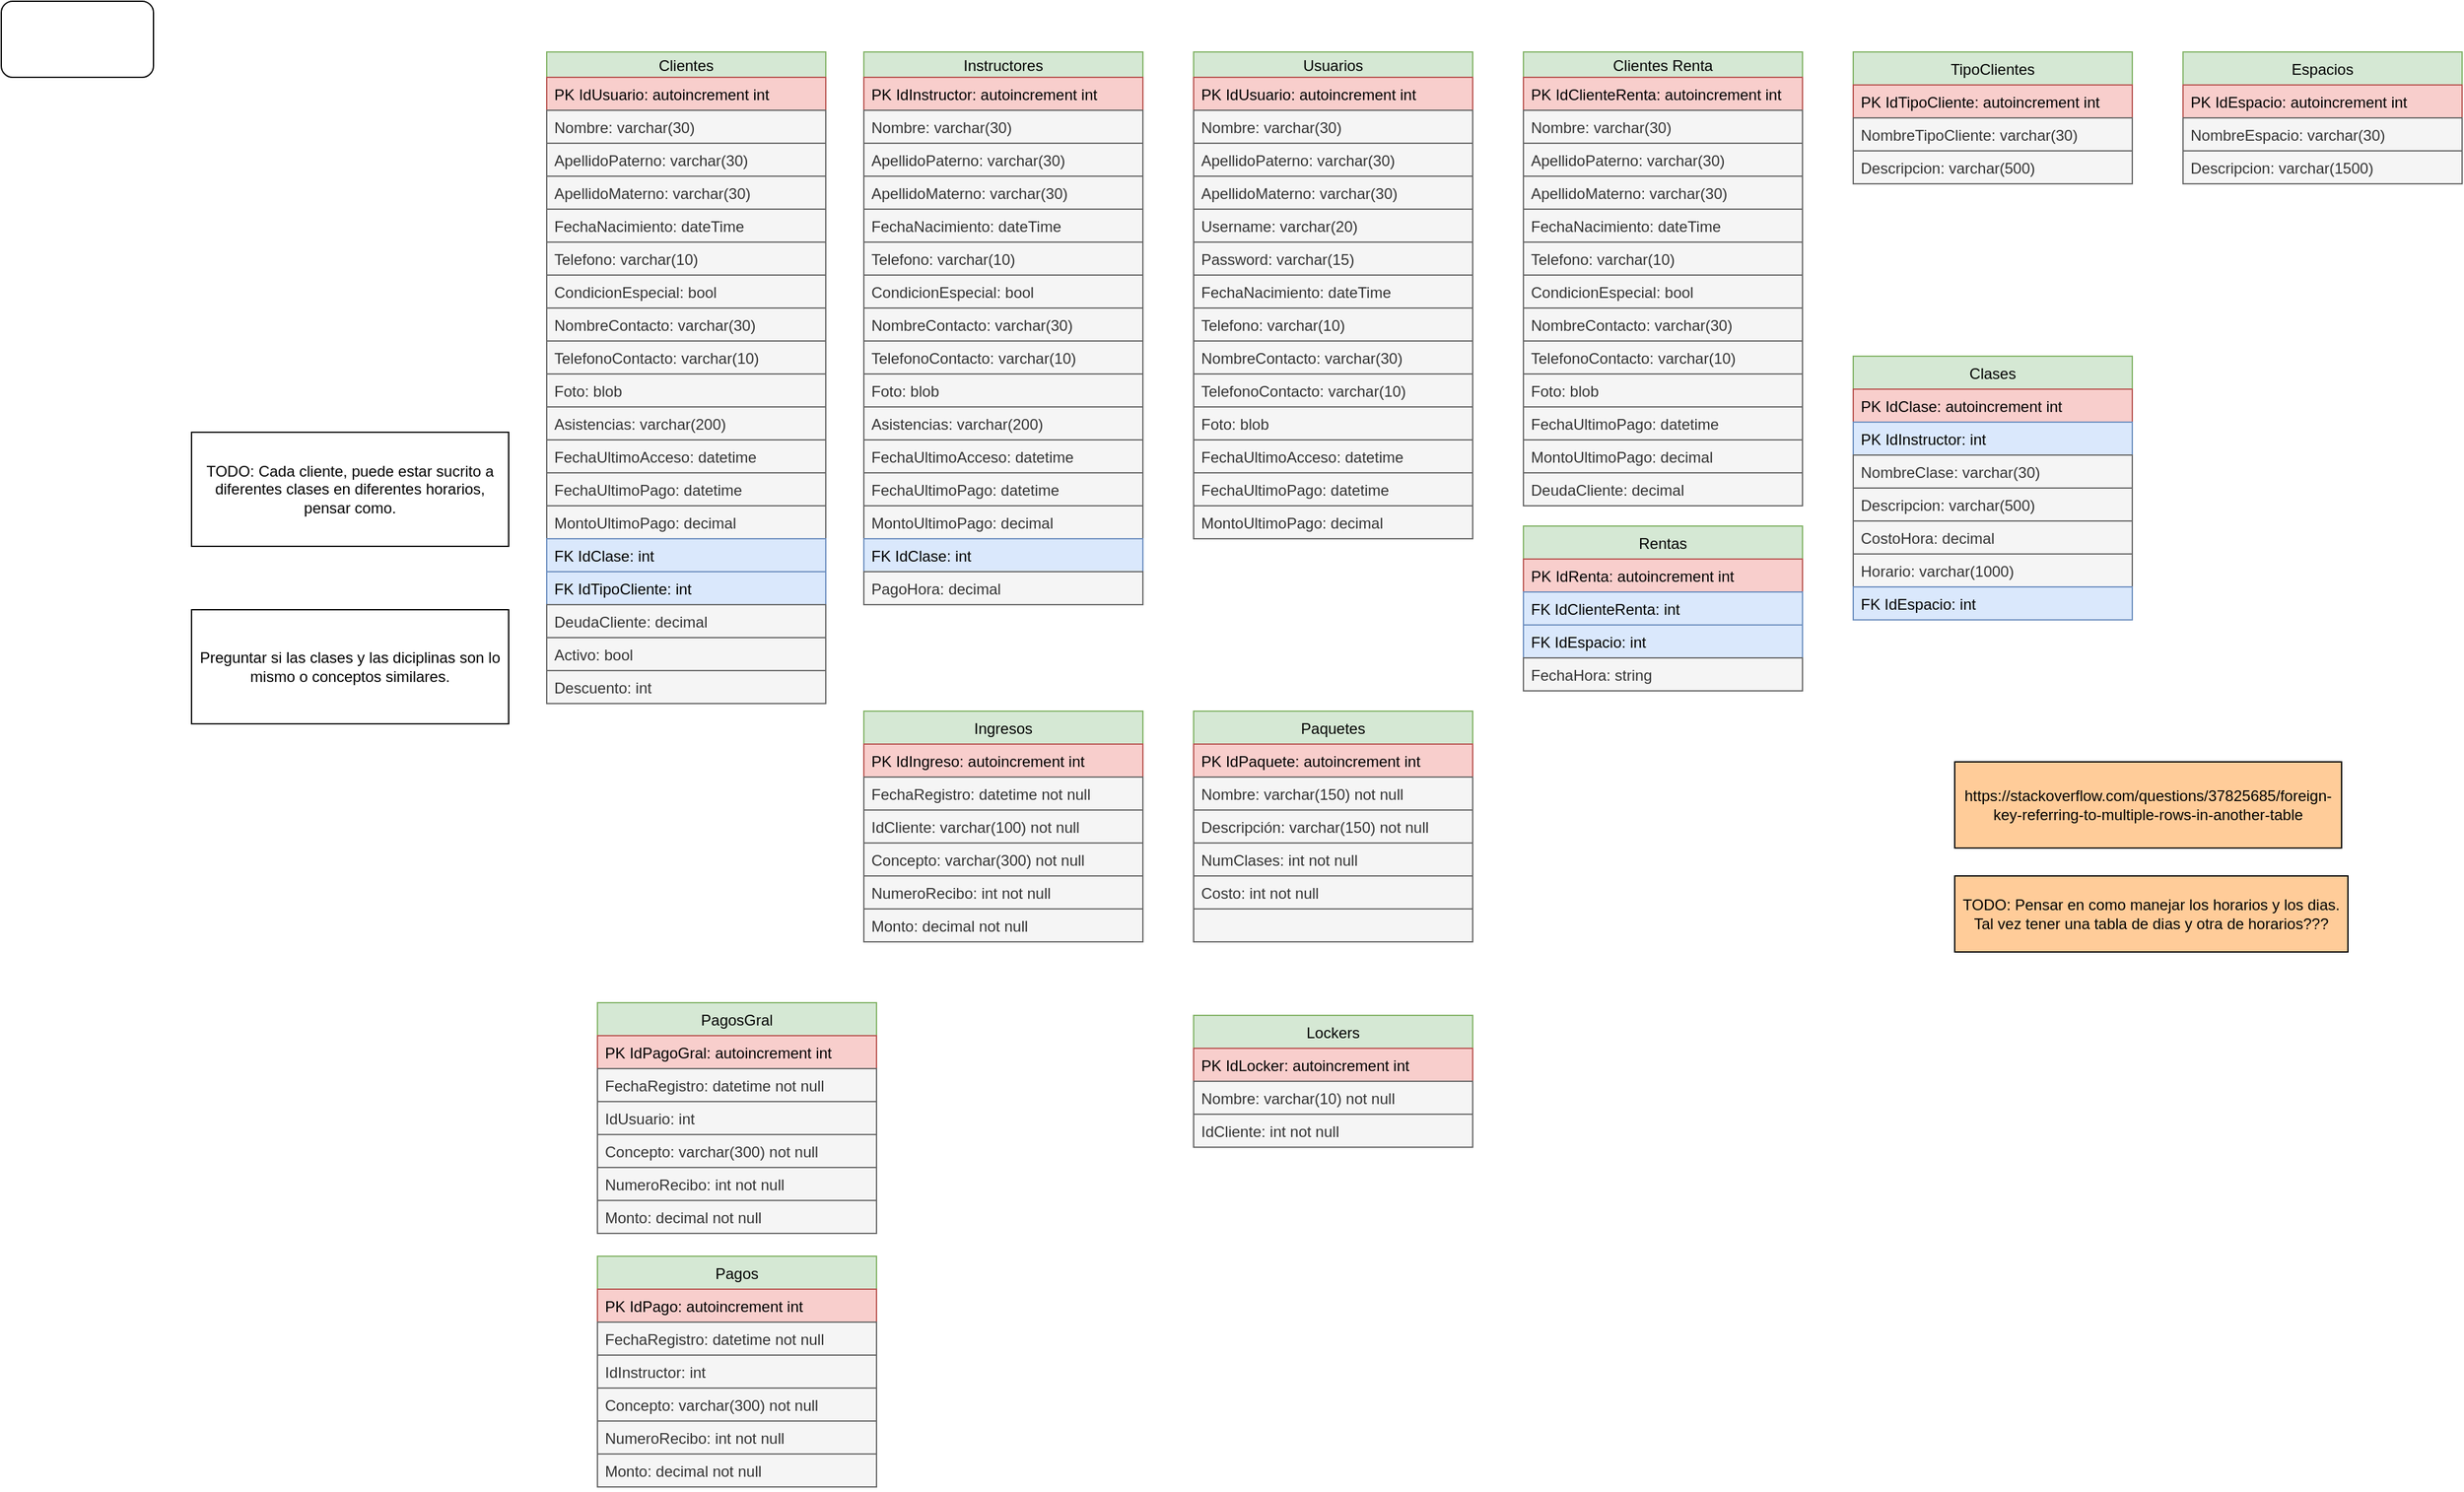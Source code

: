 <mxfile compressed="true" version="15.7.3" type="github" pages="4"><diagram id="Nq6pSUNswCohd0AL3jUL" name="Base de Datos"><mxGraphModel dx="2071" dy="672" grid="1" gridSize="10" guides="1" tooltips="1" connect="1" arrows="1" fold="1" page="1" pageScale="1" pageWidth="850" pageHeight="1100" math="0" shadow="0"><root><mxCell id="0"/><mxCell id="1" parent="0"/><mxCell id="_PQUibNGBd2o8KV1kYcL-2" value="Clientes" style="swimlane;fontStyle=0;childLayout=stackLayout;horizontal=1;startSize=20;fillColor=#d5e8d4;horizontalStack=0;resizeParent=1;resizeParentMax=0;resizeLast=0;collapsible=1;marginBottom=0;strokeColor=#82b366;" parent="1" vertex="1"><mxGeometry x="30" y="80" width="220" height="488" as="geometry"><mxRectangle x="30" y="80" width="80" height="26" as="alternateBounds"/></mxGeometry></mxCell><mxCell id="_PQUibNGBd2o8KV1kYcL-3" value="PK IdUsuario: autoincrement int" style="text;align=left;verticalAlign=top;spacingLeft=4;spacingRight=4;overflow=hidden;rotatable=0;points=[[0,0.5],[1,0.5]];portConstraint=eastwest;fillColor=#f8cecc;strokeColor=#b85450;" parent="_PQUibNGBd2o8KV1kYcL-2" vertex="1"><mxGeometry y="20" width="220" height="26" as="geometry"/></mxCell><mxCell id="_PQUibNGBd2o8KV1kYcL-4" value="Nombre: varchar(30)" style="text;align=left;verticalAlign=top;spacingLeft=4;spacingRight=4;overflow=hidden;rotatable=0;points=[[0,0.5],[1,0.5]];portConstraint=eastwest;fillColor=#f5f5f5;strokeColor=#666666;fontColor=#333333;" parent="_PQUibNGBd2o8KV1kYcL-2" vertex="1"><mxGeometry y="46" width="220" height="26" as="geometry"/></mxCell><mxCell id="_PQUibNGBd2o8KV1kYcL-6" value="ApellidoPaterno: varchar(30)" style="text;strokeColor=#666666;fillColor=#f5f5f5;align=left;verticalAlign=top;spacingLeft=4;spacingRight=4;overflow=hidden;rotatable=0;points=[[0,0.5],[1,0.5]];portConstraint=eastwest;fontColor=#333333;" parent="_PQUibNGBd2o8KV1kYcL-2" vertex="1"><mxGeometry y="72" width="220" height="26" as="geometry"/></mxCell><mxCell id="_PQUibNGBd2o8KV1kYcL-5" value="ApellidoMaterno: varchar(30)" style="text;strokeColor=#666666;fillColor=#f5f5f5;align=left;verticalAlign=top;spacingLeft=4;spacingRight=4;overflow=hidden;rotatable=0;points=[[0,0.5],[1,0.5]];portConstraint=eastwest;fontColor=#333333;" parent="_PQUibNGBd2o8KV1kYcL-2" vertex="1"><mxGeometry y="98" width="220" height="26" as="geometry"/></mxCell><mxCell id="_PQUibNGBd2o8KV1kYcL-9" value="FechaNacimiento: dateTime" style="text;strokeColor=#666666;fillColor=#f5f5f5;align=left;verticalAlign=top;spacingLeft=4;spacingRight=4;overflow=hidden;rotatable=0;points=[[0,0.5],[1,0.5]];portConstraint=eastwest;fontColor=#333333;" parent="_PQUibNGBd2o8KV1kYcL-2" vertex="1"><mxGeometry y="124" width="220" height="26" as="geometry"/></mxCell><mxCell id="_PQUibNGBd2o8KV1kYcL-7" value="Telefono: varchar(10)" style="text;strokeColor=#666666;fillColor=#f5f5f5;align=left;verticalAlign=top;spacingLeft=4;spacingRight=4;overflow=hidden;rotatable=0;points=[[0,0.5],[1,0.5]];portConstraint=eastwest;fontColor=#333333;" parent="_PQUibNGBd2o8KV1kYcL-2" vertex="1"><mxGeometry y="150" width="220" height="26" as="geometry"/></mxCell><mxCell id="_PQUibNGBd2o8KV1kYcL-12" value="CondicionEspecial: bool" style="text;strokeColor=#666666;fillColor=#f5f5f5;align=left;verticalAlign=top;spacingLeft=4;spacingRight=4;overflow=hidden;rotatable=0;points=[[0,0.5],[1,0.5]];portConstraint=eastwest;fontColor=#333333;" parent="_PQUibNGBd2o8KV1kYcL-2" vertex="1"><mxGeometry y="176" width="220" height="26" as="geometry"/></mxCell><mxCell id="_PQUibNGBd2o8KV1kYcL-10" value="NombreContacto: varchar(30)" style="text;strokeColor=#666666;fillColor=#f5f5f5;align=left;verticalAlign=top;spacingLeft=4;spacingRight=4;overflow=hidden;rotatable=0;points=[[0,0.5],[1,0.5]];portConstraint=eastwest;fontColor=#333333;" parent="_PQUibNGBd2o8KV1kYcL-2" vertex="1"><mxGeometry y="202" width="220" height="26" as="geometry"/></mxCell><mxCell id="_PQUibNGBd2o8KV1kYcL-14" value="TelefonoContacto: varchar(10)" style="text;strokeColor=#666666;fillColor=#f5f5f5;align=left;verticalAlign=top;spacingLeft=4;spacingRight=4;overflow=hidden;rotatable=0;points=[[0,0.5],[1,0.5]];portConstraint=eastwest;fontColor=#333333;" parent="_PQUibNGBd2o8KV1kYcL-2" vertex="1"><mxGeometry y="228" width="220" height="26" as="geometry"/></mxCell><mxCell id="_PQUibNGBd2o8KV1kYcL-13" value="Foto: blob" style="text;strokeColor=#666666;fillColor=#f5f5f5;align=left;verticalAlign=top;spacingLeft=4;spacingRight=4;overflow=hidden;rotatable=0;points=[[0,0.5],[1,0.5]];portConstraint=eastwest;fontColor=#333333;" parent="_PQUibNGBd2o8KV1kYcL-2" vertex="1"><mxGeometry y="254" width="220" height="26" as="geometry"/></mxCell><mxCell id="INk3ibeJJwaDg9ptuclo-1" value="Asistencias: varchar(200)" style="text;strokeColor=#666666;fillColor=#f5f5f5;align=left;verticalAlign=top;spacingLeft=4;spacingRight=4;overflow=hidden;rotatable=0;points=[[0,0.5],[1,0.5]];portConstraint=eastwest;fontColor=#333333;" parent="_PQUibNGBd2o8KV1kYcL-2" vertex="1"><mxGeometry y="280" width="220" height="26" as="geometry"/></mxCell><mxCell id="_PQUibNGBd2o8KV1kYcL-82" value="FechaUltimoAcceso: datetime" style="text;strokeColor=#666666;fillColor=#f5f5f5;align=left;verticalAlign=top;spacingLeft=4;spacingRight=4;overflow=hidden;rotatable=0;points=[[0,0.5],[1,0.5]];portConstraint=eastwest;fontColor=#333333;" parent="_PQUibNGBd2o8KV1kYcL-2" vertex="1"><mxGeometry y="306" width="220" height="26" as="geometry"/></mxCell><mxCell id="_PQUibNGBd2o8KV1kYcL-83" value="FechaUltimoPago: datetime" style="text;strokeColor=#666666;fillColor=#f5f5f5;align=left;verticalAlign=top;spacingLeft=4;spacingRight=4;overflow=hidden;rotatable=0;points=[[0,0.5],[1,0.5]];portConstraint=eastwest;fontColor=#333333;" parent="_PQUibNGBd2o8KV1kYcL-2" vertex="1"><mxGeometry y="332" width="220" height="26" as="geometry"/></mxCell><mxCell id="_PQUibNGBd2o8KV1kYcL-85" value="MontoUltimoPago: decimal" style="text;strokeColor=#666666;fillColor=#f5f5f5;align=left;verticalAlign=top;spacingLeft=4;spacingRight=4;overflow=hidden;rotatable=0;points=[[0,0.5],[1,0.5]];portConstraint=eastwest;fontColor=#333333;" parent="_PQUibNGBd2o8KV1kYcL-2" vertex="1"><mxGeometry y="358" width="220" height="26" as="geometry"/></mxCell><mxCell id="_PQUibNGBd2o8KV1kYcL-94" value="FK IdClase: int" style="text;strokeColor=#6c8ebf;fillColor=#dae8fc;align=left;verticalAlign=top;spacingLeft=4;spacingRight=4;overflow=hidden;rotatable=0;points=[[0,0.5],[1,0.5]];portConstraint=eastwest;" parent="_PQUibNGBd2o8KV1kYcL-2" vertex="1"><mxGeometry y="384" width="220" height="26" as="geometry"/></mxCell><mxCell id="_PQUibNGBd2o8KV1kYcL-15" value="FK IdTipoCliente: int" style="text;strokeColor=#6c8ebf;fillColor=#dae8fc;align=left;verticalAlign=top;spacingLeft=4;spacingRight=4;overflow=hidden;rotatable=0;points=[[0,0.5],[1,0.5]];portConstraint=eastwest;" parent="_PQUibNGBd2o8KV1kYcL-2" vertex="1"><mxGeometry y="410" width="220" height="26" as="geometry"/></mxCell><mxCell id="_PQUibNGBd2o8KV1kYcL-84" value="DeudaCliente: decimal" style="text;strokeColor=#666666;fillColor=#f5f5f5;align=left;verticalAlign=top;spacingLeft=4;spacingRight=4;overflow=hidden;rotatable=0;points=[[0,0.5],[1,0.5]];portConstraint=eastwest;fontColor=#333333;" parent="_PQUibNGBd2o8KV1kYcL-2" vertex="1"><mxGeometry y="436" width="220" height="26" as="geometry"/></mxCell><mxCell id="fENOPF4-qNj1apxuuCuR-1" value="Activo: bool" style="text;strokeColor=#666666;fillColor=#f5f5f5;align=left;verticalAlign=top;spacingLeft=4;spacingRight=4;overflow=hidden;rotatable=0;points=[[0,0.5],[1,0.5]];portConstraint=eastwest;fontColor=#333333;" parent="_PQUibNGBd2o8KV1kYcL-2" vertex="1"><mxGeometry y="462" width="220" height="26" as="geometry"/></mxCell><mxCell id="_PQUibNGBd2o8KV1kYcL-31" value="Instructores" style="swimlane;fontStyle=0;childLayout=stackLayout;horizontal=1;startSize=20;fillColor=#d5e8d4;horizontalStack=0;resizeParent=1;resizeParentMax=0;resizeLast=0;collapsible=1;marginBottom=0;strokeColor=#82b366;" parent="1" vertex="1"><mxGeometry x="280" y="80" width="220" height="436" as="geometry"><mxRectangle x="320" y="80" width="100" height="26" as="alternateBounds"/></mxGeometry></mxCell><mxCell id="_PQUibNGBd2o8KV1kYcL-32" value="PK IdInstructor: autoincrement int" style="text;strokeColor=#b85450;fillColor=#f8cecc;align=left;verticalAlign=top;spacingLeft=4;spacingRight=4;overflow=hidden;rotatable=0;points=[[0,0.5],[1,0.5]];portConstraint=eastwest;" parent="_PQUibNGBd2o8KV1kYcL-31" vertex="1"><mxGeometry y="20" width="220" height="26" as="geometry"/></mxCell><mxCell id="_PQUibNGBd2o8KV1kYcL-33" value="Nombre: varchar(30)" style="text;strokeColor=#666666;fillColor=#f5f5f5;align=left;verticalAlign=top;spacingLeft=4;spacingRight=4;overflow=hidden;rotatable=0;points=[[0,0.5],[1,0.5]];portConstraint=eastwest;fontColor=#333333;" parent="_PQUibNGBd2o8KV1kYcL-31" vertex="1"><mxGeometry y="46" width="220" height="26" as="geometry"/></mxCell><mxCell id="_PQUibNGBd2o8KV1kYcL-37" value="ApellidoPaterno: varchar(30)" style="text;strokeColor=#666666;fillColor=#f5f5f5;align=left;verticalAlign=top;spacingLeft=4;spacingRight=4;overflow=hidden;rotatable=0;points=[[0,0.5],[1,0.5]];portConstraint=eastwest;fontColor=#333333;" parent="_PQUibNGBd2o8KV1kYcL-31" vertex="1"><mxGeometry y="72" width="220" height="26" as="geometry"/></mxCell><mxCell id="_PQUibNGBd2o8KV1kYcL-38" value="ApellidoMaterno: varchar(30)" style="text;strokeColor=#666666;fillColor=#f5f5f5;align=left;verticalAlign=top;spacingLeft=4;spacingRight=4;overflow=hidden;rotatable=0;points=[[0,0.5],[1,0.5]];portConstraint=eastwest;fontColor=#333333;" parent="_PQUibNGBd2o8KV1kYcL-31" vertex="1"><mxGeometry y="98" width="220" height="26" as="geometry"/></mxCell><mxCell id="_PQUibNGBd2o8KV1kYcL-40" value="FechaNacimiento: dateTime" style="text;strokeColor=#666666;fillColor=#f5f5f5;align=left;verticalAlign=top;spacingLeft=4;spacingRight=4;overflow=hidden;rotatable=0;points=[[0,0.5],[1,0.5]];portConstraint=eastwest;fontColor=#333333;" parent="_PQUibNGBd2o8KV1kYcL-31" vertex="1"><mxGeometry y="124" width="220" height="26" as="geometry"/></mxCell><mxCell id="_PQUibNGBd2o8KV1kYcL-41" value="Telefono: varchar(10)" style="text;strokeColor=#666666;fillColor=#f5f5f5;align=left;verticalAlign=top;spacingLeft=4;spacingRight=4;overflow=hidden;rotatable=0;points=[[0,0.5],[1,0.5]];portConstraint=eastwest;fontColor=#333333;" parent="_PQUibNGBd2o8KV1kYcL-31" vertex="1"><mxGeometry y="150" width="220" height="26" as="geometry"/></mxCell><mxCell id="_PQUibNGBd2o8KV1kYcL-52" value="CondicionEspecial: bool" style="text;strokeColor=#666666;fillColor=#f5f5f5;align=left;verticalAlign=top;spacingLeft=4;spacingRight=4;overflow=hidden;rotatable=0;points=[[0,0.5],[1,0.5]];portConstraint=eastwest;fontColor=#333333;" parent="_PQUibNGBd2o8KV1kYcL-31" vertex="1"><mxGeometry y="176" width="220" height="26" as="geometry"/></mxCell><mxCell id="_PQUibNGBd2o8KV1kYcL-53" value="NombreContacto: varchar(30)" style="text;strokeColor=#666666;fillColor=#f5f5f5;align=left;verticalAlign=top;spacingLeft=4;spacingRight=4;overflow=hidden;rotatable=0;points=[[0,0.5],[1,0.5]];portConstraint=eastwest;fontColor=#333333;" parent="_PQUibNGBd2o8KV1kYcL-31" vertex="1"><mxGeometry y="202" width="220" height="26" as="geometry"/></mxCell><mxCell id="_PQUibNGBd2o8KV1kYcL-54" value="TelefonoContacto: varchar(10)" style="text;strokeColor=#666666;fillColor=#f5f5f5;align=left;verticalAlign=top;spacingLeft=4;spacingRight=4;overflow=hidden;rotatable=0;points=[[0,0.5],[1,0.5]];portConstraint=eastwest;fontColor=#333333;" parent="_PQUibNGBd2o8KV1kYcL-31" vertex="1"><mxGeometry y="228" width="220" height="26" as="geometry"/></mxCell><mxCell id="_PQUibNGBd2o8KV1kYcL-96" value="Foto: blob" style="text;strokeColor=#666666;fillColor=#f5f5f5;align=left;verticalAlign=top;spacingLeft=4;spacingRight=4;overflow=hidden;rotatable=0;points=[[0,0.5],[1,0.5]];portConstraint=eastwest;fontColor=#333333;" parent="_PQUibNGBd2o8KV1kYcL-31" vertex="1"><mxGeometry y="254" width="220" height="26" as="geometry"/></mxCell><mxCell id="INk3ibeJJwaDg9ptuclo-2" value="Asistencias: varchar(200)" style="text;strokeColor=#666666;fillColor=#f5f5f5;align=left;verticalAlign=top;spacingLeft=4;spacingRight=4;overflow=hidden;rotatable=0;points=[[0,0.5],[1,0.5]];portConstraint=eastwest;fontColor=#333333;" parent="_PQUibNGBd2o8KV1kYcL-31" vertex="1"><mxGeometry y="280" width="220" height="26" as="geometry"/></mxCell><mxCell id="_PQUibNGBd2o8KV1kYcL-86" value="FechaUltimoAcceso: datetime" style="text;strokeColor=#666666;fillColor=#f5f5f5;align=left;verticalAlign=top;spacingLeft=4;spacingRight=4;overflow=hidden;rotatable=0;points=[[0,0.5],[1,0.5]];portConstraint=eastwest;fontColor=#333333;" parent="_PQUibNGBd2o8KV1kYcL-31" vertex="1"><mxGeometry y="306" width="220" height="26" as="geometry"/></mxCell><mxCell id="_PQUibNGBd2o8KV1kYcL-87" value="FechaUltimoPago: datetime" style="text;strokeColor=#666666;fillColor=#f5f5f5;align=left;verticalAlign=top;spacingLeft=4;spacingRight=4;overflow=hidden;rotatable=0;points=[[0,0.5],[1,0.5]];portConstraint=eastwest;fontColor=#333333;" parent="_PQUibNGBd2o8KV1kYcL-31" vertex="1"><mxGeometry y="332" width="220" height="26" as="geometry"/></mxCell><mxCell id="_PQUibNGBd2o8KV1kYcL-88" value="MontoUltimoPago: decimal" style="text;strokeColor=#666666;fillColor=#f5f5f5;align=left;verticalAlign=top;spacingLeft=4;spacingRight=4;overflow=hidden;rotatable=0;points=[[0,0.5],[1,0.5]];portConstraint=eastwest;fontColor=#333333;" parent="_PQUibNGBd2o8KV1kYcL-31" vertex="1"><mxGeometry y="358" width="220" height="26" as="geometry"/></mxCell><mxCell id="_PQUibNGBd2o8KV1kYcL-36" value="FK IdClase: int" style="text;strokeColor=#6c8ebf;fillColor=#dae8fc;align=left;verticalAlign=top;spacingLeft=4;spacingRight=4;overflow=hidden;rotatable=0;points=[[0,0.5],[1,0.5]];portConstraint=eastwest;" parent="_PQUibNGBd2o8KV1kYcL-31" vertex="1"><mxGeometry y="384" width="220" height="26" as="geometry"/></mxCell><mxCell id="_PQUibNGBd2o8KV1kYcL-50" value="PagoHora: decimal" style="text;strokeColor=#666666;fillColor=#f5f5f5;align=left;verticalAlign=top;spacingLeft=4;spacingRight=4;overflow=hidden;rotatable=0;points=[[0,0.5],[1,0.5]];portConstraint=eastwest;fontColor=#333333;" parent="_PQUibNGBd2o8KV1kYcL-31" vertex="1"><mxGeometry y="410" width="220" height="26" as="geometry"/></mxCell><mxCell id="_PQUibNGBd2o8KV1kYcL-42" value="TipoClientes" style="swimlane;fontStyle=0;childLayout=stackLayout;horizontal=1;startSize=26;fillColor=#d5e8d4;horizontalStack=0;resizeParent=1;resizeParentMax=0;resizeLast=0;collapsible=1;marginBottom=0;strokeColor=#82b366;" parent="1" vertex="1"><mxGeometry x="1060" y="80" width="220" height="104" as="geometry"/></mxCell><mxCell id="_PQUibNGBd2o8KV1kYcL-43" value="PK IdTipoCliente: autoincrement int" style="text;strokeColor=#b85450;fillColor=#f8cecc;align=left;verticalAlign=top;spacingLeft=4;spacingRight=4;overflow=hidden;rotatable=0;points=[[0,0.5],[1,0.5]];portConstraint=eastwest;" parent="_PQUibNGBd2o8KV1kYcL-42" vertex="1"><mxGeometry y="26" width="220" height="26" as="geometry"/></mxCell><mxCell id="_PQUibNGBd2o8KV1kYcL-44" value="NombreTipoCliente: varchar(30)" style="text;strokeColor=#666666;fillColor=#f5f5f5;align=left;verticalAlign=top;spacingLeft=4;spacingRight=4;overflow=hidden;rotatable=0;points=[[0,0.5],[1,0.5]];portConstraint=eastwest;fontColor=#333333;" parent="_PQUibNGBd2o8KV1kYcL-42" vertex="1"><mxGeometry y="52" width="220" height="26" as="geometry"/></mxCell><mxCell id="_PQUibNGBd2o8KV1kYcL-45" value="Descripcion: varchar(500)" style="text;strokeColor=#666666;fillColor=#f5f5f5;align=left;verticalAlign=top;spacingLeft=4;spacingRight=4;overflow=hidden;rotatable=0;points=[[0,0.5],[1,0.5]];portConstraint=eastwest;fontColor=#333333;" parent="_PQUibNGBd2o8KV1kYcL-42" vertex="1"><mxGeometry y="78" width="220" height="26" as="geometry"/></mxCell><mxCell id="_PQUibNGBd2o8KV1kYcL-59" value="Clases" style="swimlane;fontStyle=0;childLayout=stackLayout;horizontal=1;startSize=26;fillColor=#d5e8d4;horizontalStack=0;resizeParent=1;resizeParentMax=0;resizeLast=0;collapsible=1;marginBottom=0;strokeColor=#82b366;" parent="1" vertex="1"><mxGeometry x="1060" y="320" width="220" height="208" as="geometry"/></mxCell><mxCell id="_PQUibNGBd2o8KV1kYcL-60" value="PK IdClase: autoincrement int" style="text;strokeColor=#b85450;fillColor=#f8cecc;align=left;verticalAlign=top;spacingLeft=4;spacingRight=4;overflow=hidden;rotatable=0;points=[[0,0.5],[1,0.5]];portConstraint=eastwest;" parent="_PQUibNGBd2o8KV1kYcL-59" vertex="1"><mxGeometry y="26" width="220" height="26" as="geometry"/></mxCell><mxCell id="dM_Wc2CtTnBKbNsCeyxh-1" value="PK IdInstructor: int" style="text;strokeColor=#6c8ebf;fillColor=#dae8fc;align=left;verticalAlign=top;spacingLeft=4;spacingRight=4;overflow=hidden;rotatable=0;points=[[0,0.5],[1,0.5]];portConstraint=eastwest;" parent="_PQUibNGBd2o8KV1kYcL-59" vertex="1"><mxGeometry y="52" width="220" height="26" as="geometry"/></mxCell><mxCell id="_PQUibNGBd2o8KV1kYcL-61" value="NombreClase: varchar(30)" style="text;strokeColor=#666666;fillColor=#f5f5f5;align=left;verticalAlign=top;spacingLeft=4;spacingRight=4;overflow=hidden;rotatable=0;points=[[0,0.5],[1,0.5]];portConstraint=eastwest;fontColor=#333333;" parent="_PQUibNGBd2o8KV1kYcL-59" vertex="1"><mxGeometry y="78" width="220" height="26" as="geometry"/></mxCell><mxCell id="-7ZnzNtgLRB6n0nQWrMo-1" value="Descripcion: varchar(500)" style="text;strokeColor=#666666;fillColor=#f5f5f5;align=left;verticalAlign=top;spacingLeft=4;spacingRight=4;overflow=hidden;rotatable=0;points=[[0,0.5],[1,0.5]];portConstraint=eastwest;fontColor=#333333;" parent="_PQUibNGBd2o8KV1kYcL-59" vertex="1"><mxGeometry y="104" width="220" height="26" as="geometry"/></mxCell><mxCell id="_PQUibNGBd2o8KV1kYcL-63" value="CostoHora: decimal" style="text;strokeColor=#666666;fillColor=#f5f5f5;align=left;verticalAlign=top;spacingLeft=4;spacingRight=4;overflow=hidden;rotatable=0;points=[[0,0.5],[1,0.5]];portConstraint=eastwest;fontColor=#333333;" parent="_PQUibNGBd2o8KV1kYcL-59" vertex="1"><mxGeometry y="130" width="220" height="26" as="geometry"/></mxCell><mxCell id="e0RBamnb5WjLXVwuO4w6-1" value="Horario: varchar(1000)" style="text;strokeColor=#666666;fillColor=#f5f5f5;align=left;verticalAlign=top;spacingLeft=4;spacingRight=4;overflow=hidden;rotatable=0;points=[[0,0.5],[1,0.5]];portConstraint=eastwest;fontColor=#333333;" parent="_PQUibNGBd2o8KV1kYcL-59" vertex="1"><mxGeometry y="156" width="220" height="26" as="geometry"/></mxCell><mxCell id="_PQUibNGBd2o8KV1kYcL-67" value="FK IdEspacio: int" style="text;strokeColor=#6c8ebf;fillColor=#dae8fc;align=left;verticalAlign=top;spacingLeft=4;spacingRight=4;overflow=hidden;rotatable=0;points=[[0,0.5],[1,0.5]];portConstraint=eastwest;" parent="_PQUibNGBd2o8KV1kYcL-59" vertex="1"><mxGeometry y="182" width="220" height="26" as="geometry"/></mxCell><mxCell id="_PQUibNGBd2o8KV1kYcL-68" value="PagosGral" style="swimlane;fontStyle=0;childLayout=stackLayout;horizontal=1;startSize=26;fillColor=#d5e8d4;horizontalStack=0;resizeParent=1;resizeParentMax=0;resizeLast=0;collapsible=1;marginBottom=0;strokeColor=#82b366;" parent="1" vertex="1"><mxGeometry x="70" y="830" width="220" height="182" as="geometry"/></mxCell><mxCell id="_PQUibNGBd2o8KV1kYcL-69" value="PK IdPagoGral: autoincrement int" style="text;strokeColor=#b85450;fillColor=#f8cecc;align=left;verticalAlign=top;spacingLeft=4;spacingRight=4;overflow=hidden;rotatable=0;points=[[0,0.5],[1,0.5]];portConstraint=eastwest;" parent="_PQUibNGBd2o8KV1kYcL-68" vertex="1"><mxGeometry y="26" width="220" height="26" as="geometry"/></mxCell><mxCell id="_PQUibNGBd2o8KV1kYcL-74" value="FechaRegistro: datetime not null" style="text;strokeColor=#666666;fillColor=#f5f5f5;align=left;verticalAlign=top;spacingLeft=4;spacingRight=4;overflow=hidden;rotatable=0;points=[[0,0.5],[1,0.5]];portConstraint=eastwest;fontColor=#333333;" parent="_PQUibNGBd2o8KV1kYcL-68" vertex="1"><mxGeometry y="52" width="220" height="26" as="geometry"/></mxCell><mxCell id="X2XfPM9SwOgkN9FxWj2Q-1" value="IdUsuario: int" style="text;strokeColor=#666666;fillColor=#f5f5f5;align=left;verticalAlign=top;spacingLeft=4;spacingRight=4;overflow=hidden;rotatable=0;points=[[0,0.5],[1,0.5]];portConstraint=eastwest;fontColor=#333333;" parent="_PQUibNGBd2o8KV1kYcL-68" vertex="1"><mxGeometry y="78" width="220" height="26" as="geometry"/></mxCell><mxCell id="_PQUibNGBd2o8KV1kYcL-70" value="Concepto: varchar(300) not null" style="text;strokeColor=#666666;fillColor=#f5f5f5;align=left;verticalAlign=top;spacingLeft=4;spacingRight=4;overflow=hidden;rotatable=0;points=[[0,0.5],[1,0.5]];portConstraint=eastwest;fontColor=#333333;" parent="_PQUibNGBd2o8KV1kYcL-68" vertex="1"><mxGeometry y="104" width="220" height="26" as="geometry"/></mxCell><mxCell id="_PQUibNGBd2o8KV1kYcL-72" value="NumeroRecibo: int not null" style="text;strokeColor=#666666;fillColor=#f5f5f5;align=left;verticalAlign=top;spacingLeft=4;spacingRight=4;overflow=hidden;rotatable=0;points=[[0,0.5],[1,0.5]];portConstraint=eastwest;fontColor=#333333;" parent="_PQUibNGBd2o8KV1kYcL-68" vertex="1"><mxGeometry y="130" width="220" height="26" as="geometry"/></mxCell><mxCell id="_PQUibNGBd2o8KV1kYcL-73" value="Monto: decimal not null" style="text;strokeColor=#666666;fillColor=#f5f5f5;align=left;verticalAlign=top;spacingLeft=4;spacingRight=4;overflow=hidden;rotatable=0;points=[[0,0.5],[1,0.5]];portConstraint=eastwest;fontColor=#333333;" parent="_PQUibNGBd2o8KV1kYcL-68" vertex="1"><mxGeometry y="156" width="220" height="26" as="geometry"/></mxCell><mxCell id="_PQUibNGBd2o8KV1kYcL-75" value="Ingresos" style="swimlane;fontStyle=0;childLayout=stackLayout;horizontal=1;startSize=26;fillColor=#d5e8d4;horizontalStack=0;resizeParent=1;resizeParentMax=0;resizeLast=0;collapsible=1;marginBottom=0;strokeColor=#82b366;" parent="1" vertex="1"><mxGeometry x="280" y="600" width="220" height="182" as="geometry"/></mxCell><mxCell id="_PQUibNGBd2o8KV1kYcL-76" value="PK IdIngreso: autoincrement int" style="text;strokeColor=#b85450;fillColor=#f8cecc;align=left;verticalAlign=top;spacingLeft=4;spacingRight=4;overflow=hidden;rotatable=0;points=[[0,0.5],[1,0.5]];portConstraint=eastwest;" parent="_PQUibNGBd2o8KV1kYcL-75" vertex="1"><mxGeometry y="26" width="220" height="26" as="geometry"/></mxCell><mxCell id="_PQUibNGBd2o8KV1kYcL-81" value="FechaRegistro: datetime not null" style="text;strokeColor=#666666;fillColor=#f5f5f5;align=left;verticalAlign=top;spacingLeft=4;spacingRight=4;overflow=hidden;rotatable=0;points=[[0,0.5],[1,0.5]];portConstraint=eastwest;fontColor=#333333;" parent="_PQUibNGBd2o8KV1kYcL-75" vertex="1"><mxGeometry y="52" width="220" height="26" as="geometry"/></mxCell><mxCell id="_PQUibNGBd2o8KV1kYcL-77" value="IdCliente: varchar(100) not null" style="text;strokeColor=#666666;fillColor=#f5f5f5;align=left;verticalAlign=top;spacingLeft=4;spacingRight=4;overflow=hidden;rotatable=0;points=[[0,0.5],[1,0.5]];portConstraint=eastwest;fontColor=#333333;" parent="_PQUibNGBd2o8KV1kYcL-75" vertex="1"><mxGeometry y="78" width="220" height="26" as="geometry"/></mxCell><mxCell id="_PQUibNGBd2o8KV1kYcL-78" value="Concepto: varchar(300) not null" style="text;strokeColor=#666666;fillColor=#f5f5f5;align=left;verticalAlign=top;spacingLeft=4;spacingRight=4;overflow=hidden;rotatable=0;points=[[0,0.5],[1,0.5]];portConstraint=eastwest;fontColor=#333333;" parent="_PQUibNGBd2o8KV1kYcL-75" vertex="1"><mxGeometry y="104" width="220" height="26" as="geometry"/></mxCell><mxCell id="_PQUibNGBd2o8KV1kYcL-79" value="NumeroRecibo: int not null" style="text;strokeColor=#666666;fillColor=#f5f5f5;align=left;verticalAlign=top;spacingLeft=4;spacingRight=4;overflow=hidden;rotatable=0;points=[[0,0.5],[1,0.5]];portConstraint=eastwest;fontColor=#333333;" parent="_PQUibNGBd2o8KV1kYcL-75" vertex="1"><mxGeometry y="130" width="220" height="26" as="geometry"/></mxCell><mxCell id="_PQUibNGBd2o8KV1kYcL-80" value="Monto: decimal not null" style="text;strokeColor=#666666;fillColor=#f5f5f5;align=left;verticalAlign=top;spacingLeft=4;spacingRight=4;overflow=hidden;rotatable=0;points=[[0,0.5],[1,0.5]];portConstraint=eastwest;fontColor=#333333;" parent="_PQUibNGBd2o8KV1kYcL-75" vertex="1"><mxGeometry y="156" width="220" height="26" as="geometry"/></mxCell><mxCell id="_PQUibNGBd2o8KV1kYcL-93" value="https://stackoverflow.com/questions/37825685/foreign-key-referring-to-multiple-rows-in-another-table" style="rounded=0;whiteSpace=wrap;html=1;fillColor=#FFCC99;" parent="1" vertex="1"><mxGeometry x="1140" y="640" width="305" height="68" as="geometry"/></mxCell><mxCell id="_PQUibNGBd2o8KV1kYcL-95" value="TODO: Pensar en como manejar los horarios y los dias.&lt;br&gt;Tal vez tener una tabla de dias y otra de horarios???" style="rounded=0;whiteSpace=wrap;html=1;fillColor=#FFCC99;" parent="1" vertex="1"><mxGeometry x="1140" y="730" width="310" height="60" as="geometry"/></mxCell><mxCell id="_PQUibNGBd2o8KV1kYcL-107" value="TODO: Cada cliente, puede estar sucrito a diferentes clases en diferentes horarios, pensar como." style="rounded=0;whiteSpace=wrap;html=1;fillColor=default;" parent="1" vertex="1"><mxGeometry x="-250" y="380" width="250" height="90" as="geometry"/></mxCell><mxCell id="kc9UkNL6dZ1iaNoh5UJg-1" value="Preguntar si las clases y las diciplinas son lo mismo o conceptos similares." style="rounded=0;whiteSpace=wrap;html=1;fillColor=default;" parent="1" vertex="1"><mxGeometry x="-250" y="520" width="250" height="90" as="geometry"/></mxCell><mxCell id="fgZhtdjuhSEnxDqOel1A-1" value="Espacios" style="swimlane;fontStyle=0;childLayout=stackLayout;horizontal=1;startSize=26;fillColor=#d5e8d4;horizontalStack=0;resizeParent=1;resizeParentMax=0;resizeLast=0;collapsible=1;marginBottom=0;strokeColor=#82b366;" parent="1" vertex="1"><mxGeometry x="1320" y="80" width="220" height="104" as="geometry"/></mxCell><mxCell id="fgZhtdjuhSEnxDqOel1A-2" value="PK IdEspacio: autoincrement int" style="text;strokeColor=#b85450;fillColor=#f8cecc;align=left;verticalAlign=top;spacingLeft=4;spacingRight=4;overflow=hidden;rotatable=0;points=[[0,0.5],[1,0.5]];portConstraint=eastwest;" parent="fgZhtdjuhSEnxDqOel1A-1" vertex="1"><mxGeometry y="26" width="220" height="26" as="geometry"/></mxCell><mxCell id="fgZhtdjuhSEnxDqOel1A-4" value="NombreEspacio: varchar(30)" style="text;strokeColor=#666666;fillColor=#f5f5f5;align=left;verticalAlign=top;spacingLeft=4;spacingRight=4;overflow=hidden;rotatable=0;points=[[0,0.5],[1,0.5]];portConstraint=eastwest;fontColor=#333333;" parent="fgZhtdjuhSEnxDqOel1A-1" vertex="1"><mxGeometry y="52" width="220" height="26" as="geometry"/></mxCell><mxCell id="fgZhtdjuhSEnxDqOel1A-3" value="Descripcion: varchar(1500)" style="text;strokeColor=#666666;fillColor=#f5f5f5;align=left;verticalAlign=top;spacingLeft=4;spacingRight=4;overflow=hidden;rotatable=0;points=[[0,0.5],[1,0.5]];portConstraint=eastwest;fontColor=#333333;" parent="fgZhtdjuhSEnxDqOel1A-1" vertex="1"><mxGeometry y="78" width="220" height="26" as="geometry"/></mxCell><mxCell id="HTfFyQb_UptbYY3Wbt3t-1" value="Clientes Renta" style="swimlane;fontStyle=0;childLayout=stackLayout;horizontal=1;startSize=20;fillColor=#d5e8d4;horizontalStack=0;resizeParent=1;resizeParentMax=0;resizeLast=0;collapsible=1;marginBottom=0;strokeColor=#82b366;" parent="1" vertex="1"><mxGeometry x="800" y="80" width="220" height="358" as="geometry"><mxRectangle x="320" y="80" width="100" height="26" as="alternateBounds"/></mxGeometry></mxCell><mxCell id="HTfFyQb_UptbYY3Wbt3t-2" value="PK IdClienteRenta: autoincrement int" style="text;strokeColor=#b85450;fillColor=#f8cecc;align=left;verticalAlign=top;spacingLeft=4;spacingRight=4;overflow=hidden;rotatable=0;points=[[0,0.5],[1,0.5]];portConstraint=eastwest;" parent="HTfFyQb_UptbYY3Wbt3t-1" vertex="1"><mxGeometry y="20" width="220" height="26" as="geometry"/></mxCell><mxCell id="HTfFyQb_UptbYY3Wbt3t-3" value="Nombre: varchar(30)" style="text;strokeColor=#666666;fillColor=#f5f5f5;align=left;verticalAlign=top;spacingLeft=4;spacingRight=4;overflow=hidden;rotatable=0;points=[[0,0.5],[1,0.5]];portConstraint=eastwest;fontColor=#333333;" parent="HTfFyQb_UptbYY3Wbt3t-1" vertex="1"><mxGeometry y="46" width="220" height="26" as="geometry"/></mxCell><mxCell id="HTfFyQb_UptbYY3Wbt3t-4" value="ApellidoPaterno: varchar(30)" style="text;strokeColor=#666666;fillColor=#f5f5f5;align=left;verticalAlign=top;spacingLeft=4;spacingRight=4;overflow=hidden;rotatable=0;points=[[0,0.5],[1,0.5]];portConstraint=eastwest;fontColor=#333333;" parent="HTfFyQb_UptbYY3Wbt3t-1" vertex="1"><mxGeometry y="72" width="220" height="26" as="geometry"/></mxCell><mxCell id="HTfFyQb_UptbYY3Wbt3t-5" value="ApellidoMaterno: varchar(30)" style="text;strokeColor=#666666;fillColor=#f5f5f5;align=left;verticalAlign=top;spacingLeft=4;spacingRight=4;overflow=hidden;rotatable=0;points=[[0,0.5],[1,0.5]];portConstraint=eastwest;fontColor=#333333;" parent="HTfFyQb_UptbYY3Wbt3t-1" vertex="1"><mxGeometry y="98" width="220" height="26" as="geometry"/></mxCell><mxCell id="HTfFyQb_UptbYY3Wbt3t-7" value="FechaNacimiento: dateTime" style="text;strokeColor=#666666;fillColor=#f5f5f5;align=left;verticalAlign=top;spacingLeft=4;spacingRight=4;overflow=hidden;rotatable=0;points=[[0,0.5],[1,0.5]];portConstraint=eastwest;fontColor=#333333;" parent="HTfFyQb_UptbYY3Wbt3t-1" vertex="1"><mxGeometry y="124" width="220" height="26" as="geometry"/></mxCell><mxCell id="HTfFyQb_UptbYY3Wbt3t-8" value="Telefono: varchar(10)" style="text;strokeColor=#666666;fillColor=#f5f5f5;align=left;verticalAlign=top;spacingLeft=4;spacingRight=4;overflow=hidden;rotatable=0;points=[[0,0.5],[1,0.5]];portConstraint=eastwest;fontColor=#333333;" parent="HTfFyQb_UptbYY3Wbt3t-1" vertex="1"><mxGeometry y="150" width="220" height="26" as="geometry"/></mxCell><mxCell id="HTfFyQb_UptbYY3Wbt3t-9" value="CondicionEspecial: bool" style="text;strokeColor=#666666;fillColor=#f5f5f5;align=left;verticalAlign=top;spacingLeft=4;spacingRight=4;overflow=hidden;rotatable=0;points=[[0,0.5],[1,0.5]];portConstraint=eastwest;fontColor=#333333;" parent="HTfFyQb_UptbYY3Wbt3t-1" vertex="1"><mxGeometry y="176" width="220" height="26" as="geometry"/></mxCell><mxCell id="HTfFyQb_UptbYY3Wbt3t-10" value="NombreContacto: varchar(30)" style="text;strokeColor=#666666;fillColor=#f5f5f5;align=left;verticalAlign=top;spacingLeft=4;spacingRight=4;overflow=hidden;rotatable=0;points=[[0,0.5],[1,0.5]];portConstraint=eastwest;fontColor=#333333;" parent="HTfFyQb_UptbYY3Wbt3t-1" vertex="1"><mxGeometry y="202" width="220" height="26" as="geometry"/></mxCell><mxCell id="HTfFyQb_UptbYY3Wbt3t-11" value="TelefonoContacto: varchar(10)" style="text;strokeColor=#666666;fillColor=#f5f5f5;align=left;verticalAlign=top;spacingLeft=4;spacingRight=4;overflow=hidden;rotatable=0;points=[[0,0.5],[1,0.5]];portConstraint=eastwest;fontColor=#333333;" parent="HTfFyQb_UptbYY3Wbt3t-1" vertex="1"><mxGeometry y="228" width="220" height="26" as="geometry"/></mxCell><mxCell id="HTfFyQb_UptbYY3Wbt3t-12" value="Foto: blob" style="text;strokeColor=#666666;fillColor=#f5f5f5;align=left;verticalAlign=top;spacingLeft=4;spacingRight=4;overflow=hidden;rotatable=0;points=[[0,0.5],[1,0.5]];portConstraint=eastwest;fontColor=#333333;" parent="HTfFyQb_UptbYY3Wbt3t-1" vertex="1"><mxGeometry y="254" width="220" height="26" as="geometry"/></mxCell><mxCell id="HTfFyQb_UptbYY3Wbt3t-16" value="FechaUltimoPago: datetime" style="text;strokeColor=#666666;fillColor=#f5f5f5;align=left;verticalAlign=top;spacingLeft=4;spacingRight=4;overflow=hidden;rotatable=0;points=[[0,0.5],[1,0.5]];portConstraint=eastwest;fontColor=#333333;" parent="HTfFyQb_UptbYY3Wbt3t-1" vertex="1"><mxGeometry y="280" width="220" height="26" as="geometry"/></mxCell><mxCell id="HTfFyQb_UptbYY3Wbt3t-17" value="MontoUltimoPago: decimal" style="text;strokeColor=#666666;fillColor=#f5f5f5;align=left;verticalAlign=top;spacingLeft=4;spacingRight=4;overflow=hidden;rotatable=0;points=[[0,0.5],[1,0.5]];portConstraint=eastwest;fontColor=#333333;" parent="HTfFyQb_UptbYY3Wbt3t-1" vertex="1"><mxGeometry y="306" width="220" height="26" as="geometry"/></mxCell><mxCell id="8nuWftlueAQ6h4vAB7fU-2" value="DeudaCliente: decimal" style="text;strokeColor=#666666;fillColor=#f5f5f5;align=left;verticalAlign=top;spacingLeft=4;spacingRight=4;overflow=hidden;rotatable=0;points=[[0,0.5],[1,0.5]];portConstraint=eastwest;fontColor=#333333;" parent="HTfFyQb_UptbYY3Wbt3t-1" vertex="1"><mxGeometry y="332" width="220" height="26" as="geometry"/></mxCell><mxCell id="HTfFyQb_UptbYY3Wbt3t-21" value="Usuarios" style="swimlane;fontStyle=0;childLayout=stackLayout;horizontal=1;startSize=20;fillColor=#d5e8d4;horizontalStack=0;resizeParent=1;resizeParentMax=0;resizeLast=0;collapsible=1;marginBottom=0;strokeColor=#82b366;" parent="1" vertex="1"><mxGeometry x="540" y="80" width="220" height="384" as="geometry"><mxRectangle x="320" y="80" width="100" height="26" as="alternateBounds"/></mxGeometry></mxCell><mxCell id="HTfFyQb_UptbYY3Wbt3t-22" value="PK IdUsuario: autoincrement int" style="text;strokeColor=#b85450;fillColor=#f8cecc;align=left;verticalAlign=top;spacingLeft=4;spacingRight=4;overflow=hidden;rotatable=0;points=[[0,0.5],[1,0.5]];portConstraint=eastwest;" parent="HTfFyQb_UptbYY3Wbt3t-21" vertex="1"><mxGeometry y="20" width="220" height="26" as="geometry"/></mxCell><mxCell id="HTfFyQb_UptbYY3Wbt3t-23" value="Nombre: varchar(30)" style="text;strokeColor=#666666;fillColor=#f5f5f5;align=left;verticalAlign=top;spacingLeft=4;spacingRight=4;overflow=hidden;rotatable=0;points=[[0,0.5],[1,0.5]];portConstraint=eastwest;fontColor=#333333;" parent="HTfFyQb_UptbYY3Wbt3t-21" vertex="1"><mxGeometry y="46" width="220" height="26" as="geometry"/></mxCell><mxCell id="HTfFyQb_UptbYY3Wbt3t-24" value="ApellidoPaterno: varchar(30)" style="text;strokeColor=#666666;fillColor=#f5f5f5;align=left;verticalAlign=top;spacingLeft=4;spacingRight=4;overflow=hidden;rotatable=0;points=[[0,0.5],[1,0.5]];portConstraint=eastwest;fontColor=#333333;" parent="HTfFyQb_UptbYY3Wbt3t-21" vertex="1"><mxGeometry y="72" width="220" height="26" as="geometry"/></mxCell><mxCell id="HTfFyQb_UptbYY3Wbt3t-25" value="ApellidoMaterno: varchar(30)" style="text;strokeColor=#666666;fillColor=#f5f5f5;align=left;verticalAlign=top;spacingLeft=4;spacingRight=4;overflow=hidden;rotatable=0;points=[[0,0.5],[1,0.5]];portConstraint=eastwest;fontColor=#333333;" parent="HTfFyQb_UptbYY3Wbt3t-21" vertex="1"><mxGeometry y="98" width="220" height="26" as="geometry"/></mxCell><mxCell id="HTfFyQb_UptbYY3Wbt3t-26" value="Username: varchar(20)" style="text;strokeColor=#666666;fillColor=#f5f5f5;align=left;verticalAlign=top;spacingLeft=4;spacingRight=4;overflow=hidden;rotatable=0;points=[[0,0.5],[1,0.5]];portConstraint=eastwest;fontColor=#333333;" parent="HTfFyQb_UptbYY3Wbt3t-21" vertex="1"><mxGeometry y="124" width="220" height="26" as="geometry"/></mxCell><mxCell id="_xNl5C3_6cxPlU6vgk9X-1" value="Password: varchar(15)" style="text;strokeColor=#666666;fillColor=#f5f5f5;align=left;verticalAlign=top;spacingLeft=4;spacingRight=4;overflow=hidden;rotatable=0;points=[[0,0.5],[1,0.5]];portConstraint=eastwest;fontColor=#333333;" parent="HTfFyQb_UptbYY3Wbt3t-21" vertex="1"><mxGeometry y="150" width="220" height="26" as="geometry"/></mxCell><mxCell id="HTfFyQb_UptbYY3Wbt3t-27" value="FechaNacimiento: dateTime" style="text;strokeColor=#666666;fillColor=#f5f5f5;align=left;verticalAlign=top;spacingLeft=4;spacingRight=4;overflow=hidden;rotatable=0;points=[[0,0.5],[1,0.5]];portConstraint=eastwest;fontColor=#333333;" parent="HTfFyQb_UptbYY3Wbt3t-21" vertex="1"><mxGeometry y="176" width="220" height="26" as="geometry"/></mxCell><mxCell id="HTfFyQb_UptbYY3Wbt3t-28" value="Telefono: varchar(10)" style="text;strokeColor=#666666;fillColor=#f5f5f5;align=left;verticalAlign=top;spacingLeft=4;spacingRight=4;overflow=hidden;rotatable=0;points=[[0,0.5],[1,0.5]];portConstraint=eastwest;fontColor=#333333;" parent="HTfFyQb_UptbYY3Wbt3t-21" vertex="1"><mxGeometry y="202" width="220" height="26" as="geometry"/></mxCell><mxCell id="HTfFyQb_UptbYY3Wbt3t-30" value="NombreContacto: varchar(30)" style="text;strokeColor=#666666;fillColor=#f5f5f5;align=left;verticalAlign=top;spacingLeft=4;spacingRight=4;overflow=hidden;rotatable=0;points=[[0,0.5],[1,0.5]];portConstraint=eastwest;fontColor=#333333;" parent="HTfFyQb_UptbYY3Wbt3t-21" vertex="1"><mxGeometry y="228" width="220" height="26" as="geometry"/></mxCell><mxCell id="HTfFyQb_UptbYY3Wbt3t-31" value="TelefonoContacto: varchar(10)" style="text;strokeColor=#666666;fillColor=#f5f5f5;align=left;verticalAlign=top;spacingLeft=4;spacingRight=4;overflow=hidden;rotatable=0;points=[[0,0.5],[1,0.5]];portConstraint=eastwest;fontColor=#333333;" parent="HTfFyQb_UptbYY3Wbt3t-21" vertex="1"><mxGeometry y="254" width="220" height="26" as="geometry"/></mxCell><mxCell id="HTfFyQb_UptbYY3Wbt3t-32" value="Foto: blob" style="text;strokeColor=#666666;fillColor=#f5f5f5;align=left;verticalAlign=top;spacingLeft=4;spacingRight=4;overflow=hidden;rotatable=0;points=[[0,0.5],[1,0.5]];portConstraint=eastwest;fontColor=#333333;" parent="HTfFyQb_UptbYY3Wbt3t-21" vertex="1"><mxGeometry y="280" width="220" height="26" as="geometry"/></mxCell><mxCell id="HTfFyQb_UptbYY3Wbt3t-35" value="FechaUltimoAcceso: datetime" style="text;strokeColor=#666666;fillColor=#f5f5f5;align=left;verticalAlign=top;spacingLeft=4;spacingRight=4;overflow=hidden;rotatable=0;points=[[0,0.5],[1,0.5]];portConstraint=eastwest;fontColor=#333333;" parent="HTfFyQb_UptbYY3Wbt3t-21" vertex="1"><mxGeometry y="306" width="220" height="26" as="geometry"/></mxCell><mxCell id="HTfFyQb_UptbYY3Wbt3t-36" value="FechaUltimoPago: datetime" style="text;strokeColor=#666666;fillColor=#f5f5f5;align=left;verticalAlign=top;spacingLeft=4;spacingRight=4;overflow=hidden;rotatable=0;points=[[0,0.5],[1,0.5]];portConstraint=eastwest;fontColor=#333333;" parent="HTfFyQb_UptbYY3Wbt3t-21" vertex="1"><mxGeometry y="332" width="220" height="26" as="geometry"/></mxCell><mxCell id="HTfFyQb_UptbYY3Wbt3t-37" value="MontoUltimoPago: decimal" style="text;strokeColor=#666666;fillColor=#f5f5f5;align=left;verticalAlign=top;spacingLeft=4;spacingRight=4;overflow=hidden;rotatable=0;points=[[0,0.5],[1,0.5]];portConstraint=eastwest;fontColor=#333333;" parent="HTfFyQb_UptbYY3Wbt3t-21" vertex="1"><mxGeometry y="358" width="220" height="26" as="geometry"/></mxCell><mxCell id="B8Yzs6A0B9BF0SxUaHeb-1" value="Rentas" style="swimlane;fontStyle=0;childLayout=stackLayout;horizontal=1;startSize=26;fillColor=#d5e8d4;horizontalStack=0;resizeParent=1;resizeParentMax=0;resizeLast=0;collapsible=1;marginBottom=0;strokeColor=#82b366;" parent="1" vertex="1"><mxGeometry x="800" y="454" width="220" height="130" as="geometry"/></mxCell><mxCell id="B8Yzs6A0B9BF0SxUaHeb-2" value="PK IdRenta: autoincrement int" style="text;strokeColor=#b85450;fillColor=#f8cecc;align=left;verticalAlign=top;spacingLeft=4;spacingRight=4;overflow=hidden;rotatable=0;points=[[0,0.5],[1,0.5]];portConstraint=eastwest;" parent="B8Yzs6A0B9BF0SxUaHeb-1" vertex="1"><mxGeometry y="26" width="220" height="26" as="geometry"/></mxCell><mxCell id="B8Yzs6A0B9BF0SxUaHeb-3" value="FK IdClienteRenta: int" style="text;strokeColor=#6c8ebf;fillColor=#dae8fc;align=left;verticalAlign=top;spacingLeft=4;spacingRight=4;overflow=hidden;rotatable=0;points=[[0,0.5],[1,0.5]];portConstraint=eastwest;" parent="B8Yzs6A0B9BF0SxUaHeb-1" vertex="1"><mxGeometry y="52" width="220" height="26" as="geometry"/></mxCell><mxCell id="B8Yzs6A0B9BF0SxUaHeb-4" value="FK IdEspacio: int" style="text;strokeColor=#6c8ebf;fillColor=#dae8fc;align=left;verticalAlign=top;spacingLeft=4;spacingRight=4;overflow=hidden;rotatable=0;points=[[0,0.5],[1,0.5]];portConstraint=eastwest;" parent="B8Yzs6A0B9BF0SxUaHeb-1" vertex="1"><mxGeometry y="78" width="220" height="26" as="geometry"/></mxCell><mxCell id="B8Yzs6A0B9BF0SxUaHeb-6" value="FechaHora: string" style="text;strokeColor=#666666;fillColor=#f5f5f5;align=left;verticalAlign=top;spacingLeft=4;spacingRight=4;overflow=hidden;rotatable=0;points=[[0,0.5],[1,0.5]];portConstraint=eastwest;fontColor=#333333;" parent="B8Yzs6A0B9BF0SxUaHeb-1" vertex="1"><mxGeometry y="104" width="220" height="26" as="geometry"/></mxCell><mxCell id="NQTumgp0zKDK9D_tO0ax-1" value="Pagos" style="swimlane;fontStyle=0;childLayout=stackLayout;horizontal=1;startSize=26;fillColor=#d5e8d4;horizontalStack=0;resizeParent=1;resizeParentMax=0;resizeLast=0;collapsible=1;marginBottom=0;strokeColor=#82b366;" parent="1" vertex="1"><mxGeometry x="70" y="1030" width="220" height="182" as="geometry"/></mxCell><mxCell id="NQTumgp0zKDK9D_tO0ax-2" value="PK IdPago: autoincrement int" style="text;strokeColor=#b85450;fillColor=#f8cecc;align=left;verticalAlign=top;spacingLeft=4;spacingRight=4;overflow=hidden;rotatable=0;points=[[0,0.5],[1,0.5]];portConstraint=eastwest;" parent="NQTumgp0zKDK9D_tO0ax-1" vertex="1"><mxGeometry y="26" width="220" height="26" as="geometry"/></mxCell><mxCell id="NQTumgp0zKDK9D_tO0ax-3" value="FechaRegistro: datetime not null" style="text;strokeColor=#666666;fillColor=#f5f5f5;align=left;verticalAlign=top;spacingLeft=4;spacingRight=4;overflow=hidden;rotatable=0;points=[[0,0.5],[1,0.5]];portConstraint=eastwest;fontColor=#333333;" parent="NQTumgp0zKDK9D_tO0ax-1" vertex="1"><mxGeometry y="52" width="220" height="26" as="geometry"/></mxCell><mxCell id="NQTumgp0zKDK9D_tO0ax-20" value="IdInstructor: int" style="text;strokeColor=#666666;fillColor=#f5f5f5;align=left;verticalAlign=top;spacingLeft=4;spacingRight=4;overflow=hidden;rotatable=0;points=[[0,0.5],[1,0.5]];portConstraint=eastwest;fontColor=#333333;" parent="NQTumgp0zKDK9D_tO0ax-1" vertex="1"><mxGeometry y="78" width="220" height="26" as="geometry"/></mxCell><mxCell id="NQTumgp0zKDK9D_tO0ax-5" value="Concepto: varchar(300) not null" style="text;strokeColor=#666666;fillColor=#f5f5f5;align=left;verticalAlign=top;spacingLeft=4;spacingRight=4;overflow=hidden;rotatable=0;points=[[0,0.5],[1,0.5]];portConstraint=eastwest;fontColor=#333333;" parent="NQTumgp0zKDK9D_tO0ax-1" vertex="1"><mxGeometry y="104" width="220" height="26" as="geometry"/></mxCell><mxCell id="NQTumgp0zKDK9D_tO0ax-6" value="NumeroRecibo: int not null" style="text;strokeColor=#666666;fillColor=#f5f5f5;align=left;verticalAlign=top;spacingLeft=4;spacingRight=4;overflow=hidden;rotatable=0;points=[[0,0.5],[1,0.5]];portConstraint=eastwest;fontColor=#333333;" parent="NQTumgp0zKDK9D_tO0ax-1" vertex="1"><mxGeometry y="130" width="220" height="26" as="geometry"/></mxCell><mxCell id="NQTumgp0zKDK9D_tO0ax-7" value="Monto: decimal not null" style="text;strokeColor=#666666;fillColor=#f5f5f5;align=left;verticalAlign=top;spacingLeft=4;spacingRight=4;overflow=hidden;rotatable=0;points=[[0,0.5],[1,0.5]];portConstraint=eastwest;fontColor=#333333;" parent="NQTumgp0zKDK9D_tO0ax-1" vertex="1"><mxGeometry y="156" width="220" height="26" as="geometry"/></mxCell><mxCell id="pj4iSIlRFLP9BXNXSLga-1" value="" style="rounded=1;whiteSpace=wrap;html=1;" parent="1" vertex="1"><mxGeometry x="-400" y="40" width="120" height="60" as="geometry"/></mxCell><mxCell id="y9ImKeT9CvottiBeOZA1-1" value="Paquetes" style="swimlane;fontStyle=0;childLayout=stackLayout;horizontal=1;startSize=26;fillColor=#d5e8d4;horizontalStack=0;resizeParent=1;resizeParentMax=0;resizeLast=0;collapsible=1;marginBottom=0;strokeColor=#82b366;" vertex="1" parent="1"><mxGeometry x="540" y="600" width="220" height="182" as="geometry"/></mxCell><mxCell id="y9ImKeT9CvottiBeOZA1-2" value="PK IdPaquete: autoincrement int" style="text;strokeColor=#b85450;fillColor=#f8cecc;align=left;verticalAlign=top;spacingLeft=4;spacingRight=4;overflow=hidden;rotatable=0;points=[[0,0.5],[1,0.5]];portConstraint=eastwest;" vertex="1" parent="y9ImKeT9CvottiBeOZA1-1"><mxGeometry y="26" width="220" height="26" as="geometry"/></mxCell><mxCell id="y9ImKeT9CvottiBeOZA1-3" value="Nombre: varchar(150) not null" style="text;strokeColor=#666666;fillColor=#f5f5f5;align=left;verticalAlign=top;spacingLeft=4;spacingRight=4;overflow=hidden;rotatable=0;points=[[0,0.5],[1,0.5]];portConstraint=eastwest;fontColor=#333333;" vertex="1" parent="y9ImKeT9CvottiBeOZA1-1"><mxGeometry y="52" width="220" height="26" as="geometry"/></mxCell><mxCell id="y9ImKeT9CvottiBeOZA1-4" value="Descripción: varchar(150) not null" style="text;strokeColor=#666666;fillColor=#f5f5f5;align=left;verticalAlign=top;spacingLeft=4;spacingRight=4;overflow=hidden;rotatable=0;points=[[0,0.5],[1,0.5]];portConstraint=eastwest;fontColor=#333333;" vertex="1" parent="y9ImKeT9CvottiBeOZA1-1"><mxGeometry y="78" width="220" height="26" as="geometry"/></mxCell><mxCell id="y9ImKeT9CvottiBeOZA1-5" value="NumClases: int not null" style="text;strokeColor=#666666;fillColor=#f5f5f5;align=left;verticalAlign=top;spacingLeft=4;spacingRight=4;overflow=hidden;rotatable=0;points=[[0,0.5],[1,0.5]];portConstraint=eastwest;fontColor=#333333;" vertex="1" parent="y9ImKeT9CvottiBeOZA1-1"><mxGeometry y="104" width="220" height="26" as="geometry"/></mxCell><mxCell id="y9ImKeT9CvottiBeOZA1-6" value="Costo: int not null" style="text;strokeColor=#666666;fillColor=#f5f5f5;align=left;verticalAlign=top;spacingLeft=4;spacingRight=4;overflow=hidden;rotatable=0;points=[[0,0.5],[1,0.5]];portConstraint=eastwest;fontColor=#333333;" vertex="1" parent="y9ImKeT9CvottiBeOZA1-1"><mxGeometry y="130" width="220" height="26" as="geometry"/></mxCell><mxCell id="y9ImKeT9CvottiBeOZA1-7" value="" style="text;strokeColor=#666666;fillColor=#f5f5f5;align=left;verticalAlign=top;spacingLeft=4;spacingRight=4;overflow=hidden;rotatable=0;points=[[0,0.5],[1,0.5]];portConstraint=eastwest;fontColor=#333333;" vertex="1" parent="y9ImKeT9CvottiBeOZA1-1"><mxGeometry y="156" width="220" height="26" as="geometry"/></mxCell><mxCell id="y9ImKeT9CvottiBeOZA1-8" value="Lockers" style="swimlane;fontStyle=0;childLayout=stackLayout;horizontal=1;startSize=26;fillColor=#d5e8d4;horizontalStack=0;resizeParent=1;resizeParentMax=0;resizeLast=0;collapsible=1;marginBottom=0;strokeColor=#82b366;" vertex="1" parent="1"><mxGeometry x="540" y="840" width="220" height="104" as="geometry"/></mxCell><mxCell id="y9ImKeT9CvottiBeOZA1-9" value="PK IdLocker: autoincrement int" style="text;strokeColor=#b85450;fillColor=#f8cecc;align=left;verticalAlign=top;spacingLeft=4;spacingRight=4;overflow=hidden;rotatable=0;points=[[0,0.5],[1,0.5]];portConstraint=eastwest;" vertex="1" parent="y9ImKeT9CvottiBeOZA1-8"><mxGeometry y="26" width="220" height="26" as="geometry"/></mxCell><mxCell id="y9ImKeT9CvottiBeOZA1-10" value="Nombre: varchar(10) not null" style="text;strokeColor=#666666;fillColor=#f5f5f5;align=left;verticalAlign=top;spacingLeft=4;spacingRight=4;overflow=hidden;rotatable=0;points=[[0,0.5],[1,0.5]];portConstraint=eastwest;fontColor=#333333;" vertex="1" parent="y9ImKeT9CvottiBeOZA1-8"><mxGeometry y="52" width="220" height="26" as="geometry"/></mxCell><mxCell id="y9ImKeT9CvottiBeOZA1-11" value="IdCliente: int not null" style="text;strokeColor=#666666;fillColor=#f5f5f5;align=left;verticalAlign=top;spacingLeft=4;spacingRight=4;overflow=hidden;rotatable=0;points=[[0,0.5],[1,0.5]];portConstraint=eastwest;fontColor=#333333;" vertex="1" parent="y9ImKeT9CvottiBeOZA1-8"><mxGeometry y="78" width="220" height="26" as="geometry"/></mxCell><mxCell id="y9ImKeT9CvottiBeOZA1-15" value="Descuento: int " style="text;strokeColor=#666666;fillColor=#f5f5f5;align=left;verticalAlign=top;spacingLeft=4;spacingRight=4;overflow=hidden;rotatable=0;points=[[0,0.5],[1,0.5]];portConstraint=eastwest;fontColor=#333333;" vertex="1" parent="1"><mxGeometry x="30" y="568" width="220" height="26" as="geometry"/></mxCell></root></mxGraphModel></diagram><diagram id="xMvVdxR_sGSPYHBkp9c7" name="DB Chida"><mxGraphModel dx="3519" dy="571" grid="1" gridSize="10" guides="1" tooltips="1" connect="1" arrows="1" fold="1" page="1" pageScale="1" pageWidth="827" pageHeight="1169" math="0" shadow="0"><root><mxCell id="iaHzkCYU44SKeU_g75_b-0"/><mxCell id="iaHzkCYU44SKeU_g75_b-1" parent="iaHzkCYU44SKeU_g75_b-0"/><mxCell id="iaHzkCYU44SKeU_g75_b-2" value="TipoCliente" style="shape=table;startSize=30;container=1;collapsible=1;childLayout=tableLayout;fixedRows=1;rowLines=0;fontStyle=1;align=center;resizeLast=1;" parent="iaHzkCYU44SKeU_g75_b-1" vertex="1"><mxGeometry x="-1720" y="160" width="320" height="160" as="geometry"/></mxCell><mxCell id="iaHzkCYU44SKeU_g75_b-3" value="" style="shape=partialRectangle;collapsible=0;dropTarget=0;pointerEvents=0;fillColor=none;points=[[0,0.5],[1,0.5]];portConstraint=eastwest;top=0;left=0;right=0;bottom=0;" parent="iaHzkCYU44SKeU_g75_b-2" vertex="1"><mxGeometry y="30" width="320" height="30" as="geometry"/></mxCell><mxCell id="iaHzkCYU44SKeU_g75_b-4" value="" style="shape=partialRectangle;overflow=hidden;connectable=0;fillColor=none;top=0;left=0;bottom=0;right=0;" parent="iaHzkCYU44SKeU_g75_b-3" vertex="1"><mxGeometry width="30" height="30" as="geometry"><mxRectangle width="30" height="30" as="alternateBounds"/></mxGeometry></mxCell><mxCell id="iaHzkCYU44SKeU_g75_b-5" value="-- Tabla que guarda los registros de los tipos de Clientes." style="shape=partialRectangle;overflow=hidden;connectable=0;fillColor=none;top=0;left=0;bottom=0;right=0;align=left;spacingLeft=6;" parent="iaHzkCYU44SKeU_g75_b-3" vertex="1"><mxGeometry x="30" width="290" height="30" as="geometry"><mxRectangle width="290" height="30" as="alternateBounds"/></mxGeometry></mxCell><mxCell id="iaHzkCYU44SKeU_g75_b-6" value="" style="shape=partialRectangle;collapsible=0;dropTarget=0;pointerEvents=0;fillColor=none;points=[[0,0.5],[1,0.5]];portConstraint=eastwest;top=0;left=0;right=0;bottom=1;" parent="iaHzkCYU44SKeU_g75_b-2" vertex="1"><mxGeometry y="60" width="320" height="30" as="geometry"/></mxCell><mxCell id="iaHzkCYU44SKeU_g75_b-7" value="PK" style="shape=partialRectangle;overflow=hidden;connectable=0;fillColor=none;top=0;left=0;bottom=0;right=0;fontStyle=1;" parent="iaHzkCYU44SKeU_g75_b-6" vertex="1"><mxGeometry width="30" height="30" as="geometry"><mxRectangle width="30" height="30" as="alternateBounds"/></mxGeometry></mxCell><mxCell id="iaHzkCYU44SKeU_g75_b-8" value="IdTipoCliente int auto_increment " style="shape=partialRectangle;overflow=hidden;connectable=0;fillColor=none;top=0;left=0;bottom=0;right=0;align=left;spacingLeft=6;fontStyle=5;" parent="iaHzkCYU44SKeU_g75_b-6" vertex="1"><mxGeometry x="30" width="290" height="30" as="geometry"><mxRectangle width="290" height="30" as="alternateBounds"/></mxGeometry></mxCell><mxCell id="iaHzkCYU44SKeU_g75_b-9" value="" style="shape=partialRectangle;collapsible=0;dropTarget=0;pointerEvents=0;fillColor=none;points=[[0,0.5],[1,0.5]];portConstraint=eastwest;top=0;left=0;right=0;bottom=0;" parent="iaHzkCYU44SKeU_g75_b-2" vertex="1"><mxGeometry y="90" width="320" height="30" as="geometry"/></mxCell><mxCell id="iaHzkCYU44SKeU_g75_b-10" value="" style="shape=partialRectangle;overflow=hidden;connectable=0;fillColor=none;top=0;left=0;bottom=0;right=0;" parent="iaHzkCYU44SKeU_g75_b-9" vertex="1"><mxGeometry width="30" height="30" as="geometry"><mxRectangle width="30" height="30" as="alternateBounds"/></mxGeometry></mxCell><mxCell id="iaHzkCYU44SKeU_g75_b-11" value="NombreTipoCliente varchar(100)" style="shape=partialRectangle;overflow=hidden;connectable=0;fillColor=none;top=0;left=0;bottom=0;right=0;align=left;spacingLeft=6;" parent="iaHzkCYU44SKeU_g75_b-9" vertex="1"><mxGeometry x="30" width="290" height="30" as="geometry"><mxRectangle width="290" height="30" as="alternateBounds"/></mxGeometry></mxCell><mxCell id="iaHzkCYU44SKeU_g75_b-12" value="" style="shape=partialRectangle;collapsible=0;dropTarget=0;pointerEvents=0;fillColor=none;points=[[0,0.5],[1,0.5]];portConstraint=eastwest;top=0;left=0;right=0;bottom=0;" parent="iaHzkCYU44SKeU_g75_b-2" vertex="1"><mxGeometry y="120" width="320" height="30" as="geometry"/></mxCell><mxCell id="iaHzkCYU44SKeU_g75_b-13" value="" style="shape=partialRectangle;overflow=hidden;connectable=0;fillColor=none;top=0;left=0;bottom=0;right=0;" parent="iaHzkCYU44SKeU_g75_b-12" vertex="1"><mxGeometry width="30" height="30" as="geometry"><mxRectangle width="30" height="30" as="alternateBounds"/></mxGeometry></mxCell><mxCell id="iaHzkCYU44SKeU_g75_b-14" value="Descripcion varchar(2000)" style="shape=partialRectangle;overflow=hidden;connectable=0;fillColor=none;top=0;left=0;bottom=0;right=0;align=left;spacingLeft=6;" parent="iaHzkCYU44SKeU_g75_b-12" vertex="1"><mxGeometry x="30" width="290" height="30" as="geometry"><mxRectangle width="290" height="30" as="alternateBounds"/></mxGeometry></mxCell><mxCell id="iaHzkCYU44SKeU_g75_b-15" value="Cliente" style="shape=table;startSize=30;container=1;collapsible=1;childLayout=tableLayout;fixedRows=1;rowLines=0;fontStyle=1;align=center;resizeLast=1;" parent="iaHzkCYU44SKeU_g75_b-1" vertex="1"><mxGeometry x="-1360" y="160" width="320" height="610" as="geometry"/></mxCell><mxCell id="iaHzkCYU44SKeU_g75_b-16" value="" style="shape=partialRectangle;collapsible=0;dropTarget=0;pointerEvents=0;fillColor=none;points=[[0,0.5],[1,0.5]];portConstraint=eastwest;top=0;left=0;right=0;bottom=0;" parent="iaHzkCYU44SKeU_g75_b-15" vertex="1"><mxGeometry y="30" width="320" height="30" as="geometry"/></mxCell><mxCell id="iaHzkCYU44SKeU_g75_b-17" value="" style="shape=partialRectangle;overflow=hidden;connectable=0;fillColor=none;top=0;left=0;bottom=0;right=0;" parent="iaHzkCYU44SKeU_g75_b-16" vertex="1"><mxGeometry width="30" height="30" as="geometry"><mxRectangle width="30" height="30" as="alternateBounds"/></mxGeometry></mxCell><mxCell id="iaHzkCYU44SKeU_g75_b-18" value="-- Tabla Que guarda los registros de los clientes del gym." style="shape=partialRectangle;overflow=hidden;connectable=0;fillColor=none;top=0;left=0;bottom=0;right=0;align=left;spacingLeft=6;" parent="iaHzkCYU44SKeU_g75_b-16" vertex="1"><mxGeometry x="30" width="290" height="30" as="geometry"><mxRectangle width="290" height="30" as="alternateBounds"/></mxGeometry></mxCell><mxCell id="iaHzkCYU44SKeU_g75_b-19" value="" style="shape=partialRectangle;collapsible=0;dropTarget=0;pointerEvents=0;fillColor=none;points=[[0,0.5],[1,0.5]];portConstraint=eastwest;top=0;left=0;right=0;bottom=1;" parent="iaHzkCYU44SKeU_g75_b-15" vertex="1"><mxGeometry y="60" width="320" height="30" as="geometry"/></mxCell><mxCell id="iaHzkCYU44SKeU_g75_b-20" value="PK" style="shape=partialRectangle;overflow=hidden;connectable=0;fillColor=none;top=0;left=0;bottom=0;right=0;fontStyle=1;" parent="iaHzkCYU44SKeU_g75_b-19" vertex="1"><mxGeometry width="30" height="30" as="geometry"><mxRectangle width="30" height="30" as="alternateBounds"/></mxGeometry></mxCell><mxCell id="iaHzkCYU44SKeU_g75_b-21" value="IdCliente int AUTO_INCREMENT " style="shape=partialRectangle;overflow=hidden;connectable=0;fillColor=none;top=0;left=0;bottom=0;right=0;align=left;spacingLeft=6;fontStyle=5;" parent="iaHzkCYU44SKeU_g75_b-19" vertex="1"><mxGeometry x="30" width="290" height="30" as="geometry"><mxRectangle width="290" height="30" as="alternateBounds"/></mxGeometry></mxCell><mxCell id="iaHzkCYU44SKeU_g75_b-22" value="" style="shape=partialRectangle;collapsible=0;dropTarget=0;pointerEvents=0;fillColor=none;points=[[0,0.5],[1,0.5]];portConstraint=eastwest;top=0;left=0;right=0;bottom=0;" parent="iaHzkCYU44SKeU_g75_b-15" vertex="1"><mxGeometry y="90" width="320" height="30" as="geometry"/></mxCell><mxCell id="iaHzkCYU44SKeU_g75_b-23" value="" style="shape=partialRectangle;overflow=hidden;connectable=0;fillColor=none;top=0;left=0;bottom=0;right=0;" parent="iaHzkCYU44SKeU_g75_b-22" vertex="1"><mxGeometry width="30" height="30" as="geometry"><mxRectangle width="30" height="30" as="alternateBounds"/></mxGeometry></mxCell><mxCell id="iaHzkCYU44SKeU_g75_b-24" value="Nombre varchar(30) not null not null" style="shape=partialRectangle;overflow=hidden;connectable=0;fillColor=none;top=0;left=0;bottom=0;right=0;align=left;spacingLeft=6;" parent="iaHzkCYU44SKeU_g75_b-22" vertex="1"><mxGeometry x="30" width="290" height="30" as="geometry"><mxRectangle width="290" height="30" as="alternateBounds"/></mxGeometry></mxCell><mxCell id="iaHzkCYU44SKeU_g75_b-25" value="" style="shape=partialRectangle;collapsible=0;dropTarget=0;pointerEvents=0;fillColor=none;points=[[0,0.5],[1,0.5]];portConstraint=eastwest;top=0;left=0;right=0;bottom=0;" parent="iaHzkCYU44SKeU_g75_b-15" vertex="1"><mxGeometry y="120" width="320" height="30" as="geometry"/></mxCell><mxCell id="iaHzkCYU44SKeU_g75_b-26" value="" style="shape=partialRectangle;overflow=hidden;connectable=0;fillColor=none;top=0;left=0;bottom=0;right=0;" parent="iaHzkCYU44SKeU_g75_b-25" vertex="1"><mxGeometry width="30" height="30" as="geometry"><mxRectangle width="30" height="30" as="alternateBounds"/></mxGeometry></mxCell><mxCell id="iaHzkCYU44SKeU_g75_b-27" value="ApellidoPaterno varchar(30) not null" style="shape=partialRectangle;overflow=hidden;connectable=0;fillColor=none;top=0;left=0;bottom=0;right=0;align=left;spacingLeft=6;" parent="iaHzkCYU44SKeU_g75_b-25" vertex="1"><mxGeometry x="30" width="290" height="30" as="geometry"><mxRectangle width="290" height="30" as="alternateBounds"/></mxGeometry></mxCell><mxCell id="iaHzkCYU44SKeU_g75_b-28" value="" style="shape=partialRectangle;collapsible=0;dropTarget=0;pointerEvents=0;fillColor=none;points=[[0,0.5],[1,0.5]];portConstraint=eastwest;top=0;left=0;right=0;bottom=0;" parent="iaHzkCYU44SKeU_g75_b-15" vertex="1"><mxGeometry y="150" width="320" height="30" as="geometry"/></mxCell><mxCell id="iaHzkCYU44SKeU_g75_b-29" value="" style="shape=partialRectangle;overflow=hidden;connectable=0;fillColor=none;top=0;left=0;bottom=0;right=0;" parent="iaHzkCYU44SKeU_g75_b-28" vertex="1"><mxGeometry width="30" height="30" as="geometry"><mxRectangle width="30" height="30" as="alternateBounds"/></mxGeometry></mxCell><mxCell id="iaHzkCYU44SKeU_g75_b-30" value="ApellidoMaterno varchar(30) not null" style="shape=partialRectangle;overflow=hidden;connectable=0;fillColor=none;top=0;left=0;bottom=0;right=0;align=left;spacingLeft=6;" parent="iaHzkCYU44SKeU_g75_b-28" vertex="1"><mxGeometry x="30" width="290" height="30" as="geometry"><mxRectangle width="290" height="30" as="alternateBounds"/></mxGeometry></mxCell><mxCell id="iaHzkCYU44SKeU_g75_b-31" value="" style="shape=partialRectangle;collapsible=0;dropTarget=0;pointerEvents=0;fillColor=none;points=[[0,0.5],[1,0.5]];portConstraint=eastwest;top=0;left=0;right=0;bottom=0;" parent="iaHzkCYU44SKeU_g75_b-15" vertex="1"><mxGeometry y="180" width="320" height="30" as="geometry"/></mxCell><mxCell id="iaHzkCYU44SKeU_g75_b-32" value="" style="shape=partialRectangle;overflow=hidden;connectable=0;fillColor=none;top=0;left=0;bottom=0;right=0;" parent="iaHzkCYU44SKeU_g75_b-31" vertex="1"><mxGeometry width="30" height="30" as="geometry"><mxRectangle width="30" height="30" as="alternateBounds"/></mxGeometry></mxCell><mxCell id="iaHzkCYU44SKeU_g75_b-33" value="FechaNacimiento datetime not null" style="shape=partialRectangle;overflow=hidden;connectable=0;fillColor=none;top=0;left=0;bottom=0;right=0;align=left;spacingLeft=6;" parent="iaHzkCYU44SKeU_g75_b-31" vertex="1"><mxGeometry x="30" width="290" height="30" as="geometry"><mxRectangle width="290" height="30" as="alternateBounds"/></mxGeometry></mxCell><mxCell id="iaHzkCYU44SKeU_g75_b-34" value="" style="shape=partialRectangle;collapsible=0;dropTarget=0;pointerEvents=0;fillColor=none;points=[[0,0.5],[1,0.5]];portConstraint=eastwest;top=0;left=0;right=0;bottom=0;" parent="iaHzkCYU44SKeU_g75_b-15" vertex="1"><mxGeometry y="210" width="320" height="30" as="geometry"/></mxCell><mxCell id="iaHzkCYU44SKeU_g75_b-35" value="" style="shape=partialRectangle;overflow=hidden;connectable=0;fillColor=none;top=0;left=0;bottom=0;right=0;" parent="iaHzkCYU44SKeU_g75_b-34" vertex="1"><mxGeometry width="30" height="30" as="geometry"><mxRectangle width="30" height="30" as="alternateBounds"/></mxGeometry></mxCell><mxCell id="iaHzkCYU44SKeU_g75_b-36" value="Telefono varchar(10) unique not null, -- Debe de ser único para poder mandar WhatsApp" style="shape=partialRectangle;overflow=hidden;connectable=0;fillColor=none;top=0;left=0;bottom=0;right=0;align=left;spacingLeft=6;" parent="iaHzkCYU44SKeU_g75_b-34" vertex="1"><mxGeometry x="30" width="290" height="30" as="geometry"><mxRectangle width="290" height="30" as="alternateBounds"/></mxGeometry></mxCell><mxCell id="iaHzkCYU44SKeU_g75_b-37" value="" style="shape=partialRectangle;collapsible=0;dropTarget=0;pointerEvents=0;fillColor=none;points=[[0,0.5],[1,0.5]];portConstraint=eastwest;top=0;left=0;right=0;bottom=0;" parent="iaHzkCYU44SKeU_g75_b-15" vertex="1"><mxGeometry y="240" width="320" height="30" as="geometry"/></mxCell><mxCell id="iaHzkCYU44SKeU_g75_b-38" value="" style="shape=partialRectangle;overflow=hidden;connectable=0;fillColor=none;top=0;left=0;bottom=0;right=0;" parent="iaHzkCYU44SKeU_g75_b-37" vertex="1"><mxGeometry width="30" height="30" as="geometry"><mxRectangle width="30" height="30" as="alternateBounds"/></mxGeometry></mxCell><mxCell id="iaHzkCYU44SKeU_g75_b-39" value="CondicionEspecial bool not null" style="shape=partialRectangle;overflow=hidden;connectable=0;fillColor=none;top=0;left=0;bottom=0;right=0;align=left;spacingLeft=6;" parent="iaHzkCYU44SKeU_g75_b-37" vertex="1"><mxGeometry x="30" width="290" height="30" as="geometry"><mxRectangle width="290" height="30" as="alternateBounds"/></mxGeometry></mxCell><mxCell id="iaHzkCYU44SKeU_g75_b-40" value="" style="shape=partialRectangle;collapsible=0;dropTarget=0;pointerEvents=0;fillColor=none;points=[[0,0.5],[1,0.5]];portConstraint=eastwest;top=0;left=0;right=0;bottom=0;" parent="iaHzkCYU44SKeU_g75_b-15" vertex="1"><mxGeometry y="270" width="320" height="30" as="geometry"/></mxCell><mxCell id="iaHzkCYU44SKeU_g75_b-41" value="" style="shape=partialRectangle;overflow=hidden;connectable=0;fillColor=none;top=0;left=0;bottom=0;right=0;" parent="iaHzkCYU44SKeU_g75_b-40" vertex="1"><mxGeometry width="30" height="30" as="geometry"><mxRectangle width="30" height="30" as="alternateBounds"/></mxGeometry></mxCell><mxCell id="iaHzkCYU44SKeU_g75_b-42" value="NombreContacto varchar(30)" style="shape=partialRectangle;overflow=hidden;connectable=0;fillColor=none;top=0;left=0;bottom=0;right=0;align=left;spacingLeft=6;" parent="iaHzkCYU44SKeU_g75_b-40" vertex="1"><mxGeometry x="30" width="290" height="30" as="geometry"><mxRectangle width="290" height="30" as="alternateBounds"/></mxGeometry></mxCell><mxCell id="iaHzkCYU44SKeU_g75_b-43" value="" style="shape=partialRectangle;collapsible=0;dropTarget=0;pointerEvents=0;fillColor=none;points=[[0,0.5],[1,0.5]];portConstraint=eastwest;top=0;left=0;right=0;bottom=0;" parent="iaHzkCYU44SKeU_g75_b-15" vertex="1"><mxGeometry y="300" width="320" height="30" as="geometry"/></mxCell><mxCell id="iaHzkCYU44SKeU_g75_b-44" value="" style="shape=partialRectangle;overflow=hidden;connectable=0;fillColor=none;top=0;left=0;bottom=0;right=0;" parent="iaHzkCYU44SKeU_g75_b-43" vertex="1"><mxGeometry width="30" height="30" as="geometry"><mxRectangle width="30" height="30" as="alternateBounds"/></mxGeometry></mxCell><mxCell id="iaHzkCYU44SKeU_g75_b-45" value="TelefonoContacto varchar(10)" style="shape=partialRectangle;overflow=hidden;connectable=0;fillColor=none;top=0;left=0;bottom=0;right=0;align=left;spacingLeft=6;" parent="iaHzkCYU44SKeU_g75_b-43" vertex="1"><mxGeometry x="30" width="290" height="30" as="geometry"><mxRectangle width="290" height="30" as="alternateBounds"/></mxGeometry></mxCell><mxCell id="iaHzkCYU44SKeU_g75_b-46" value="" style="shape=partialRectangle;collapsible=0;dropTarget=0;pointerEvents=0;fillColor=none;points=[[0,0.5],[1,0.5]];portConstraint=eastwest;top=0;left=0;right=0;bottom=0;" parent="iaHzkCYU44SKeU_g75_b-15" vertex="1"><mxGeometry y="330" width="320" height="30" as="geometry"/></mxCell><mxCell id="iaHzkCYU44SKeU_g75_b-47" value="" style="shape=partialRectangle;overflow=hidden;connectable=0;fillColor=none;top=0;left=0;bottom=0;right=0;" parent="iaHzkCYU44SKeU_g75_b-46" vertex="1"><mxGeometry width="30" height="30" as="geometry"><mxRectangle width="30" height="30" as="alternateBounds"/></mxGeometry></mxCell><mxCell id="iaHzkCYU44SKeU_g75_b-48" value="Foto blob" style="shape=partialRectangle;overflow=hidden;connectable=0;fillColor=none;top=0;left=0;bottom=0;right=0;align=left;spacingLeft=6;" parent="iaHzkCYU44SKeU_g75_b-46" vertex="1"><mxGeometry x="30" width="290" height="30" as="geometry"><mxRectangle width="290" height="30" as="alternateBounds"/></mxGeometry></mxCell><mxCell id="iaHzkCYU44SKeU_g75_b-49" value="" style="shape=partialRectangle;collapsible=0;dropTarget=0;pointerEvents=0;fillColor=none;points=[[0,0.5],[1,0.5]];portConstraint=eastwest;top=0;left=0;right=0;bottom=0;" parent="iaHzkCYU44SKeU_g75_b-15" vertex="1"><mxGeometry y="360" width="320" height="30" as="geometry"/></mxCell><mxCell id="iaHzkCYU44SKeU_g75_b-50" value="" style="shape=partialRectangle;overflow=hidden;connectable=0;fillColor=none;top=0;left=0;bottom=0;right=0;" parent="iaHzkCYU44SKeU_g75_b-49" vertex="1"><mxGeometry width="30" height="30" as="geometry"><mxRectangle width="30" height="30" as="alternateBounds"/></mxGeometry></mxCell><mxCell id="iaHzkCYU44SKeU_g75_b-51" value="FechaUltimoAcceso datetime" style="shape=partialRectangle;overflow=hidden;connectable=0;fillColor=none;top=0;left=0;bottom=0;right=0;align=left;spacingLeft=6;" parent="iaHzkCYU44SKeU_g75_b-49" vertex="1"><mxGeometry x="30" width="290" height="30" as="geometry"><mxRectangle width="290" height="30" as="alternateBounds"/></mxGeometry></mxCell><mxCell id="iaHzkCYU44SKeU_g75_b-52" value="" style="shape=partialRectangle;collapsible=0;dropTarget=0;pointerEvents=0;fillColor=none;points=[[0,0.5],[1,0.5]];portConstraint=eastwest;top=0;left=0;right=0;bottom=0;" parent="iaHzkCYU44SKeU_g75_b-15" vertex="1"><mxGeometry y="390" width="320" height="30" as="geometry"/></mxCell><mxCell id="iaHzkCYU44SKeU_g75_b-53" value="" style="shape=partialRectangle;overflow=hidden;connectable=0;fillColor=none;top=0;left=0;bottom=0;right=0;" parent="iaHzkCYU44SKeU_g75_b-52" vertex="1"><mxGeometry width="30" height="30" as="geometry"><mxRectangle width="30" height="30" as="alternateBounds"/></mxGeometry></mxCell><mxCell id="iaHzkCYU44SKeU_g75_b-54" value="MontoUltimoPago decimal" style="shape=partialRectangle;overflow=hidden;connectable=0;fillColor=none;top=0;left=0;bottom=0;right=0;align=left;spacingLeft=6;" parent="iaHzkCYU44SKeU_g75_b-52" vertex="1"><mxGeometry x="30" width="290" height="30" as="geometry"><mxRectangle width="290" height="30" as="alternateBounds"/></mxGeometry></mxCell><mxCell id="iaHzkCYU44SKeU_g75_b-55" value="" style="shape=partialRectangle;collapsible=0;dropTarget=0;pointerEvents=0;fillColor=none;points=[[0,0.5],[1,0.5]];portConstraint=eastwest;top=0;left=0;right=0;bottom=0;" parent="iaHzkCYU44SKeU_g75_b-15" vertex="1"><mxGeometry y="420" width="320" height="30" as="geometry"/></mxCell><mxCell id="iaHzkCYU44SKeU_g75_b-56" value="" style="shape=partialRectangle;overflow=hidden;connectable=0;fillColor=none;top=0;left=0;bottom=0;right=0;" parent="iaHzkCYU44SKeU_g75_b-55" vertex="1"><mxGeometry width="30" height="30" as="geometry"><mxRectangle width="30" height="30" as="alternateBounds"/></mxGeometry></mxCell><mxCell id="iaHzkCYU44SKeU_g75_b-57" value="Activo bool" style="shape=partialRectangle;overflow=hidden;connectable=0;fillColor=none;top=0;left=0;bottom=0;right=0;align=left;spacingLeft=6;" parent="iaHzkCYU44SKeU_g75_b-55" vertex="1"><mxGeometry x="30" width="290" height="30" as="geometry"><mxRectangle width="290" height="30" as="alternateBounds"/></mxGeometry></mxCell><mxCell id="iaHzkCYU44SKeU_g75_b-58" value="" style="shape=partialRectangle;collapsible=0;dropTarget=0;pointerEvents=0;fillColor=none;points=[[0,0.5],[1,0.5]];portConstraint=eastwest;top=0;left=0;right=0;bottom=0;" parent="iaHzkCYU44SKeU_g75_b-15" vertex="1"><mxGeometry y="450" width="320" height="30" as="geometry"/></mxCell><mxCell id="iaHzkCYU44SKeU_g75_b-59" value="" style="shape=partialRectangle;overflow=hidden;connectable=0;fillColor=none;top=0;left=0;bottom=0;right=0;" parent="iaHzkCYU44SKeU_g75_b-58" vertex="1"><mxGeometry width="30" height="30" as="geometry"><mxRectangle width="30" height="30" as="alternateBounds"/></mxGeometry></mxCell><mxCell id="iaHzkCYU44SKeU_g75_b-60" value="Asistencias varchar(200), -- TODO: ver como manejar asistencias." style="shape=partialRectangle;overflow=hidden;connectable=0;fillColor=none;top=0;left=0;bottom=0;right=0;align=left;spacingLeft=6;" parent="iaHzkCYU44SKeU_g75_b-58" vertex="1"><mxGeometry x="30" width="290" height="30" as="geometry"><mxRectangle width="290" height="30" as="alternateBounds"/></mxGeometry></mxCell><mxCell id="iaHzkCYU44SKeU_g75_b-61" value="" style="shape=partialRectangle;collapsible=0;dropTarget=0;pointerEvents=0;fillColor=none;points=[[0,0.5],[1,0.5]];portConstraint=eastwest;top=0;left=0;right=0;bottom=0;" parent="iaHzkCYU44SKeU_g75_b-15" vertex="1"><mxGeometry y="480" width="320" height="30" as="geometry"/></mxCell><mxCell id="iaHzkCYU44SKeU_g75_b-62" value="" style="shape=partialRectangle;overflow=hidden;connectable=0;fillColor=none;top=0;left=0;bottom=0;right=0;" parent="iaHzkCYU44SKeU_g75_b-61" vertex="1"><mxGeometry width="30" height="30" as="geometry"><mxRectangle width="30" height="30" as="alternateBounds"/></mxGeometry></mxCell><mxCell id="iaHzkCYU44SKeU_g75_b-63" value="-- IdClase int" style="shape=partialRectangle;overflow=hidden;connectable=0;fillColor=none;top=0;left=0;bottom=0;right=0;align=left;spacingLeft=6;" parent="iaHzkCYU44SKeU_g75_b-61" vertex="1"><mxGeometry x="30" width="290" height="30" as="geometry"><mxRectangle width="290" height="30" as="alternateBounds"/></mxGeometry></mxCell><mxCell id="iaHzkCYU44SKeU_g75_b-64" value="" style="shape=partialRectangle;collapsible=0;dropTarget=0;pointerEvents=0;fillColor=none;points=[[0,0.5],[1,0.5]];portConstraint=eastwest;top=0;left=0;right=0;bottom=0;" parent="iaHzkCYU44SKeU_g75_b-15" vertex="1"><mxGeometry y="510" width="320" height="30" as="geometry"/></mxCell><mxCell id="iaHzkCYU44SKeU_g75_b-65" value="" style="shape=partialRectangle;overflow=hidden;connectable=0;fillColor=none;top=0;left=0;bottom=0;right=0;" parent="iaHzkCYU44SKeU_g75_b-64" vertex="1"><mxGeometry width="30" height="30" as="geometry"><mxRectangle width="30" height="30" as="alternateBounds"/></mxGeometry></mxCell><mxCell id="iaHzkCYU44SKeU_g75_b-66" value="IdTipoCliente int" style="shape=partialRectangle;overflow=hidden;connectable=0;fillColor=none;top=0;left=0;bottom=0;right=0;align=left;spacingLeft=6;" parent="iaHzkCYU44SKeU_g75_b-64" vertex="1"><mxGeometry x="30" width="290" height="30" as="geometry"><mxRectangle width="290" height="30" as="alternateBounds"/></mxGeometry></mxCell><mxCell id="iaHzkCYU44SKeU_g75_b-67" value="" style="shape=partialRectangle;collapsible=0;dropTarget=0;pointerEvents=0;fillColor=none;points=[[0,0.5],[1,0.5]];portConstraint=eastwest;top=0;left=0;right=0;bottom=0;" parent="iaHzkCYU44SKeU_g75_b-15" vertex="1"><mxGeometry y="540" width="320" height="30" as="geometry"/></mxCell><mxCell id="iaHzkCYU44SKeU_g75_b-68" value="" style="shape=partialRectangle;overflow=hidden;connectable=0;fillColor=none;top=0;left=0;bottom=0;right=0;" parent="iaHzkCYU44SKeU_g75_b-67" vertex="1"><mxGeometry width="30" height="30" as="geometry"><mxRectangle width="30" height="30" as="alternateBounds"/></mxGeometry></mxCell><mxCell id="iaHzkCYU44SKeU_g75_b-69" value="DeudaCliente decimal" style="shape=partialRectangle;overflow=hidden;connectable=0;fillColor=none;top=0;left=0;bottom=0;right=0;align=left;spacingLeft=6;" parent="iaHzkCYU44SKeU_g75_b-67" vertex="1"><mxGeometry x="30" width="290" height="30" as="geometry"><mxRectangle width="290" height="30" as="alternateBounds"/></mxGeometry></mxCell><mxCell id="iaHzkCYU44SKeU_g75_b-70" value="" style="shape=partialRectangle;collapsible=0;dropTarget=0;pointerEvents=0;fillColor=none;points=[[0,0.5],[1,0.5]];portConstraint=eastwest;top=0;left=0;right=0;bottom=0;" parent="iaHzkCYU44SKeU_g75_b-15" vertex="1"><mxGeometry y="570" width="320" height="30" as="geometry"/></mxCell><mxCell id="iaHzkCYU44SKeU_g75_b-71" value="" style="shape=partialRectangle;overflow=hidden;connectable=0;fillColor=none;top=0;left=0;bottom=0;right=0;" parent="iaHzkCYU44SKeU_g75_b-70" vertex="1"><mxGeometry width="30" height="30" as="geometry"><mxRectangle width="30" height="30" as="alternateBounds"/></mxGeometry></mxCell><mxCell id="iaHzkCYU44SKeU_g75_b-72" value="foreign key (IdTipoCliente) references TipoCliente (IdTipoCliente)" style="shape=partialRectangle;overflow=hidden;connectable=0;fillColor=none;top=0;left=0;bottom=0;right=0;align=left;spacingLeft=6;" parent="iaHzkCYU44SKeU_g75_b-70" vertex="1"><mxGeometry x="30" width="290" height="30" as="geometry"><mxRectangle width="290" height="30" as="alternateBounds"/></mxGeometry></mxCell><mxCell id="iaHzkCYU44SKeU_g75_b-73" value="Clase" style="shape=table;startSize=30;container=1;collapsible=1;childLayout=tableLayout;fixedRows=1;rowLines=0;fontStyle=1;align=center;resizeLast=1;" parent="iaHzkCYU44SKeU_g75_b-1" vertex="1"><mxGeometry x="-1000" y="160" width="320" height="280" as="geometry"/></mxCell><mxCell id="iaHzkCYU44SKeU_g75_b-74" value="" style="shape=partialRectangle;collapsible=0;dropTarget=0;pointerEvents=0;fillColor=none;points=[[0,0.5],[1,0.5]];portConstraint=eastwest;top=0;left=0;right=0;bottom=0;" parent="iaHzkCYU44SKeU_g75_b-73" vertex="1"><mxGeometry y="30" width="320" height="30" as="geometry"/></mxCell><mxCell id="iaHzkCYU44SKeU_g75_b-75" value="" style="shape=partialRectangle;overflow=hidden;connectable=0;fillColor=none;top=0;left=0;bottom=0;right=0;" parent="iaHzkCYU44SKeU_g75_b-74" vertex="1"><mxGeometry width="30" height="30" as="geometry"><mxRectangle width="30" height="30" as="alternateBounds"/></mxGeometry></mxCell><mxCell id="iaHzkCYU44SKeU_g75_b-76" value="-- Tabla que guarda los registros de las clases." style="shape=partialRectangle;overflow=hidden;connectable=0;fillColor=none;top=0;left=0;bottom=0;right=0;align=left;spacingLeft=6;" parent="iaHzkCYU44SKeU_g75_b-74" vertex="1"><mxGeometry x="30" width="290" height="30" as="geometry"><mxRectangle width="290" height="30" as="alternateBounds"/></mxGeometry></mxCell><mxCell id="iaHzkCYU44SKeU_g75_b-77" value="" style="shape=partialRectangle;collapsible=0;dropTarget=0;pointerEvents=0;fillColor=none;points=[[0,0.5],[1,0.5]];portConstraint=eastwest;top=0;left=0;right=0;bottom=1;" parent="iaHzkCYU44SKeU_g75_b-73" vertex="1"><mxGeometry y="60" width="320" height="30" as="geometry"/></mxCell><mxCell id="iaHzkCYU44SKeU_g75_b-78" value="PK" style="shape=partialRectangle;overflow=hidden;connectable=0;fillColor=none;top=0;left=0;bottom=0;right=0;fontStyle=1;" parent="iaHzkCYU44SKeU_g75_b-77" vertex="1"><mxGeometry width="30" height="30" as="geometry"><mxRectangle width="30" height="30" as="alternateBounds"/></mxGeometry></mxCell><mxCell id="iaHzkCYU44SKeU_g75_b-79" value="IdClase int auto_increment " style="shape=partialRectangle;overflow=hidden;connectable=0;fillColor=none;top=0;left=0;bottom=0;right=0;align=left;spacingLeft=6;fontStyle=5;" parent="iaHzkCYU44SKeU_g75_b-77" vertex="1"><mxGeometry x="30" width="290" height="30" as="geometry"><mxRectangle width="290" height="30" as="alternateBounds"/></mxGeometry></mxCell><mxCell id="iaHzkCYU44SKeU_g75_b-80" value="" style="shape=partialRectangle;collapsible=0;dropTarget=0;pointerEvents=0;fillColor=none;points=[[0,0.5],[1,0.5]];portConstraint=eastwest;top=0;left=0;right=0;bottom=0;" parent="iaHzkCYU44SKeU_g75_b-73" vertex="1"><mxGeometry y="90" width="320" height="30" as="geometry"/></mxCell><mxCell id="iaHzkCYU44SKeU_g75_b-81" value="" style="shape=partialRectangle;overflow=hidden;connectable=0;fillColor=none;top=0;left=0;bottom=0;right=0;" parent="iaHzkCYU44SKeU_g75_b-80" vertex="1"><mxGeometry width="30" height="30" as="geometry"><mxRectangle width="30" height="30" as="alternateBounds"/></mxGeometry></mxCell><mxCell id="iaHzkCYU44SKeU_g75_b-82" value="-- IdInstructor int, -- TODO: Cada clase la pueden dar 1 o más instructores. FK" style="shape=partialRectangle;overflow=hidden;connectable=0;fillColor=none;top=0;left=0;bottom=0;right=0;align=left;spacingLeft=6;" parent="iaHzkCYU44SKeU_g75_b-80" vertex="1"><mxGeometry x="30" width="290" height="30" as="geometry"><mxRectangle width="290" height="30" as="alternateBounds"/></mxGeometry></mxCell><mxCell id="iaHzkCYU44SKeU_g75_b-83" value="" style="shape=partialRectangle;collapsible=0;dropTarget=0;pointerEvents=0;fillColor=none;points=[[0,0.5],[1,0.5]];portConstraint=eastwest;top=0;left=0;right=0;bottom=0;" parent="iaHzkCYU44SKeU_g75_b-73" vertex="1"><mxGeometry y="120" width="320" height="30" as="geometry"/></mxCell><mxCell id="iaHzkCYU44SKeU_g75_b-84" value="" style="shape=partialRectangle;overflow=hidden;connectable=0;fillColor=none;top=0;left=0;bottom=0;right=0;" parent="iaHzkCYU44SKeU_g75_b-83" vertex="1"><mxGeometry width="30" height="30" as="geometry"><mxRectangle width="30" height="30" as="alternateBounds"/></mxGeometry></mxCell><mxCell id="iaHzkCYU44SKeU_g75_b-85" value="NombreClase varchar(30)" style="shape=partialRectangle;overflow=hidden;connectable=0;fillColor=none;top=0;left=0;bottom=0;right=0;align=left;spacingLeft=6;" parent="iaHzkCYU44SKeU_g75_b-83" vertex="1"><mxGeometry x="30" width="290" height="30" as="geometry"><mxRectangle width="290" height="30" as="alternateBounds"/></mxGeometry></mxCell><mxCell id="iaHzkCYU44SKeU_g75_b-86" value="" style="shape=partialRectangle;collapsible=0;dropTarget=0;pointerEvents=0;fillColor=none;points=[[0,0.5],[1,0.5]];portConstraint=eastwest;top=0;left=0;right=0;bottom=0;" parent="iaHzkCYU44SKeU_g75_b-73" vertex="1"><mxGeometry y="150" width="320" height="30" as="geometry"/></mxCell><mxCell id="iaHzkCYU44SKeU_g75_b-87" value="" style="shape=partialRectangle;overflow=hidden;connectable=0;fillColor=none;top=0;left=0;bottom=0;right=0;" parent="iaHzkCYU44SKeU_g75_b-86" vertex="1"><mxGeometry width="30" height="30" as="geometry"><mxRectangle width="30" height="30" as="alternateBounds"/></mxGeometry></mxCell><mxCell id="iaHzkCYU44SKeU_g75_b-88" value="Descripcion varchar(500)" style="shape=partialRectangle;overflow=hidden;connectable=0;fillColor=none;top=0;left=0;bottom=0;right=0;align=left;spacingLeft=6;" parent="iaHzkCYU44SKeU_g75_b-86" vertex="1"><mxGeometry x="30" width="290" height="30" as="geometry"><mxRectangle width="290" height="30" as="alternateBounds"/></mxGeometry></mxCell><mxCell id="iaHzkCYU44SKeU_g75_b-89" value="" style="shape=partialRectangle;collapsible=0;dropTarget=0;pointerEvents=0;fillColor=none;points=[[0,0.5],[1,0.5]];portConstraint=eastwest;top=0;left=0;right=0;bottom=0;" parent="iaHzkCYU44SKeU_g75_b-73" vertex="1"><mxGeometry y="180" width="320" height="30" as="geometry"/></mxCell><mxCell id="iaHzkCYU44SKeU_g75_b-90" value="" style="shape=partialRectangle;overflow=hidden;connectable=0;fillColor=none;top=0;left=0;bottom=0;right=0;" parent="iaHzkCYU44SKeU_g75_b-89" vertex="1"><mxGeometry width="30" height="30" as="geometry"><mxRectangle width="30" height="30" as="alternateBounds"/></mxGeometry></mxCell><mxCell id="iaHzkCYU44SKeU_g75_b-91" value="CostoHora decimal" style="shape=partialRectangle;overflow=hidden;connectable=0;fillColor=none;top=0;left=0;bottom=0;right=0;align=left;spacingLeft=6;" parent="iaHzkCYU44SKeU_g75_b-89" vertex="1"><mxGeometry x="30" width="290" height="30" as="geometry"><mxRectangle width="290" height="30" as="alternateBounds"/></mxGeometry></mxCell><mxCell id="iaHzkCYU44SKeU_g75_b-92" value="" style="shape=partialRectangle;collapsible=0;dropTarget=0;pointerEvents=0;fillColor=none;points=[[0,0.5],[1,0.5]];portConstraint=eastwest;top=0;left=0;right=0;bottom=0;" parent="iaHzkCYU44SKeU_g75_b-73" vertex="1"><mxGeometry y="210" width="320" height="30" as="geometry"/></mxCell><mxCell id="iaHzkCYU44SKeU_g75_b-93" value="" style="shape=partialRectangle;overflow=hidden;connectable=0;fillColor=none;top=0;left=0;bottom=0;right=0;" parent="iaHzkCYU44SKeU_g75_b-92" vertex="1"><mxGeometry width="30" height="30" as="geometry"><mxRectangle width="30" height="30" as="alternateBounds"/></mxGeometry></mxCell><mxCell id="iaHzkCYU44SKeU_g75_b-94" value="Horario varchar(2000)" style="shape=partialRectangle;overflow=hidden;connectable=0;fillColor=none;top=0;left=0;bottom=0;right=0;align=left;spacingLeft=6;" parent="iaHzkCYU44SKeU_g75_b-92" vertex="1"><mxGeometry x="30" width="290" height="30" as="geometry"><mxRectangle width="290" height="30" as="alternateBounds"/></mxGeometry></mxCell><mxCell id="iaHzkCYU44SKeU_g75_b-95" value="" style="shape=partialRectangle;collapsible=0;dropTarget=0;pointerEvents=0;fillColor=none;points=[[0,0.5],[1,0.5]];portConstraint=eastwest;top=0;left=0;right=0;bottom=0;" parent="iaHzkCYU44SKeU_g75_b-73" vertex="1"><mxGeometry y="240" width="320" height="30" as="geometry"/></mxCell><mxCell id="iaHzkCYU44SKeU_g75_b-96" value="" style="shape=partialRectangle;overflow=hidden;connectable=0;fillColor=none;top=0;left=0;bottom=0;right=0;" parent="iaHzkCYU44SKeU_g75_b-95" vertex="1"><mxGeometry width="30" height="30" as="geometry"><mxRectangle width="30" height="30" as="alternateBounds"/></mxGeometry></mxCell><mxCell id="iaHzkCYU44SKeU_g75_b-97" value="Espacio int" style="shape=partialRectangle;overflow=hidden;connectable=0;fillColor=none;top=0;left=0;bottom=0;right=0;align=left;spacingLeft=6;" parent="iaHzkCYU44SKeU_g75_b-95" vertex="1"><mxGeometry x="30" width="290" height="30" as="geometry"><mxRectangle width="290" height="30" as="alternateBounds"/></mxGeometry></mxCell><mxCell id="iaHzkCYU44SKeU_g75_b-98" value="ClienteClase" style="shape=table;startSize=30;container=1;collapsible=1;childLayout=tableLayout;fixedRows=1;rowLines=0;fontStyle=1;align=center;resizeLast=1;" parent="iaHzkCYU44SKeU_g75_b-1" vertex="1"><mxGeometry x="-640" y="160" width="320" height="190" as="geometry"/></mxCell><mxCell id="iaHzkCYU44SKeU_g75_b-99" value="" style="shape=partialRectangle;collapsible=0;dropTarget=0;pointerEvents=0;fillColor=none;points=[[0,0.5],[1,0.5]];portConstraint=eastwest;top=0;left=0;right=0;bottom=0;" parent="iaHzkCYU44SKeU_g75_b-98" vertex="1"><mxGeometry y="30" width="320" height="30" as="geometry"/></mxCell><mxCell id="iaHzkCYU44SKeU_g75_b-100" value="" style="shape=partialRectangle;overflow=hidden;connectable=0;fillColor=none;top=0;left=0;bottom=0;right=0;" parent="iaHzkCYU44SKeU_g75_b-99" vertex="1"><mxGeometry width="30" height="30" as="geometry"><mxRectangle width="30" height="30" as="alternateBounds"/></mxGeometry></mxCell><mxCell id="iaHzkCYU44SKeU_g75_b-101" value="-- Tabla de intersección entre Clientes y Clases." style="shape=partialRectangle;overflow=hidden;connectable=0;fillColor=none;top=0;left=0;bottom=0;right=0;align=left;spacingLeft=6;" parent="iaHzkCYU44SKeU_g75_b-99" vertex="1"><mxGeometry x="30" width="290" height="30" as="geometry"><mxRectangle width="290" height="30" as="alternateBounds"/></mxGeometry></mxCell><mxCell id="iaHzkCYU44SKeU_g75_b-102" value="" style="shape=partialRectangle;collapsible=0;dropTarget=0;pointerEvents=0;fillColor=none;points=[[0,0.5],[1,0.5]];portConstraint=eastwest;top=0;left=0;right=0;bottom=0;" parent="iaHzkCYU44SKeU_g75_b-98" vertex="1"><mxGeometry y="60" width="320" height="30" as="geometry"/></mxCell><mxCell id="iaHzkCYU44SKeU_g75_b-103" value="" style="shape=partialRectangle;overflow=hidden;connectable=0;fillColor=none;top=0;left=0;bottom=0;right=0;" parent="iaHzkCYU44SKeU_g75_b-102" vertex="1"><mxGeometry width="30" height="30" as="geometry"><mxRectangle width="30" height="30" as="alternateBounds"/></mxGeometry></mxCell><mxCell id="iaHzkCYU44SKeU_g75_b-104" value="IdCliente int" style="shape=partialRectangle;overflow=hidden;connectable=0;fillColor=none;top=0;left=0;bottom=0;right=0;align=left;spacingLeft=6;" parent="iaHzkCYU44SKeU_g75_b-102" vertex="1"><mxGeometry x="30" width="290" height="30" as="geometry"><mxRectangle width="290" height="30" as="alternateBounds"/></mxGeometry></mxCell><mxCell id="iaHzkCYU44SKeU_g75_b-105" value="" style="shape=partialRectangle;collapsible=0;dropTarget=0;pointerEvents=0;fillColor=none;points=[[0,0.5],[1,0.5]];portConstraint=eastwest;top=0;left=0;right=0;bottom=0;" parent="iaHzkCYU44SKeU_g75_b-98" vertex="1"><mxGeometry y="90" width="320" height="30" as="geometry"/></mxCell><mxCell id="iaHzkCYU44SKeU_g75_b-106" value="" style="shape=partialRectangle;overflow=hidden;connectable=0;fillColor=none;top=0;left=0;bottom=0;right=0;" parent="iaHzkCYU44SKeU_g75_b-105" vertex="1"><mxGeometry width="30" height="30" as="geometry"><mxRectangle width="30" height="30" as="alternateBounds"/></mxGeometry></mxCell><mxCell id="iaHzkCYU44SKeU_g75_b-107" value="IdClase int" style="shape=partialRectangle;overflow=hidden;connectable=0;fillColor=none;top=0;left=0;bottom=0;right=0;align=left;spacingLeft=6;" parent="iaHzkCYU44SKeU_g75_b-105" vertex="1"><mxGeometry x="30" width="290" height="30" as="geometry"><mxRectangle width="290" height="30" as="alternateBounds"/></mxGeometry></mxCell><mxCell id="iaHzkCYU44SKeU_g75_b-108" value="" style="shape=partialRectangle;collapsible=0;dropTarget=0;pointerEvents=0;fillColor=none;points=[[0,0.5],[1,0.5]];portConstraint=eastwest;top=0;left=0;right=0;bottom=0;" parent="iaHzkCYU44SKeU_g75_b-98" vertex="1"><mxGeometry y="120" width="320" height="30" as="geometry"/></mxCell><mxCell id="iaHzkCYU44SKeU_g75_b-109" value="" style="shape=partialRectangle;overflow=hidden;connectable=0;fillColor=none;top=0;left=0;bottom=0;right=0;" parent="iaHzkCYU44SKeU_g75_b-108" vertex="1"><mxGeometry width="30" height="30" as="geometry"><mxRectangle width="30" height="30" as="alternateBounds"/></mxGeometry></mxCell><mxCell id="iaHzkCYU44SKeU_g75_b-110" value="foreign key (IdCliente) references Cliente (IdCliente)" style="shape=partialRectangle;overflow=hidden;connectable=0;fillColor=none;top=0;left=0;bottom=0;right=0;align=left;spacingLeft=6;" parent="iaHzkCYU44SKeU_g75_b-108" vertex="1"><mxGeometry x="30" width="290" height="30" as="geometry"><mxRectangle width="290" height="30" as="alternateBounds"/></mxGeometry></mxCell><mxCell id="iaHzkCYU44SKeU_g75_b-111" value="" style="shape=partialRectangle;collapsible=0;dropTarget=0;pointerEvents=0;fillColor=none;points=[[0,0.5],[1,0.5]];portConstraint=eastwest;top=0;left=0;right=0;bottom=0;" parent="iaHzkCYU44SKeU_g75_b-98" vertex="1"><mxGeometry y="150" width="320" height="30" as="geometry"/></mxCell><mxCell id="iaHzkCYU44SKeU_g75_b-112" value="" style="shape=partialRectangle;overflow=hidden;connectable=0;fillColor=none;top=0;left=0;bottom=0;right=0;" parent="iaHzkCYU44SKeU_g75_b-111" vertex="1"><mxGeometry width="30" height="30" as="geometry"><mxRectangle width="30" height="30" as="alternateBounds"/></mxGeometry></mxCell><mxCell id="iaHzkCYU44SKeU_g75_b-113" value="foreign key (IdClase) references Clase (IdClase)" style="shape=partialRectangle;overflow=hidden;connectable=0;fillColor=none;top=0;left=0;bottom=0;right=0;align=left;spacingLeft=6;" parent="iaHzkCYU44SKeU_g75_b-111" vertex="1"><mxGeometry x="30" width="290" height="30" as="geometry"><mxRectangle width="290" height="30" as="alternateBounds"/></mxGeometry></mxCell><mxCell id="iaHzkCYU44SKeU_g75_b-114" value="Instructor" style="shape=table;startSize=30;container=1;collapsible=1;childLayout=tableLayout;fixedRows=1;rowLines=0;fontStyle=1;align=center;resizeLast=1;" parent="iaHzkCYU44SKeU_g75_b-1" vertex="1"><mxGeometry x="-280" y="160" width="320" height="550" as="geometry"/></mxCell><mxCell id="iaHzkCYU44SKeU_g75_b-115" value="" style="shape=partialRectangle;collapsible=0;dropTarget=0;pointerEvents=0;fillColor=none;points=[[0,0.5],[1,0.5]];portConstraint=eastwest;top=0;left=0;right=0;bottom=0;" parent="iaHzkCYU44SKeU_g75_b-114" vertex="1"><mxGeometry y="30" width="320" height="30" as="geometry"/></mxCell><mxCell id="iaHzkCYU44SKeU_g75_b-116" value="" style="shape=partialRectangle;overflow=hidden;connectable=0;fillColor=none;top=0;left=0;bottom=0;right=0;" parent="iaHzkCYU44SKeU_g75_b-115" vertex="1"><mxGeometry width="30" height="30" as="geometry"><mxRectangle width="30" height="30" as="alternateBounds"/></mxGeometry></mxCell><mxCell id="iaHzkCYU44SKeU_g75_b-117" value="-- Tabla que guarda los registros de los instructores del gym." style="shape=partialRectangle;overflow=hidden;connectable=0;fillColor=none;top=0;left=0;bottom=0;right=0;align=left;spacingLeft=6;" parent="iaHzkCYU44SKeU_g75_b-115" vertex="1"><mxGeometry x="30" width="290" height="30" as="geometry"><mxRectangle width="290" height="30" as="alternateBounds"/></mxGeometry></mxCell><mxCell id="iaHzkCYU44SKeU_g75_b-118" value="" style="shape=partialRectangle;collapsible=0;dropTarget=0;pointerEvents=0;fillColor=none;points=[[0,0.5],[1,0.5]];portConstraint=eastwest;top=0;left=0;right=0;bottom=1;" parent="iaHzkCYU44SKeU_g75_b-114" vertex="1"><mxGeometry y="60" width="320" height="30" as="geometry"/></mxCell><mxCell id="iaHzkCYU44SKeU_g75_b-119" value="PK" style="shape=partialRectangle;overflow=hidden;connectable=0;fillColor=none;top=0;left=0;bottom=0;right=0;fontStyle=1;" parent="iaHzkCYU44SKeU_g75_b-118" vertex="1"><mxGeometry width="30" height="30" as="geometry"><mxRectangle width="30" height="30" as="alternateBounds"/></mxGeometry></mxCell><mxCell id="iaHzkCYU44SKeU_g75_b-120" value="IdInstructor int AUTO_INCREMENT " style="shape=partialRectangle;overflow=hidden;connectable=0;fillColor=none;top=0;left=0;bottom=0;right=0;align=left;spacingLeft=6;fontStyle=5;" parent="iaHzkCYU44SKeU_g75_b-118" vertex="1"><mxGeometry x="30" width="290" height="30" as="geometry"><mxRectangle width="290" height="30" as="alternateBounds"/></mxGeometry></mxCell><mxCell id="iaHzkCYU44SKeU_g75_b-121" value="" style="shape=partialRectangle;collapsible=0;dropTarget=0;pointerEvents=0;fillColor=none;points=[[0,0.5],[1,0.5]];portConstraint=eastwest;top=0;left=0;right=0;bottom=0;" parent="iaHzkCYU44SKeU_g75_b-114" vertex="1"><mxGeometry y="90" width="320" height="30" as="geometry"/></mxCell><mxCell id="iaHzkCYU44SKeU_g75_b-122" value="" style="shape=partialRectangle;overflow=hidden;connectable=0;fillColor=none;top=0;left=0;bottom=0;right=0;" parent="iaHzkCYU44SKeU_g75_b-121" vertex="1"><mxGeometry width="30" height="30" as="geometry"><mxRectangle width="30" height="30" as="alternateBounds"/></mxGeometry></mxCell><mxCell id="iaHzkCYU44SKeU_g75_b-123" value="Nombre varchar(30) not null not null" style="shape=partialRectangle;overflow=hidden;connectable=0;fillColor=none;top=0;left=0;bottom=0;right=0;align=left;spacingLeft=6;" parent="iaHzkCYU44SKeU_g75_b-121" vertex="1"><mxGeometry x="30" width="290" height="30" as="geometry"><mxRectangle width="290" height="30" as="alternateBounds"/></mxGeometry></mxCell><mxCell id="iaHzkCYU44SKeU_g75_b-124" value="" style="shape=partialRectangle;collapsible=0;dropTarget=0;pointerEvents=0;fillColor=none;points=[[0,0.5],[1,0.5]];portConstraint=eastwest;top=0;left=0;right=0;bottom=0;" parent="iaHzkCYU44SKeU_g75_b-114" vertex="1"><mxGeometry y="120" width="320" height="30" as="geometry"/></mxCell><mxCell id="iaHzkCYU44SKeU_g75_b-125" value="" style="shape=partialRectangle;overflow=hidden;connectable=0;fillColor=none;top=0;left=0;bottom=0;right=0;" parent="iaHzkCYU44SKeU_g75_b-124" vertex="1"><mxGeometry width="30" height="30" as="geometry"><mxRectangle width="30" height="30" as="alternateBounds"/></mxGeometry></mxCell><mxCell id="iaHzkCYU44SKeU_g75_b-126" value="ApellidoPaterno varchar(30) not null" style="shape=partialRectangle;overflow=hidden;connectable=0;fillColor=none;top=0;left=0;bottom=0;right=0;align=left;spacingLeft=6;" parent="iaHzkCYU44SKeU_g75_b-124" vertex="1"><mxGeometry x="30" width="290" height="30" as="geometry"><mxRectangle width="290" height="30" as="alternateBounds"/></mxGeometry></mxCell><mxCell id="iaHzkCYU44SKeU_g75_b-127" value="" style="shape=partialRectangle;collapsible=0;dropTarget=0;pointerEvents=0;fillColor=none;points=[[0,0.5],[1,0.5]];portConstraint=eastwest;top=0;left=0;right=0;bottom=0;" parent="iaHzkCYU44SKeU_g75_b-114" vertex="1"><mxGeometry y="150" width="320" height="30" as="geometry"/></mxCell><mxCell id="iaHzkCYU44SKeU_g75_b-128" value="" style="shape=partialRectangle;overflow=hidden;connectable=0;fillColor=none;top=0;left=0;bottom=0;right=0;" parent="iaHzkCYU44SKeU_g75_b-127" vertex="1"><mxGeometry width="30" height="30" as="geometry"><mxRectangle width="30" height="30" as="alternateBounds"/></mxGeometry></mxCell><mxCell id="iaHzkCYU44SKeU_g75_b-129" value="ApellidoMaterno varchar(30) not null" style="shape=partialRectangle;overflow=hidden;connectable=0;fillColor=none;top=0;left=0;bottom=0;right=0;align=left;spacingLeft=6;" parent="iaHzkCYU44SKeU_g75_b-127" vertex="1"><mxGeometry x="30" width="290" height="30" as="geometry"><mxRectangle width="290" height="30" as="alternateBounds"/></mxGeometry></mxCell><mxCell id="iaHzkCYU44SKeU_g75_b-130" value="" style="shape=partialRectangle;collapsible=0;dropTarget=0;pointerEvents=0;fillColor=none;points=[[0,0.5],[1,0.5]];portConstraint=eastwest;top=0;left=0;right=0;bottom=0;" parent="iaHzkCYU44SKeU_g75_b-114" vertex="1"><mxGeometry y="180" width="320" height="30" as="geometry"/></mxCell><mxCell id="iaHzkCYU44SKeU_g75_b-131" value="" style="shape=partialRectangle;overflow=hidden;connectable=0;fillColor=none;top=0;left=0;bottom=0;right=0;" parent="iaHzkCYU44SKeU_g75_b-130" vertex="1"><mxGeometry width="30" height="30" as="geometry"><mxRectangle width="30" height="30" as="alternateBounds"/></mxGeometry></mxCell><mxCell id="iaHzkCYU44SKeU_g75_b-132" value="FechaNacimiento datetime not null" style="shape=partialRectangle;overflow=hidden;connectable=0;fillColor=none;top=0;left=0;bottom=0;right=0;align=left;spacingLeft=6;" parent="iaHzkCYU44SKeU_g75_b-130" vertex="1"><mxGeometry x="30" width="290" height="30" as="geometry"><mxRectangle width="290" height="30" as="alternateBounds"/></mxGeometry></mxCell><mxCell id="iaHzkCYU44SKeU_g75_b-133" value="" style="shape=partialRectangle;collapsible=0;dropTarget=0;pointerEvents=0;fillColor=none;points=[[0,0.5],[1,0.5]];portConstraint=eastwest;top=0;left=0;right=0;bottom=0;" parent="iaHzkCYU44SKeU_g75_b-114" vertex="1"><mxGeometry y="210" width="320" height="30" as="geometry"/></mxCell><mxCell id="iaHzkCYU44SKeU_g75_b-134" value="" style="shape=partialRectangle;overflow=hidden;connectable=0;fillColor=none;top=0;left=0;bottom=0;right=0;" parent="iaHzkCYU44SKeU_g75_b-133" vertex="1"><mxGeometry width="30" height="30" as="geometry"><mxRectangle width="30" height="30" as="alternateBounds"/></mxGeometry></mxCell><mxCell id="iaHzkCYU44SKeU_g75_b-135" value="Telefono varchar(10) unique not null, -- Debe de ser único para poder mandar WhatsApp" style="shape=partialRectangle;overflow=hidden;connectable=0;fillColor=none;top=0;left=0;bottom=0;right=0;align=left;spacingLeft=6;" parent="iaHzkCYU44SKeU_g75_b-133" vertex="1"><mxGeometry x="30" width="290" height="30" as="geometry"><mxRectangle width="290" height="30" as="alternateBounds"/></mxGeometry></mxCell><mxCell id="iaHzkCYU44SKeU_g75_b-136" value="" style="shape=partialRectangle;collapsible=0;dropTarget=0;pointerEvents=0;fillColor=none;points=[[0,0.5],[1,0.5]];portConstraint=eastwest;top=0;left=0;right=0;bottom=0;" parent="iaHzkCYU44SKeU_g75_b-114" vertex="1"><mxGeometry y="240" width="320" height="30" as="geometry"/></mxCell><mxCell id="iaHzkCYU44SKeU_g75_b-137" value="" style="shape=partialRectangle;overflow=hidden;connectable=0;fillColor=none;top=0;left=0;bottom=0;right=0;" parent="iaHzkCYU44SKeU_g75_b-136" vertex="1"><mxGeometry width="30" height="30" as="geometry"><mxRectangle width="30" height="30" as="alternateBounds"/></mxGeometry></mxCell><mxCell id="iaHzkCYU44SKeU_g75_b-138" value="CondicionEspecial bool not null" style="shape=partialRectangle;overflow=hidden;connectable=0;fillColor=none;top=0;left=0;bottom=0;right=0;align=left;spacingLeft=6;" parent="iaHzkCYU44SKeU_g75_b-136" vertex="1"><mxGeometry x="30" width="290" height="30" as="geometry"><mxRectangle width="290" height="30" as="alternateBounds"/></mxGeometry></mxCell><mxCell id="iaHzkCYU44SKeU_g75_b-139" value="" style="shape=partialRectangle;collapsible=0;dropTarget=0;pointerEvents=0;fillColor=none;points=[[0,0.5],[1,0.5]];portConstraint=eastwest;top=0;left=0;right=0;bottom=0;" parent="iaHzkCYU44SKeU_g75_b-114" vertex="1"><mxGeometry y="270" width="320" height="30" as="geometry"/></mxCell><mxCell id="iaHzkCYU44SKeU_g75_b-140" value="" style="shape=partialRectangle;overflow=hidden;connectable=0;fillColor=none;top=0;left=0;bottom=0;right=0;" parent="iaHzkCYU44SKeU_g75_b-139" vertex="1"><mxGeometry width="30" height="30" as="geometry"><mxRectangle width="30" height="30" as="alternateBounds"/></mxGeometry></mxCell><mxCell id="iaHzkCYU44SKeU_g75_b-141" value="NombreContacto varchar(30)" style="shape=partialRectangle;overflow=hidden;connectable=0;fillColor=none;top=0;left=0;bottom=0;right=0;align=left;spacingLeft=6;" parent="iaHzkCYU44SKeU_g75_b-139" vertex="1"><mxGeometry x="30" width="290" height="30" as="geometry"><mxRectangle width="290" height="30" as="alternateBounds"/></mxGeometry></mxCell><mxCell id="iaHzkCYU44SKeU_g75_b-142" value="" style="shape=partialRectangle;collapsible=0;dropTarget=0;pointerEvents=0;fillColor=none;points=[[0,0.5],[1,0.5]];portConstraint=eastwest;top=0;left=0;right=0;bottom=0;" parent="iaHzkCYU44SKeU_g75_b-114" vertex="1"><mxGeometry y="300" width="320" height="30" as="geometry"/></mxCell><mxCell id="iaHzkCYU44SKeU_g75_b-143" value="" style="shape=partialRectangle;overflow=hidden;connectable=0;fillColor=none;top=0;left=0;bottom=0;right=0;" parent="iaHzkCYU44SKeU_g75_b-142" vertex="1"><mxGeometry width="30" height="30" as="geometry"><mxRectangle width="30" height="30" as="alternateBounds"/></mxGeometry></mxCell><mxCell id="iaHzkCYU44SKeU_g75_b-144" value="TelefonoContacto varchar(10)" style="shape=partialRectangle;overflow=hidden;connectable=0;fillColor=none;top=0;left=0;bottom=0;right=0;align=left;spacingLeft=6;" parent="iaHzkCYU44SKeU_g75_b-142" vertex="1"><mxGeometry x="30" width="290" height="30" as="geometry"><mxRectangle width="290" height="30" as="alternateBounds"/></mxGeometry></mxCell><mxCell id="iaHzkCYU44SKeU_g75_b-145" value="" style="shape=partialRectangle;collapsible=0;dropTarget=0;pointerEvents=0;fillColor=none;points=[[0,0.5],[1,0.5]];portConstraint=eastwest;top=0;left=0;right=0;bottom=0;" parent="iaHzkCYU44SKeU_g75_b-114" vertex="1"><mxGeometry y="330" width="320" height="30" as="geometry"/></mxCell><mxCell id="iaHzkCYU44SKeU_g75_b-146" value="" style="shape=partialRectangle;overflow=hidden;connectable=0;fillColor=none;top=0;left=0;bottom=0;right=0;" parent="iaHzkCYU44SKeU_g75_b-145" vertex="1"><mxGeometry width="30" height="30" as="geometry"><mxRectangle width="30" height="30" as="alternateBounds"/></mxGeometry></mxCell><mxCell id="iaHzkCYU44SKeU_g75_b-147" value="Foto blob" style="shape=partialRectangle;overflow=hidden;connectable=0;fillColor=none;top=0;left=0;bottom=0;right=0;align=left;spacingLeft=6;" parent="iaHzkCYU44SKeU_g75_b-145" vertex="1"><mxGeometry x="30" width="290" height="30" as="geometry"><mxRectangle width="290" height="30" as="alternateBounds"/></mxGeometry></mxCell><mxCell id="iaHzkCYU44SKeU_g75_b-148" value="" style="shape=partialRectangle;collapsible=0;dropTarget=0;pointerEvents=0;fillColor=none;points=[[0,0.5],[1,0.5]];portConstraint=eastwest;top=0;left=0;right=0;bottom=0;" parent="iaHzkCYU44SKeU_g75_b-114" vertex="1"><mxGeometry y="360" width="320" height="30" as="geometry"/></mxCell><mxCell id="iaHzkCYU44SKeU_g75_b-149" value="" style="shape=partialRectangle;overflow=hidden;connectable=0;fillColor=none;top=0;left=0;bottom=0;right=0;" parent="iaHzkCYU44SKeU_g75_b-148" vertex="1"><mxGeometry width="30" height="30" as="geometry"><mxRectangle width="30" height="30" as="alternateBounds"/></mxGeometry></mxCell><mxCell id="iaHzkCYU44SKeU_g75_b-150" value="FechaUltimoAcceso datetime" style="shape=partialRectangle;overflow=hidden;connectable=0;fillColor=none;top=0;left=0;bottom=0;right=0;align=left;spacingLeft=6;" parent="iaHzkCYU44SKeU_g75_b-148" vertex="1"><mxGeometry x="30" width="290" height="30" as="geometry"><mxRectangle width="290" height="30" as="alternateBounds"/></mxGeometry></mxCell><mxCell id="iaHzkCYU44SKeU_g75_b-151" value="" style="shape=partialRectangle;collapsible=0;dropTarget=0;pointerEvents=0;fillColor=none;points=[[0,0.5],[1,0.5]];portConstraint=eastwest;top=0;left=0;right=0;bottom=0;" parent="iaHzkCYU44SKeU_g75_b-114" vertex="1"><mxGeometry y="390" width="320" height="30" as="geometry"/></mxCell><mxCell id="iaHzkCYU44SKeU_g75_b-152" value="" style="shape=partialRectangle;overflow=hidden;connectable=0;fillColor=none;top=0;left=0;bottom=0;right=0;" parent="iaHzkCYU44SKeU_g75_b-151" vertex="1"><mxGeometry width="30" height="30" as="geometry"><mxRectangle width="30" height="30" as="alternateBounds"/></mxGeometry></mxCell><mxCell id="iaHzkCYU44SKeU_g75_b-153" value="FechaUltimoPago datetime" style="shape=partialRectangle;overflow=hidden;connectable=0;fillColor=none;top=0;left=0;bottom=0;right=0;align=left;spacingLeft=6;" parent="iaHzkCYU44SKeU_g75_b-151" vertex="1"><mxGeometry x="30" width="290" height="30" as="geometry"><mxRectangle width="290" height="30" as="alternateBounds"/></mxGeometry></mxCell><mxCell id="iaHzkCYU44SKeU_g75_b-154" value="" style="shape=partialRectangle;collapsible=0;dropTarget=0;pointerEvents=0;fillColor=none;points=[[0,0.5],[1,0.5]];portConstraint=eastwest;top=0;left=0;right=0;bottom=0;" parent="iaHzkCYU44SKeU_g75_b-114" vertex="1"><mxGeometry y="420" width="320" height="30" as="geometry"/></mxCell><mxCell id="iaHzkCYU44SKeU_g75_b-155" value="" style="shape=partialRectangle;overflow=hidden;connectable=0;fillColor=none;top=0;left=0;bottom=0;right=0;" parent="iaHzkCYU44SKeU_g75_b-154" vertex="1"><mxGeometry width="30" height="30" as="geometry"><mxRectangle width="30" height="30" as="alternateBounds"/></mxGeometry></mxCell><mxCell id="iaHzkCYU44SKeU_g75_b-156" value="MontoUltimoPago decimal" style="shape=partialRectangle;overflow=hidden;connectable=0;fillColor=none;top=0;left=0;bottom=0;right=0;align=left;spacingLeft=6;" parent="iaHzkCYU44SKeU_g75_b-154" vertex="1"><mxGeometry x="30" width="290" height="30" as="geometry"><mxRectangle width="290" height="30" as="alternateBounds"/></mxGeometry></mxCell><mxCell id="iaHzkCYU44SKeU_g75_b-157" value="" style="shape=partialRectangle;collapsible=0;dropTarget=0;pointerEvents=0;fillColor=none;points=[[0,0.5],[1,0.5]];portConstraint=eastwest;top=0;left=0;right=0;bottom=0;" parent="iaHzkCYU44SKeU_g75_b-114" vertex="1"><mxGeometry y="450" width="320" height="30" as="geometry"/></mxCell><mxCell id="iaHzkCYU44SKeU_g75_b-158" value="" style="shape=partialRectangle;overflow=hidden;connectable=0;fillColor=none;top=0;left=0;bottom=0;right=0;" parent="iaHzkCYU44SKeU_g75_b-157" vertex="1"><mxGeometry width="30" height="30" as="geometry"><mxRectangle width="30" height="30" as="alternateBounds"/></mxGeometry></mxCell><mxCell id="iaHzkCYU44SKeU_g75_b-159" value="Asistencias varchar(200), -- TODO: ver como manejar asistencias." style="shape=partialRectangle;overflow=hidden;connectable=0;fillColor=none;top=0;left=0;bottom=0;right=0;align=left;spacingLeft=6;" parent="iaHzkCYU44SKeU_g75_b-157" vertex="1"><mxGeometry x="30" width="290" height="30" as="geometry"><mxRectangle width="290" height="30" as="alternateBounds"/></mxGeometry></mxCell><mxCell id="iaHzkCYU44SKeU_g75_b-160" value="" style="shape=partialRectangle;collapsible=0;dropTarget=0;pointerEvents=0;fillColor=none;points=[[0,0.5],[1,0.5]];portConstraint=eastwest;top=0;left=0;right=0;bottom=0;" parent="iaHzkCYU44SKeU_g75_b-114" vertex="1"><mxGeometry y="480" width="320" height="30" as="geometry"/></mxCell><mxCell id="iaHzkCYU44SKeU_g75_b-161" value="" style="shape=partialRectangle;overflow=hidden;connectable=0;fillColor=none;top=0;left=0;bottom=0;right=0;" parent="iaHzkCYU44SKeU_g75_b-160" vertex="1"><mxGeometry width="30" height="30" as="geometry"><mxRectangle width="30" height="30" as="alternateBounds"/></mxGeometry></mxCell><mxCell id="iaHzkCYU44SKeU_g75_b-162" value="-- IdClase int" style="shape=partialRectangle;overflow=hidden;connectable=0;fillColor=none;top=0;left=0;bottom=0;right=0;align=left;spacingLeft=6;" parent="iaHzkCYU44SKeU_g75_b-160" vertex="1"><mxGeometry x="30" width="290" height="30" as="geometry"><mxRectangle width="290" height="30" as="alternateBounds"/></mxGeometry></mxCell><mxCell id="iaHzkCYU44SKeU_g75_b-163" value="" style="shape=partialRectangle;collapsible=0;dropTarget=0;pointerEvents=0;fillColor=none;points=[[0,0.5],[1,0.5]];portConstraint=eastwest;top=0;left=0;right=0;bottom=0;" parent="iaHzkCYU44SKeU_g75_b-114" vertex="1"><mxGeometry y="510" width="320" height="30" as="geometry"/></mxCell><mxCell id="iaHzkCYU44SKeU_g75_b-164" value="" style="shape=partialRectangle;overflow=hidden;connectable=0;fillColor=none;top=0;left=0;bottom=0;right=0;" parent="iaHzkCYU44SKeU_g75_b-163" vertex="1"><mxGeometry width="30" height="30" as="geometry"><mxRectangle width="30" height="30" as="alternateBounds"/></mxGeometry></mxCell><mxCell id="iaHzkCYU44SKeU_g75_b-165" value="PagoHora decimal" style="shape=partialRectangle;overflow=hidden;connectable=0;fillColor=none;top=0;left=0;bottom=0;right=0;align=left;spacingLeft=6;" parent="iaHzkCYU44SKeU_g75_b-163" vertex="1"><mxGeometry x="30" width="290" height="30" as="geometry"><mxRectangle width="290" height="30" as="alternateBounds"/></mxGeometry></mxCell><mxCell id="iaHzkCYU44SKeU_g75_b-166" value="InstructorClase" style="shape=table;startSize=30;container=1;collapsible=1;childLayout=tableLayout;fixedRows=1;rowLines=0;fontStyle=1;align=center;resizeLast=1;" parent="iaHzkCYU44SKeU_g75_b-1" vertex="1"><mxGeometry x="80" y="160" width="320" height="190" as="geometry"/></mxCell><mxCell id="iaHzkCYU44SKeU_g75_b-167" value="" style="shape=partialRectangle;collapsible=0;dropTarget=0;pointerEvents=0;fillColor=none;points=[[0,0.5],[1,0.5]];portConstraint=eastwest;top=0;left=0;right=0;bottom=0;" parent="iaHzkCYU44SKeU_g75_b-166" vertex="1"><mxGeometry y="30" width="320" height="30" as="geometry"/></mxCell><mxCell id="iaHzkCYU44SKeU_g75_b-168" value="" style="shape=partialRectangle;overflow=hidden;connectable=0;fillColor=none;top=0;left=0;bottom=0;right=0;" parent="iaHzkCYU44SKeU_g75_b-167" vertex="1"><mxGeometry width="30" height="30" as="geometry"><mxRectangle width="30" height="30" as="alternateBounds"/></mxGeometry></mxCell><mxCell id="iaHzkCYU44SKeU_g75_b-169" value="-- Tabla de intersección entre Instructor y Clase." style="shape=partialRectangle;overflow=hidden;connectable=0;fillColor=none;top=0;left=0;bottom=0;right=0;align=left;spacingLeft=6;" parent="iaHzkCYU44SKeU_g75_b-167" vertex="1"><mxGeometry x="30" width="290" height="30" as="geometry"><mxRectangle width="290" height="30" as="alternateBounds"/></mxGeometry></mxCell><mxCell id="iaHzkCYU44SKeU_g75_b-170" value="" style="shape=partialRectangle;collapsible=0;dropTarget=0;pointerEvents=0;fillColor=none;points=[[0,0.5],[1,0.5]];portConstraint=eastwest;top=0;left=0;right=0;bottom=0;" parent="iaHzkCYU44SKeU_g75_b-166" vertex="1"><mxGeometry y="60" width="320" height="30" as="geometry"/></mxCell><mxCell id="iaHzkCYU44SKeU_g75_b-171" value="" style="shape=partialRectangle;overflow=hidden;connectable=0;fillColor=none;top=0;left=0;bottom=0;right=0;" parent="iaHzkCYU44SKeU_g75_b-170" vertex="1"><mxGeometry width="30" height="30" as="geometry"><mxRectangle width="30" height="30" as="alternateBounds"/></mxGeometry></mxCell><mxCell id="iaHzkCYU44SKeU_g75_b-172" value="IdInstructor int" style="shape=partialRectangle;overflow=hidden;connectable=0;fillColor=none;top=0;left=0;bottom=0;right=0;align=left;spacingLeft=6;" parent="iaHzkCYU44SKeU_g75_b-170" vertex="1"><mxGeometry x="30" width="290" height="30" as="geometry"><mxRectangle width="290" height="30" as="alternateBounds"/></mxGeometry></mxCell><mxCell id="iaHzkCYU44SKeU_g75_b-173" value="" style="shape=partialRectangle;collapsible=0;dropTarget=0;pointerEvents=0;fillColor=none;points=[[0,0.5],[1,0.5]];portConstraint=eastwest;top=0;left=0;right=0;bottom=0;" parent="iaHzkCYU44SKeU_g75_b-166" vertex="1"><mxGeometry y="90" width="320" height="30" as="geometry"/></mxCell><mxCell id="iaHzkCYU44SKeU_g75_b-174" value="" style="shape=partialRectangle;overflow=hidden;connectable=0;fillColor=none;top=0;left=0;bottom=0;right=0;" parent="iaHzkCYU44SKeU_g75_b-173" vertex="1"><mxGeometry width="30" height="30" as="geometry"><mxRectangle width="30" height="30" as="alternateBounds"/></mxGeometry></mxCell><mxCell id="iaHzkCYU44SKeU_g75_b-175" value="IdClase int" style="shape=partialRectangle;overflow=hidden;connectable=0;fillColor=none;top=0;left=0;bottom=0;right=0;align=left;spacingLeft=6;" parent="iaHzkCYU44SKeU_g75_b-173" vertex="1"><mxGeometry x="30" width="290" height="30" as="geometry"><mxRectangle width="290" height="30" as="alternateBounds"/></mxGeometry></mxCell><mxCell id="iaHzkCYU44SKeU_g75_b-176" value="" style="shape=partialRectangle;collapsible=0;dropTarget=0;pointerEvents=0;fillColor=none;points=[[0,0.5],[1,0.5]];portConstraint=eastwest;top=0;left=0;right=0;bottom=0;" parent="iaHzkCYU44SKeU_g75_b-166" vertex="1"><mxGeometry y="120" width="320" height="30" as="geometry"/></mxCell><mxCell id="iaHzkCYU44SKeU_g75_b-177" value="" style="shape=partialRectangle;overflow=hidden;connectable=0;fillColor=none;top=0;left=0;bottom=0;right=0;" parent="iaHzkCYU44SKeU_g75_b-176" vertex="1"><mxGeometry width="30" height="30" as="geometry"><mxRectangle width="30" height="30" as="alternateBounds"/></mxGeometry></mxCell><mxCell id="iaHzkCYU44SKeU_g75_b-178" value="foreign key (IdInstructor) references Instructor (IdInstructor)" style="shape=partialRectangle;overflow=hidden;connectable=0;fillColor=none;top=0;left=0;bottom=0;right=0;align=left;spacingLeft=6;" parent="iaHzkCYU44SKeU_g75_b-176" vertex="1"><mxGeometry x="30" width="290" height="30" as="geometry"><mxRectangle width="290" height="30" as="alternateBounds"/></mxGeometry></mxCell><mxCell id="iaHzkCYU44SKeU_g75_b-179" value="" style="shape=partialRectangle;collapsible=0;dropTarget=0;pointerEvents=0;fillColor=none;points=[[0,0.5],[1,0.5]];portConstraint=eastwest;top=0;left=0;right=0;bottom=0;" parent="iaHzkCYU44SKeU_g75_b-166" vertex="1"><mxGeometry y="150" width="320" height="30" as="geometry"/></mxCell><mxCell id="iaHzkCYU44SKeU_g75_b-180" value="" style="shape=partialRectangle;overflow=hidden;connectable=0;fillColor=none;top=0;left=0;bottom=0;right=0;" parent="iaHzkCYU44SKeU_g75_b-179" vertex="1"><mxGeometry width="30" height="30" as="geometry"><mxRectangle width="30" height="30" as="alternateBounds"/></mxGeometry></mxCell><mxCell id="iaHzkCYU44SKeU_g75_b-181" value="foreign key (IdClase) references Clase (IdClase)" style="shape=partialRectangle;overflow=hidden;connectable=0;fillColor=none;top=0;left=0;bottom=0;right=0;align=left;spacingLeft=6;" parent="iaHzkCYU44SKeU_g75_b-179" vertex="1"><mxGeometry x="30" width="290" height="30" as="geometry"><mxRectangle width="290" height="30" as="alternateBounds"/></mxGeometry></mxCell><mxCell id="iaHzkCYU44SKeU_g75_b-182" value="Usuario" style="shape=table;startSize=30;container=1;collapsible=1;childLayout=tableLayout;fixedRows=1;rowLines=0;fontStyle=1;align=center;resizeLast=1;" parent="iaHzkCYU44SKeU_g75_b-1" vertex="1"><mxGeometry x="440" y="160" width="320" height="460" as="geometry"/></mxCell><mxCell id="iaHzkCYU44SKeU_g75_b-183" value="" style="shape=partialRectangle;collapsible=0;dropTarget=0;pointerEvents=0;fillColor=none;points=[[0,0.5],[1,0.5]];portConstraint=eastwest;top=0;left=0;right=0;bottom=0;" parent="iaHzkCYU44SKeU_g75_b-182" vertex="1"><mxGeometry y="30" width="320" height="30" as="geometry"/></mxCell><mxCell id="iaHzkCYU44SKeU_g75_b-184" value="" style="shape=partialRectangle;overflow=hidden;connectable=0;fillColor=none;top=0;left=0;bottom=0;right=0;" parent="iaHzkCYU44SKeU_g75_b-183" vertex="1"><mxGeometry width="30" height="30" as="geometry"><mxRectangle width="30" height="30" as="alternateBounds"/></mxGeometry></mxCell><mxCell id="iaHzkCYU44SKeU_g75_b-185" value="-- Tabla que guarda los registros de los usuarios del sistema." style="shape=partialRectangle;overflow=hidden;connectable=0;fillColor=none;top=0;left=0;bottom=0;right=0;align=left;spacingLeft=6;" parent="iaHzkCYU44SKeU_g75_b-183" vertex="1"><mxGeometry x="30" width="290" height="30" as="geometry"><mxRectangle width="290" height="30" as="alternateBounds"/></mxGeometry></mxCell><mxCell id="iaHzkCYU44SKeU_g75_b-186" value="" style="shape=partialRectangle;collapsible=0;dropTarget=0;pointerEvents=0;fillColor=none;points=[[0,0.5],[1,0.5]];portConstraint=eastwest;top=0;left=0;right=0;bottom=1;" parent="iaHzkCYU44SKeU_g75_b-182" vertex="1"><mxGeometry y="60" width="320" height="30" as="geometry"/></mxCell><mxCell id="iaHzkCYU44SKeU_g75_b-187" value="PK" style="shape=partialRectangle;overflow=hidden;connectable=0;fillColor=none;top=0;left=0;bottom=0;right=0;fontStyle=1;" parent="iaHzkCYU44SKeU_g75_b-186" vertex="1"><mxGeometry width="30" height="30" as="geometry"><mxRectangle width="30" height="30" as="alternateBounds"/></mxGeometry></mxCell><mxCell id="iaHzkCYU44SKeU_g75_b-188" value="IdUsuario int AUTO_INCREMENT " style="shape=partialRectangle;overflow=hidden;connectable=0;fillColor=none;top=0;left=0;bottom=0;right=0;align=left;spacingLeft=6;fontStyle=5;" parent="iaHzkCYU44SKeU_g75_b-186" vertex="1"><mxGeometry x="30" width="290" height="30" as="geometry"><mxRectangle width="290" height="30" as="alternateBounds"/></mxGeometry></mxCell><mxCell id="iaHzkCYU44SKeU_g75_b-189" value="" style="shape=partialRectangle;collapsible=0;dropTarget=0;pointerEvents=0;fillColor=none;points=[[0,0.5],[1,0.5]];portConstraint=eastwest;top=0;left=0;right=0;bottom=0;" parent="iaHzkCYU44SKeU_g75_b-182" vertex="1"><mxGeometry y="90" width="320" height="30" as="geometry"/></mxCell><mxCell id="iaHzkCYU44SKeU_g75_b-190" value="" style="shape=partialRectangle;overflow=hidden;connectable=0;fillColor=none;top=0;left=0;bottom=0;right=0;" parent="iaHzkCYU44SKeU_g75_b-189" vertex="1"><mxGeometry width="30" height="30" as="geometry"><mxRectangle width="30" height="30" as="alternateBounds"/></mxGeometry></mxCell><mxCell id="iaHzkCYU44SKeU_g75_b-191" value="Nombre varchar(30) not null not null" style="shape=partialRectangle;overflow=hidden;connectable=0;fillColor=none;top=0;left=0;bottom=0;right=0;align=left;spacingLeft=6;" parent="iaHzkCYU44SKeU_g75_b-189" vertex="1"><mxGeometry x="30" width="290" height="30" as="geometry"><mxRectangle width="290" height="30" as="alternateBounds"/></mxGeometry></mxCell><mxCell id="iaHzkCYU44SKeU_g75_b-192" value="" style="shape=partialRectangle;collapsible=0;dropTarget=0;pointerEvents=0;fillColor=none;points=[[0,0.5],[1,0.5]];portConstraint=eastwest;top=0;left=0;right=0;bottom=0;" parent="iaHzkCYU44SKeU_g75_b-182" vertex="1"><mxGeometry y="120" width="320" height="30" as="geometry"/></mxCell><mxCell id="iaHzkCYU44SKeU_g75_b-193" value="" style="shape=partialRectangle;overflow=hidden;connectable=0;fillColor=none;top=0;left=0;bottom=0;right=0;" parent="iaHzkCYU44SKeU_g75_b-192" vertex="1"><mxGeometry width="30" height="30" as="geometry"><mxRectangle width="30" height="30" as="alternateBounds"/></mxGeometry></mxCell><mxCell id="iaHzkCYU44SKeU_g75_b-194" value="ApellidoPaterno varchar(30) not null" style="shape=partialRectangle;overflow=hidden;connectable=0;fillColor=none;top=0;left=0;bottom=0;right=0;align=left;spacingLeft=6;" parent="iaHzkCYU44SKeU_g75_b-192" vertex="1"><mxGeometry x="30" width="290" height="30" as="geometry"><mxRectangle width="290" height="30" as="alternateBounds"/></mxGeometry></mxCell><mxCell id="iaHzkCYU44SKeU_g75_b-195" value="" style="shape=partialRectangle;collapsible=0;dropTarget=0;pointerEvents=0;fillColor=none;points=[[0,0.5],[1,0.5]];portConstraint=eastwest;top=0;left=0;right=0;bottom=0;" parent="iaHzkCYU44SKeU_g75_b-182" vertex="1"><mxGeometry y="150" width="320" height="30" as="geometry"/></mxCell><mxCell id="iaHzkCYU44SKeU_g75_b-196" value="" style="shape=partialRectangle;overflow=hidden;connectable=0;fillColor=none;top=0;left=0;bottom=0;right=0;" parent="iaHzkCYU44SKeU_g75_b-195" vertex="1"><mxGeometry width="30" height="30" as="geometry"><mxRectangle width="30" height="30" as="alternateBounds"/></mxGeometry></mxCell><mxCell id="iaHzkCYU44SKeU_g75_b-197" value="ApellidoMaterno varchar(30) not null" style="shape=partialRectangle;overflow=hidden;connectable=0;fillColor=none;top=0;left=0;bottom=0;right=0;align=left;spacingLeft=6;" parent="iaHzkCYU44SKeU_g75_b-195" vertex="1"><mxGeometry x="30" width="290" height="30" as="geometry"><mxRectangle width="290" height="30" as="alternateBounds"/></mxGeometry></mxCell><mxCell id="iaHzkCYU44SKeU_g75_b-198" value="" style="shape=partialRectangle;collapsible=0;dropTarget=0;pointerEvents=0;fillColor=none;points=[[0,0.5],[1,0.5]];portConstraint=eastwest;top=0;left=0;right=0;bottom=0;" parent="iaHzkCYU44SKeU_g75_b-182" vertex="1"><mxGeometry y="180" width="320" height="30" as="geometry"/></mxCell><mxCell id="iaHzkCYU44SKeU_g75_b-199" value="" style="shape=partialRectangle;overflow=hidden;connectable=0;fillColor=none;top=0;left=0;bottom=0;right=0;" parent="iaHzkCYU44SKeU_g75_b-198" vertex="1"><mxGeometry width="30" height="30" as="geometry"><mxRectangle width="30" height="30" as="alternateBounds"/></mxGeometry></mxCell><mxCell id="iaHzkCYU44SKeU_g75_b-200" value="FechaNacimiento datetime not null" style="shape=partialRectangle;overflow=hidden;connectable=0;fillColor=none;top=0;left=0;bottom=0;right=0;align=left;spacingLeft=6;" parent="iaHzkCYU44SKeU_g75_b-198" vertex="1"><mxGeometry x="30" width="290" height="30" as="geometry"><mxRectangle width="290" height="30" as="alternateBounds"/></mxGeometry></mxCell><mxCell id="iaHzkCYU44SKeU_g75_b-201" value="" style="shape=partialRectangle;collapsible=0;dropTarget=0;pointerEvents=0;fillColor=none;points=[[0,0.5],[1,0.5]];portConstraint=eastwest;top=0;left=0;right=0;bottom=0;" parent="iaHzkCYU44SKeU_g75_b-182" vertex="1"><mxGeometry y="210" width="320" height="30" as="geometry"/></mxCell><mxCell id="iaHzkCYU44SKeU_g75_b-202" value="" style="shape=partialRectangle;overflow=hidden;connectable=0;fillColor=none;top=0;left=0;bottom=0;right=0;" parent="iaHzkCYU44SKeU_g75_b-201" vertex="1"><mxGeometry width="30" height="30" as="geometry"><mxRectangle width="30" height="30" as="alternateBounds"/></mxGeometry></mxCell><mxCell id="iaHzkCYU44SKeU_g75_b-203" value="Telefono varchar(10) unique not null, -- Debe de ser único para poder mandar WhatsApp" style="shape=partialRectangle;overflow=hidden;connectable=0;fillColor=none;top=0;left=0;bottom=0;right=0;align=left;spacingLeft=6;" parent="iaHzkCYU44SKeU_g75_b-201" vertex="1"><mxGeometry x="30" width="290" height="30" as="geometry"><mxRectangle width="290" height="30" as="alternateBounds"/></mxGeometry></mxCell><mxCell id="iaHzkCYU44SKeU_g75_b-204" value="" style="shape=partialRectangle;collapsible=0;dropTarget=0;pointerEvents=0;fillColor=none;points=[[0,0.5],[1,0.5]];portConstraint=eastwest;top=0;left=0;right=0;bottom=0;" parent="iaHzkCYU44SKeU_g75_b-182" vertex="1"><mxGeometry y="240" width="320" height="30" as="geometry"/></mxCell><mxCell id="iaHzkCYU44SKeU_g75_b-205" value="" style="shape=partialRectangle;overflow=hidden;connectable=0;fillColor=none;top=0;left=0;bottom=0;right=0;" parent="iaHzkCYU44SKeU_g75_b-204" vertex="1"><mxGeometry width="30" height="30" as="geometry"><mxRectangle width="30" height="30" as="alternateBounds"/></mxGeometry></mxCell><mxCell id="iaHzkCYU44SKeU_g75_b-206" value="CondicionEspecial bool not null" style="shape=partialRectangle;overflow=hidden;connectable=0;fillColor=none;top=0;left=0;bottom=0;right=0;align=left;spacingLeft=6;" parent="iaHzkCYU44SKeU_g75_b-204" vertex="1"><mxGeometry x="30" width="290" height="30" as="geometry"><mxRectangle width="290" height="30" as="alternateBounds"/></mxGeometry></mxCell><mxCell id="iaHzkCYU44SKeU_g75_b-207" value="" style="shape=partialRectangle;collapsible=0;dropTarget=0;pointerEvents=0;fillColor=none;points=[[0,0.5],[1,0.5]];portConstraint=eastwest;top=0;left=0;right=0;bottom=0;" parent="iaHzkCYU44SKeU_g75_b-182" vertex="1"><mxGeometry y="270" width="320" height="30" as="geometry"/></mxCell><mxCell id="iaHzkCYU44SKeU_g75_b-208" value="" style="shape=partialRectangle;overflow=hidden;connectable=0;fillColor=none;top=0;left=0;bottom=0;right=0;" parent="iaHzkCYU44SKeU_g75_b-207" vertex="1"><mxGeometry width="30" height="30" as="geometry"><mxRectangle width="30" height="30" as="alternateBounds"/></mxGeometry></mxCell><mxCell id="iaHzkCYU44SKeU_g75_b-209" value="NombreContacto varchar(30)" style="shape=partialRectangle;overflow=hidden;connectable=0;fillColor=none;top=0;left=0;bottom=0;right=0;align=left;spacingLeft=6;" parent="iaHzkCYU44SKeU_g75_b-207" vertex="1"><mxGeometry x="30" width="290" height="30" as="geometry"><mxRectangle width="290" height="30" as="alternateBounds"/></mxGeometry></mxCell><mxCell id="iaHzkCYU44SKeU_g75_b-210" value="" style="shape=partialRectangle;collapsible=0;dropTarget=0;pointerEvents=0;fillColor=none;points=[[0,0.5],[1,0.5]];portConstraint=eastwest;top=0;left=0;right=0;bottom=0;" parent="iaHzkCYU44SKeU_g75_b-182" vertex="1"><mxGeometry y="300" width="320" height="30" as="geometry"/></mxCell><mxCell id="iaHzkCYU44SKeU_g75_b-211" value="" style="shape=partialRectangle;overflow=hidden;connectable=0;fillColor=none;top=0;left=0;bottom=0;right=0;" parent="iaHzkCYU44SKeU_g75_b-210" vertex="1"><mxGeometry width="30" height="30" as="geometry"><mxRectangle width="30" height="30" as="alternateBounds"/></mxGeometry></mxCell><mxCell id="iaHzkCYU44SKeU_g75_b-212" value="TelefonoContacto varchar(10)" style="shape=partialRectangle;overflow=hidden;connectable=0;fillColor=none;top=0;left=0;bottom=0;right=0;align=left;spacingLeft=6;" parent="iaHzkCYU44SKeU_g75_b-210" vertex="1"><mxGeometry x="30" width="290" height="30" as="geometry"><mxRectangle width="290" height="30" as="alternateBounds"/></mxGeometry></mxCell><mxCell id="iaHzkCYU44SKeU_g75_b-213" value="" style="shape=partialRectangle;collapsible=0;dropTarget=0;pointerEvents=0;fillColor=none;points=[[0,0.5],[1,0.5]];portConstraint=eastwest;top=0;left=0;right=0;bottom=0;" parent="iaHzkCYU44SKeU_g75_b-182" vertex="1"><mxGeometry y="330" width="320" height="30" as="geometry"/></mxCell><mxCell id="iaHzkCYU44SKeU_g75_b-214" value="" style="shape=partialRectangle;overflow=hidden;connectable=0;fillColor=none;top=0;left=0;bottom=0;right=0;" parent="iaHzkCYU44SKeU_g75_b-213" vertex="1"><mxGeometry width="30" height="30" as="geometry"><mxRectangle width="30" height="30" as="alternateBounds"/></mxGeometry></mxCell><mxCell id="iaHzkCYU44SKeU_g75_b-215" value="Foto blob" style="shape=partialRectangle;overflow=hidden;connectable=0;fillColor=none;top=0;left=0;bottom=0;right=0;align=left;spacingLeft=6;" parent="iaHzkCYU44SKeU_g75_b-213" vertex="1"><mxGeometry x="30" width="290" height="30" as="geometry"><mxRectangle width="290" height="30" as="alternateBounds"/></mxGeometry></mxCell><mxCell id="iaHzkCYU44SKeU_g75_b-216" value="" style="shape=partialRectangle;collapsible=0;dropTarget=0;pointerEvents=0;fillColor=none;points=[[0,0.5],[1,0.5]];portConstraint=eastwest;top=0;left=0;right=0;bottom=0;" parent="iaHzkCYU44SKeU_g75_b-182" vertex="1"><mxGeometry y="360" width="320" height="30" as="geometry"/></mxCell><mxCell id="iaHzkCYU44SKeU_g75_b-217" value="" style="shape=partialRectangle;overflow=hidden;connectable=0;fillColor=none;top=0;left=0;bottom=0;right=0;" parent="iaHzkCYU44SKeU_g75_b-216" vertex="1"><mxGeometry width="30" height="30" as="geometry"><mxRectangle width="30" height="30" as="alternateBounds"/></mxGeometry></mxCell><mxCell id="iaHzkCYU44SKeU_g75_b-218" value="FechaUltimoAcceso datetime" style="shape=partialRectangle;overflow=hidden;connectable=0;fillColor=none;top=0;left=0;bottom=0;right=0;align=left;spacingLeft=6;" parent="iaHzkCYU44SKeU_g75_b-216" vertex="1"><mxGeometry x="30" width="290" height="30" as="geometry"><mxRectangle width="290" height="30" as="alternateBounds"/></mxGeometry></mxCell><mxCell id="iaHzkCYU44SKeU_g75_b-219" value="" style="shape=partialRectangle;collapsible=0;dropTarget=0;pointerEvents=0;fillColor=none;points=[[0,0.5],[1,0.5]];portConstraint=eastwest;top=0;left=0;right=0;bottom=0;" parent="iaHzkCYU44SKeU_g75_b-182" vertex="1"><mxGeometry y="390" width="320" height="30" as="geometry"/></mxCell><mxCell id="iaHzkCYU44SKeU_g75_b-220" value="" style="shape=partialRectangle;overflow=hidden;connectable=0;fillColor=none;top=0;left=0;bottom=0;right=0;" parent="iaHzkCYU44SKeU_g75_b-219" vertex="1"><mxGeometry width="30" height="30" as="geometry"><mxRectangle width="30" height="30" as="alternateBounds"/></mxGeometry></mxCell><mxCell id="iaHzkCYU44SKeU_g75_b-221" value="FechaUltimoPago datetime" style="shape=partialRectangle;overflow=hidden;connectable=0;fillColor=none;top=0;left=0;bottom=0;right=0;align=left;spacingLeft=6;" parent="iaHzkCYU44SKeU_g75_b-219" vertex="1"><mxGeometry x="30" width="290" height="30" as="geometry"><mxRectangle width="290" height="30" as="alternateBounds"/></mxGeometry></mxCell><mxCell id="iaHzkCYU44SKeU_g75_b-222" value="" style="shape=partialRectangle;collapsible=0;dropTarget=0;pointerEvents=0;fillColor=none;points=[[0,0.5],[1,0.5]];portConstraint=eastwest;top=0;left=0;right=0;bottom=0;" parent="iaHzkCYU44SKeU_g75_b-182" vertex="1"><mxGeometry y="420" width="320" height="30" as="geometry"/></mxCell><mxCell id="iaHzkCYU44SKeU_g75_b-223" value="" style="shape=partialRectangle;overflow=hidden;connectable=0;fillColor=none;top=0;left=0;bottom=0;right=0;" parent="iaHzkCYU44SKeU_g75_b-222" vertex="1"><mxGeometry width="30" height="30" as="geometry"><mxRectangle width="30" height="30" as="alternateBounds"/></mxGeometry></mxCell><mxCell id="iaHzkCYU44SKeU_g75_b-224" value="MontoUltimoPago decimal" style="shape=partialRectangle;overflow=hidden;connectable=0;fillColor=none;top=0;left=0;bottom=0;right=0;align=left;spacingLeft=6;" parent="iaHzkCYU44SKeU_g75_b-222" vertex="1"><mxGeometry x="30" width="290" height="30" as="geometry"><mxRectangle width="290" height="30" as="alternateBounds"/></mxGeometry></mxCell><mxCell id="iaHzkCYU44SKeU_g75_b-225" value="ClienteRenta" style="shape=table;startSize=30;container=1;collapsible=1;childLayout=tableLayout;fixedRows=1;rowLines=0;fontStyle=1;align=center;resizeLast=1;" parent="iaHzkCYU44SKeU_g75_b-1" vertex="1"><mxGeometry x="800" y="160" width="320" height="460" as="geometry"/></mxCell><mxCell id="iaHzkCYU44SKeU_g75_b-226" value="" style="shape=partialRectangle;collapsible=0;dropTarget=0;pointerEvents=0;fillColor=none;points=[[0,0.5],[1,0.5]];portConstraint=eastwest;top=0;left=0;right=0;bottom=0;" parent="iaHzkCYU44SKeU_g75_b-225" vertex="1"><mxGeometry y="30" width="320" height="30" as="geometry"/></mxCell><mxCell id="iaHzkCYU44SKeU_g75_b-227" value="" style="shape=partialRectangle;overflow=hidden;connectable=0;fillColor=none;top=0;left=0;bottom=0;right=0;" parent="iaHzkCYU44SKeU_g75_b-226" vertex="1"><mxGeometry width="30" height="30" as="geometry"><mxRectangle width="30" height="30" as="alternateBounds"/></mxGeometry></mxCell><mxCell id="iaHzkCYU44SKeU_g75_b-228" value="-- Tabla que guarda los registros de los clientes de renta de espacios en el gym." style="shape=partialRectangle;overflow=hidden;connectable=0;fillColor=none;top=0;left=0;bottom=0;right=0;align=left;spacingLeft=6;" parent="iaHzkCYU44SKeU_g75_b-226" vertex="1"><mxGeometry x="30" width="290" height="30" as="geometry"><mxRectangle width="290" height="30" as="alternateBounds"/></mxGeometry></mxCell><mxCell id="iaHzkCYU44SKeU_g75_b-229" value="" style="shape=partialRectangle;collapsible=0;dropTarget=0;pointerEvents=0;fillColor=none;points=[[0,0.5],[1,0.5]];portConstraint=eastwest;top=0;left=0;right=0;bottom=1;" parent="iaHzkCYU44SKeU_g75_b-225" vertex="1"><mxGeometry y="60" width="320" height="30" as="geometry"/></mxCell><mxCell id="iaHzkCYU44SKeU_g75_b-230" value="PK" style="shape=partialRectangle;overflow=hidden;connectable=0;fillColor=none;top=0;left=0;bottom=0;right=0;fontStyle=1;" parent="iaHzkCYU44SKeU_g75_b-229" vertex="1"><mxGeometry width="30" height="30" as="geometry"><mxRectangle width="30" height="30" as="alternateBounds"/></mxGeometry></mxCell><mxCell id="iaHzkCYU44SKeU_g75_b-231" value="IdClienteRenta int AUTO_INCREMENT " style="shape=partialRectangle;overflow=hidden;connectable=0;fillColor=none;top=0;left=0;bottom=0;right=0;align=left;spacingLeft=6;fontStyle=5;" parent="iaHzkCYU44SKeU_g75_b-229" vertex="1"><mxGeometry x="30" width="290" height="30" as="geometry"><mxRectangle width="290" height="30" as="alternateBounds"/></mxGeometry></mxCell><mxCell id="iaHzkCYU44SKeU_g75_b-232" value="" style="shape=partialRectangle;collapsible=0;dropTarget=0;pointerEvents=0;fillColor=none;points=[[0,0.5],[1,0.5]];portConstraint=eastwest;top=0;left=0;right=0;bottom=0;" parent="iaHzkCYU44SKeU_g75_b-225" vertex="1"><mxGeometry y="90" width="320" height="30" as="geometry"/></mxCell><mxCell id="iaHzkCYU44SKeU_g75_b-233" value="" style="shape=partialRectangle;overflow=hidden;connectable=0;fillColor=none;top=0;left=0;bottom=0;right=0;" parent="iaHzkCYU44SKeU_g75_b-232" vertex="1"><mxGeometry width="30" height="30" as="geometry"><mxRectangle width="30" height="30" as="alternateBounds"/></mxGeometry></mxCell><mxCell id="iaHzkCYU44SKeU_g75_b-234" value="Nombre varchar(30) not null not null" style="shape=partialRectangle;overflow=hidden;connectable=0;fillColor=none;top=0;left=0;bottom=0;right=0;align=left;spacingLeft=6;" parent="iaHzkCYU44SKeU_g75_b-232" vertex="1"><mxGeometry x="30" width="290" height="30" as="geometry"><mxRectangle width="290" height="30" as="alternateBounds"/></mxGeometry></mxCell><mxCell id="iaHzkCYU44SKeU_g75_b-235" value="" style="shape=partialRectangle;collapsible=0;dropTarget=0;pointerEvents=0;fillColor=none;points=[[0,0.5],[1,0.5]];portConstraint=eastwest;top=0;left=0;right=0;bottom=0;" parent="iaHzkCYU44SKeU_g75_b-225" vertex="1"><mxGeometry y="120" width="320" height="30" as="geometry"/></mxCell><mxCell id="iaHzkCYU44SKeU_g75_b-236" value="" style="shape=partialRectangle;overflow=hidden;connectable=0;fillColor=none;top=0;left=0;bottom=0;right=0;" parent="iaHzkCYU44SKeU_g75_b-235" vertex="1"><mxGeometry width="30" height="30" as="geometry"><mxRectangle width="30" height="30" as="alternateBounds"/></mxGeometry></mxCell><mxCell id="iaHzkCYU44SKeU_g75_b-237" value="ApellidoPaterno varchar(30) not null" style="shape=partialRectangle;overflow=hidden;connectable=0;fillColor=none;top=0;left=0;bottom=0;right=0;align=left;spacingLeft=6;" parent="iaHzkCYU44SKeU_g75_b-235" vertex="1"><mxGeometry x="30" width="290" height="30" as="geometry"><mxRectangle width="290" height="30" as="alternateBounds"/></mxGeometry></mxCell><mxCell id="iaHzkCYU44SKeU_g75_b-238" value="" style="shape=partialRectangle;collapsible=0;dropTarget=0;pointerEvents=0;fillColor=none;points=[[0,0.5],[1,0.5]];portConstraint=eastwest;top=0;left=0;right=0;bottom=0;" parent="iaHzkCYU44SKeU_g75_b-225" vertex="1"><mxGeometry y="150" width="320" height="30" as="geometry"/></mxCell><mxCell id="iaHzkCYU44SKeU_g75_b-239" value="" style="shape=partialRectangle;overflow=hidden;connectable=0;fillColor=none;top=0;left=0;bottom=0;right=0;" parent="iaHzkCYU44SKeU_g75_b-238" vertex="1"><mxGeometry width="30" height="30" as="geometry"><mxRectangle width="30" height="30" as="alternateBounds"/></mxGeometry></mxCell><mxCell id="iaHzkCYU44SKeU_g75_b-240" value="ApellidoMaterno varchar(30) not null" style="shape=partialRectangle;overflow=hidden;connectable=0;fillColor=none;top=0;left=0;bottom=0;right=0;align=left;spacingLeft=6;" parent="iaHzkCYU44SKeU_g75_b-238" vertex="1"><mxGeometry x="30" width="290" height="30" as="geometry"><mxRectangle width="290" height="30" as="alternateBounds"/></mxGeometry></mxCell><mxCell id="iaHzkCYU44SKeU_g75_b-241" value="" style="shape=partialRectangle;collapsible=0;dropTarget=0;pointerEvents=0;fillColor=none;points=[[0,0.5],[1,0.5]];portConstraint=eastwest;top=0;left=0;right=0;bottom=0;" parent="iaHzkCYU44SKeU_g75_b-225" vertex="1"><mxGeometry y="180" width="320" height="30" as="geometry"/></mxCell><mxCell id="iaHzkCYU44SKeU_g75_b-242" value="" style="shape=partialRectangle;overflow=hidden;connectable=0;fillColor=none;top=0;left=0;bottom=0;right=0;" parent="iaHzkCYU44SKeU_g75_b-241" vertex="1"><mxGeometry width="30" height="30" as="geometry"><mxRectangle width="30" height="30" as="alternateBounds"/></mxGeometry></mxCell><mxCell id="iaHzkCYU44SKeU_g75_b-243" value="FechaNacimiento datetime not null" style="shape=partialRectangle;overflow=hidden;connectable=0;fillColor=none;top=0;left=0;bottom=0;right=0;align=left;spacingLeft=6;" parent="iaHzkCYU44SKeU_g75_b-241" vertex="1"><mxGeometry x="30" width="290" height="30" as="geometry"><mxRectangle width="290" height="30" as="alternateBounds"/></mxGeometry></mxCell><mxCell id="iaHzkCYU44SKeU_g75_b-244" value="" style="shape=partialRectangle;collapsible=0;dropTarget=0;pointerEvents=0;fillColor=none;points=[[0,0.5],[1,0.5]];portConstraint=eastwest;top=0;left=0;right=0;bottom=0;" parent="iaHzkCYU44SKeU_g75_b-225" vertex="1"><mxGeometry y="210" width="320" height="30" as="geometry"/></mxCell><mxCell id="iaHzkCYU44SKeU_g75_b-245" value="" style="shape=partialRectangle;overflow=hidden;connectable=0;fillColor=none;top=0;left=0;bottom=0;right=0;" parent="iaHzkCYU44SKeU_g75_b-244" vertex="1"><mxGeometry width="30" height="30" as="geometry"><mxRectangle width="30" height="30" as="alternateBounds"/></mxGeometry></mxCell><mxCell id="iaHzkCYU44SKeU_g75_b-246" value="Telefono varchar(10) unique not null, -- Debe de ser único para poder mandar WhatsApp" style="shape=partialRectangle;overflow=hidden;connectable=0;fillColor=none;top=0;left=0;bottom=0;right=0;align=left;spacingLeft=6;" parent="iaHzkCYU44SKeU_g75_b-244" vertex="1"><mxGeometry x="30" width="290" height="30" as="geometry"><mxRectangle width="290" height="30" as="alternateBounds"/></mxGeometry></mxCell><mxCell id="iaHzkCYU44SKeU_g75_b-247" value="" style="shape=partialRectangle;collapsible=0;dropTarget=0;pointerEvents=0;fillColor=none;points=[[0,0.5],[1,0.5]];portConstraint=eastwest;top=0;left=0;right=0;bottom=0;" parent="iaHzkCYU44SKeU_g75_b-225" vertex="1"><mxGeometry y="240" width="320" height="30" as="geometry"/></mxCell><mxCell id="iaHzkCYU44SKeU_g75_b-248" value="" style="shape=partialRectangle;overflow=hidden;connectable=0;fillColor=none;top=0;left=0;bottom=0;right=0;" parent="iaHzkCYU44SKeU_g75_b-247" vertex="1"><mxGeometry width="30" height="30" as="geometry"><mxRectangle width="30" height="30" as="alternateBounds"/></mxGeometry></mxCell><mxCell id="iaHzkCYU44SKeU_g75_b-249" value="CondicionEspecial bool not null" style="shape=partialRectangle;overflow=hidden;connectable=0;fillColor=none;top=0;left=0;bottom=0;right=0;align=left;spacingLeft=6;" parent="iaHzkCYU44SKeU_g75_b-247" vertex="1"><mxGeometry x="30" width="290" height="30" as="geometry"><mxRectangle width="290" height="30" as="alternateBounds"/></mxGeometry></mxCell><mxCell id="iaHzkCYU44SKeU_g75_b-250" value="" style="shape=partialRectangle;collapsible=0;dropTarget=0;pointerEvents=0;fillColor=none;points=[[0,0.5],[1,0.5]];portConstraint=eastwest;top=0;left=0;right=0;bottom=0;" parent="iaHzkCYU44SKeU_g75_b-225" vertex="1"><mxGeometry y="270" width="320" height="30" as="geometry"/></mxCell><mxCell id="iaHzkCYU44SKeU_g75_b-251" value="" style="shape=partialRectangle;overflow=hidden;connectable=0;fillColor=none;top=0;left=0;bottom=0;right=0;" parent="iaHzkCYU44SKeU_g75_b-250" vertex="1"><mxGeometry width="30" height="30" as="geometry"><mxRectangle width="30" height="30" as="alternateBounds"/></mxGeometry></mxCell><mxCell id="iaHzkCYU44SKeU_g75_b-252" value="NombreContacto varchar(30)" style="shape=partialRectangle;overflow=hidden;connectable=0;fillColor=none;top=0;left=0;bottom=0;right=0;align=left;spacingLeft=6;" parent="iaHzkCYU44SKeU_g75_b-250" vertex="1"><mxGeometry x="30" width="290" height="30" as="geometry"><mxRectangle width="290" height="30" as="alternateBounds"/></mxGeometry></mxCell><mxCell id="iaHzkCYU44SKeU_g75_b-253" value="" style="shape=partialRectangle;collapsible=0;dropTarget=0;pointerEvents=0;fillColor=none;points=[[0,0.5],[1,0.5]];portConstraint=eastwest;top=0;left=0;right=0;bottom=0;" parent="iaHzkCYU44SKeU_g75_b-225" vertex="1"><mxGeometry y="300" width="320" height="30" as="geometry"/></mxCell><mxCell id="iaHzkCYU44SKeU_g75_b-254" value="" style="shape=partialRectangle;overflow=hidden;connectable=0;fillColor=none;top=0;left=0;bottom=0;right=0;" parent="iaHzkCYU44SKeU_g75_b-253" vertex="1"><mxGeometry width="30" height="30" as="geometry"><mxRectangle width="30" height="30" as="alternateBounds"/></mxGeometry></mxCell><mxCell id="iaHzkCYU44SKeU_g75_b-255" value="TelefonoContacto varchar(10)" style="shape=partialRectangle;overflow=hidden;connectable=0;fillColor=none;top=0;left=0;bottom=0;right=0;align=left;spacingLeft=6;" parent="iaHzkCYU44SKeU_g75_b-253" vertex="1"><mxGeometry x="30" width="290" height="30" as="geometry"><mxRectangle width="290" height="30" as="alternateBounds"/></mxGeometry></mxCell><mxCell id="iaHzkCYU44SKeU_g75_b-256" value="" style="shape=partialRectangle;collapsible=0;dropTarget=0;pointerEvents=0;fillColor=none;points=[[0,0.5],[1,0.5]];portConstraint=eastwest;top=0;left=0;right=0;bottom=0;" parent="iaHzkCYU44SKeU_g75_b-225" vertex="1"><mxGeometry y="330" width="320" height="30" as="geometry"/></mxCell><mxCell id="iaHzkCYU44SKeU_g75_b-257" value="" style="shape=partialRectangle;overflow=hidden;connectable=0;fillColor=none;top=0;left=0;bottom=0;right=0;" parent="iaHzkCYU44SKeU_g75_b-256" vertex="1"><mxGeometry width="30" height="30" as="geometry"><mxRectangle width="30" height="30" as="alternateBounds"/></mxGeometry></mxCell><mxCell id="iaHzkCYU44SKeU_g75_b-258" value="Foto blob" style="shape=partialRectangle;overflow=hidden;connectable=0;fillColor=none;top=0;left=0;bottom=0;right=0;align=left;spacingLeft=6;" parent="iaHzkCYU44SKeU_g75_b-256" vertex="1"><mxGeometry x="30" width="290" height="30" as="geometry"><mxRectangle width="290" height="30" as="alternateBounds"/></mxGeometry></mxCell><mxCell id="iaHzkCYU44SKeU_g75_b-259" value="" style="shape=partialRectangle;collapsible=0;dropTarget=0;pointerEvents=0;fillColor=none;points=[[0,0.5],[1,0.5]];portConstraint=eastwest;top=0;left=0;right=0;bottom=0;" parent="iaHzkCYU44SKeU_g75_b-225" vertex="1"><mxGeometry y="360" width="320" height="30" as="geometry"/></mxCell><mxCell id="iaHzkCYU44SKeU_g75_b-260" value="" style="shape=partialRectangle;overflow=hidden;connectable=0;fillColor=none;top=0;left=0;bottom=0;right=0;" parent="iaHzkCYU44SKeU_g75_b-259" vertex="1"><mxGeometry width="30" height="30" as="geometry"><mxRectangle width="30" height="30" as="alternateBounds"/></mxGeometry></mxCell><mxCell id="iaHzkCYU44SKeU_g75_b-261" value="FechaUltimoPago datetime" style="shape=partialRectangle;overflow=hidden;connectable=0;fillColor=none;top=0;left=0;bottom=0;right=0;align=left;spacingLeft=6;" parent="iaHzkCYU44SKeU_g75_b-259" vertex="1"><mxGeometry x="30" width="290" height="30" as="geometry"><mxRectangle width="290" height="30" as="alternateBounds"/></mxGeometry></mxCell><mxCell id="iaHzkCYU44SKeU_g75_b-262" value="" style="shape=partialRectangle;collapsible=0;dropTarget=0;pointerEvents=0;fillColor=none;points=[[0,0.5],[1,0.5]];portConstraint=eastwest;top=0;left=0;right=0;bottom=0;" parent="iaHzkCYU44SKeU_g75_b-225" vertex="1"><mxGeometry y="390" width="320" height="30" as="geometry"/></mxCell><mxCell id="iaHzkCYU44SKeU_g75_b-263" value="" style="shape=partialRectangle;overflow=hidden;connectable=0;fillColor=none;top=0;left=0;bottom=0;right=0;" parent="iaHzkCYU44SKeU_g75_b-262" vertex="1"><mxGeometry width="30" height="30" as="geometry"><mxRectangle width="30" height="30" as="alternateBounds"/></mxGeometry></mxCell><mxCell id="iaHzkCYU44SKeU_g75_b-264" value="MontoUltimoPago decimal" style="shape=partialRectangle;overflow=hidden;connectable=0;fillColor=none;top=0;left=0;bottom=0;right=0;align=left;spacingLeft=6;" parent="iaHzkCYU44SKeU_g75_b-262" vertex="1"><mxGeometry x="30" width="290" height="30" as="geometry"><mxRectangle width="290" height="30" as="alternateBounds"/></mxGeometry></mxCell><mxCell id="iaHzkCYU44SKeU_g75_b-265" value="" style="shape=partialRectangle;collapsible=0;dropTarget=0;pointerEvents=0;fillColor=none;points=[[0,0.5],[1,0.5]];portConstraint=eastwest;top=0;left=0;right=0;bottom=0;" parent="iaHzkCYU44SKeU_g75_b-225" vertex="1"><mxGeometry y="420" width="320" height="30" as="geometry"/></mxCell><mxCell id="iaHzkCYU44SKeU_g75_b-266" value="" style="shape=partialRectangle;overflow=hidden;connectable=0;fillColor=none;top=0;left=0;bottom=0;right=0;" parent="iaHzkCYU44SKeU_g75_b-265" vertex="1"><mxGeometry width="30" height="30" as="geometry"><mxRectangle width="30" height="30" as="alternateBounds"/></mxGeometry></mxCell><mxCell id="iaHzkCYU44SKeU_g75_b-267" value="DeudaCliente decimal" style="shape=partialRectangle;overflow=hidden;connectable=0;fillColor=none;top=0;left=0;bottom=0;right=0;align=left;spacingLeft=6;" parent="iaHzkCYU44SKeU_g75_b-265" vertex="1"><mxGeometry x="30" width="290" height="30" as="geometry"><mxRectangle width="290" height="30" as="alternateBounds"/></mxGeometry></mxCell><mxCell id="iaHzkCYU44SKeU_g75_b-268" value="Espacio" style="shape=table;startSize=30;container=1;collapsible=1;childLayout=tableLayout;fixedRows=1;rowLines=0;fontStyle=1;align=center;resizeLast=1;" parent="iaHzkCYU44SKeU_g75_b-1" vertex="1"><mxGeometry x="1160" y="160" width="310" height="160" as="geometry"/></mxCell><mxCell id="iaHzkCYU44SKeU_g75_b-269" value="" style="shape=partialRectangle;collapsible=0;dropTarget=0;pointerEvents=0;fillColor=none;points=[[0,0.5],[1,0.5]];portConstraint=eastwest;top=0;left=0;right=0;bottom=0;" parent="iaHzkCYU44SKeU_g75_b-268" vertex="1"><mxGeometry y="30" width="310" height="30" as="geometry"/></mxCell><mxCell id="iaHzkCYU44SKeU_g75_b-270" value="" style="shape=partialRectangle;overflow=hidden;connectable=0;fillColor=none;top=0;left=0;bottom=0;right=0;" parent="iaHzkCYU44SKeU_g75_b-269" vertex="1"><mxGeometry width="30" height="30" as="geometry"><mxRectangle width="30" height="30" as="alternateBounds"/></mxGeometry></mxCell><mxCell id="iaHzkCYU44SKeU_g75_b-271" value="-- Tabla que guarda los registros de los espacios." style="shape=partialRectangle;overflow=hidden;connectable=0;fillColor=none;top=0;left=0;bottom=0;right=0;align=left;spacingLeft=6;" parent="iaHzkCYU44SKeU_g75_b-269" vertex="1"><mxGeometry x="30" width="280" height="30" as="geometry"><mxRectangle width="280" height="30" as="alternateBounds"/></mxGeometry></mxCell><mxCell id="iaHzkCYU44SKeU_g75_b-272" value="" style="shape=partialRectangle;collapsible=0;dropTarget=0;pointerEvents=0;fillColor=none;points=[[0,0.5],[1,0.5]];portConstraint=eastwest;top=0;left=0;right=0;bottom=1;" parent="iaHzkCYU44SKeU_g75_b-268" vertex="1"><mxGeometry y="60" width="310" height="30" as="geometry"/></mxCell><mxCell id="iaHzkCYU44SKeU_g75_b-273" value="PK" style="shape=partialRectangle;overflow=hidden;connectable=0;fillColor=none;top=0;left=0;bottom=0;right=0;fontStyle=1;" parent="iaHzkCYU44SKeU_g75_b-272" vertex="1"><mxGeometry width="30" height="30" as="geometry"><mxRectangle width="30" height="30" as="alternateBounds"/></mxGeometry></mxCell><mxCell id="iaHzkCYU44SKeU_g75_b-274" value="IdEspacio int auto_increment " style="shape=partialRectangle;overflow=hidden;connectable=0;fillColor=none;top=0;left=0;bottom=0;right=0;align=left;spacingLeft=6;fontStyle=5;" parent="iaHzkCYU44SKeU_g75_b-272" vertex="1"><mxGeometry x="30" width="280" height="30" as="geometry"><mxRectangle width="280" height="30" as="alternateBounds"/></mxGeometry></mxCell><mxCell id="iaHzkCYU44SKeU_g75_b-275" value="" style="shape=partialRectangle;collapsible=0;dropTarget=0;pointerEvents=0;fillColor=none;points=[[0,0.5],[1,0.5]];portConstraint=eastwest;top=0;left=0;right=0;bottom=0;" parent="iaHzkCYU44SKeU_g75_b-268" vertex="1"><mxGeometry y="90" width="310" height="30" as="geometry"/></mxCell><mxCell id="iaHzkCYU44SKeU_g75_b-276" value="" style="shape=partialRectangle;overflow=hidden;connectable=0;fillColor=none;top=0;left=0;bottom=0;right=0;" parent="iaHzkCYU44SKeU_g75_b-275" vertex="1"><mxGeometry width="30" height="30" as="geometry"><mxRectangle width="30" height="30" as="alternateBounds"/></mxGeometry></mxCell><mxCell id="iaHzkCYU44SKeU_g75_b-277" value="NombreEspacio varchar(40)" style="shape=partialRectangle;overflow=hidden;connectable=0;fillColor=none;top=0;left=0;bottom=0;right=0;align=left;spacingLeft=6;" parent="iaHzkCYU44SKeU_g75_b-275" vertex="1"><mxGeometry x="30" width="280" height="30" as="geometry"><mxRectangle width="280" height="30" as="alternateBounds"/></mxGeometry></mxCell><mxCell id="iaHzkCYU44SKeU_g75_b-278" value="" style="shape=partialRectangle;collapsible=0;dropTarget=0;pointerEvents=0;fillColor=none;points=[[0,0.5],[1,0.5]];portConstraint=eastwest;top=0;left=0;right=0;bottom=0;" parent="iaHzkCYU44SKeU_g75_b-268" vertex="1"><mxGeometry y="120" width="310" height="30" as="geometry"/></mxCell><mxCell id="iaHzkCYU44SKeU_g75_b-279" value="" style="shape=partialRectangle;overflow=hidden;connectable=0;fillColor=none;top=0;left=0;bottom=0;right=0;" parent="iaHzkCYU44SKeU_g75_b-278" vertex="1"><mxGeometry width="30" height="30" as="geometry"><mxRectangle width="30" height="30" as="alternateBounds"/></mxGeometry></mxCell><mxCell id="iaHzkCYU44SKeU_g75_b-280" value="Descripcion varchar(2000)" style="shape=partialRectangle;overflow=hidden;connectable=0;fillColor=none;top=0;left=0;bottom=0;right=0;align=left;spacingLeft=6;" parent="iaHzkCYU44SKeU_g75_b-278" vertex="1"><mxGeometry x="30" width="280" height="30" as="geometry"><mxRectangle width="280" height="30" as="alternateBounds"/></mxGeometry></mxCell><mxCell id="iaHzkCYU44SKeU_g75_b-281" value="Renta" style="shape=table;startSize=30;container=1;collapsible=1;childLayout=tableLayout;fixedRows=1;rowLines=0;fontStyle=1;align=center;resizeLast=1;" parent="iaHzkCYU44SKeU_g75_b-1" vertex="1"><mxGeometry x="1510" y="160" width="320" height="220" as="geometry"/></mxCell><mxCell id="iaHzkCYU44SKeU_g75_b-282" value="" style="shape=partialRectangle;collapsible=0;dropTarget=0;pointerEvents=0;fillColor=none;points=[[0,0.5],[1,0.5]];portConstraint=eastwest;top=0;left=0;right=0;bottom=0;" parent="iaHzkCYU44SKeU_g75_b-281" vertex="1"><mxGeometry y="30" width="320" height="30" as="geometry"/></mxCell><mxCell id="iaHzkCYU44SKeU_g75_b-283" value="" style="shape=partialRectangle;overflow=hidden;connectable=0;fillColor=none;top=0;left=0;bottom=0;right=0;" parent="iaHzkCYU44SKeU_g75_b-282" vertex="1"><mxGeometry width="30" height="30" as="geometry"><mxRectangle width="30" height="30" as="alternateBounds"/></mxGeometry></mxCell><mxCell id="iaHzkCYU44SKeU_g75_b-284" value="-- Tabla que guarda los registros de las rentas de espacios." style="shape=partialRectangle;overflow=hidden;connectable=0;fillColor=none;top=0;left=0;bottom=0;right=0;align=left;spacingLeft=6;" parent="iaHzkCYU44SKeU_g75_b-282" vertex="1"><mxGeometry x="30" width="290" height="30" as="geometry"><mxRectangle width="290" height="30" as="alternateBounds"/></mxGeometry></mxCell><mxCell id="iaHzkCYU44SKeU_g75_b-285" value="" style="shape=partialRectangle;collapsible=0;dropTarget=0;pointerEvents=0;fillColor=none;points=[[0,0.5],[1,0.5]];portConstraint=eastwest;top=0;left=0;right=0;bottom=1;" parent="iaHzkCYU44SKeU_g75_b-281" vertex="1"><mxGeometry y="60" width="320" height="30" as="geometry"/></mxCell><mxCell id="iaHzkCYU44SKeU_g75_b-286" value="PK" style="shape=partialRectangle;overflow=hidden;connectable=0;fillColor=none;top=0;left=0;bottom=0;right=0;fontStyle=1;" parent="iaHzkCYU44SKeU_g75_b-285" vertex="1"><mxGeometry width="30" height="30" as="geometry"><mxRectangle width="30" height="30" as="alternateBounds"/></mxGeometry></mxCell><mxCell id="iaHzkCYU44SKeU_g75_b-287" value="IdRenta int AUTO_INCREMENT " style="shape=partialRectangle;overflow=hidden;connectable=0;fillColor=none;top=0;left=0;bottom=0;right=0;align=left;spacingLeft=6;fontStyle=5;" parent="iaHzkCYU44SKeU_g75_b-285" vertex="1"><mxGeometry x="30" width="290" height="30" as="geometry"><mxRectangle width="290" height="30" as="alternateBounds"/></mxGeometry></mxCell><mxCell id="iaHzkCYU44SKeU_g75_b-288" value="" style="shape=partialRectangle;collapsible=0;dropTarget=0;pointerEvents=0;fillColor=none;points=[[0,0.5],[1,0.5]];portConstraint=eastwest;top=0;left=0;right=0;bottom=0;" parent="iaHzkCYU44SKeU_g75_b-281" vertex="1"><mxGeometry y="90" width="320" height="30" as="geometry"/></mxCell><mxCell id="iaHzkCYU44SKeU_g75_b-289" value="" style="shape=partialRectangle;overflow=hidden;connectable=0;fillColor=none;top=0;left=0;bottom=0;right=0;" parent="iaHzkCYU44SKeU_g75_b-288" vertex="1"><mxGeometry width="30" height="30" as="geometry"><mxRectangle width="30" height="30" as="alternateBounds"/></mxGeometry></mxCell><mxCell id="iaHzkCYU44SKeU_g75_b-290" value="IdClienteRenta int" style="shape=partialRectangle;overflow=hidden;connectable=0;fillColor=none;top=0;left=0;bottom=0;right=0;align=left;spacingLeft=6;" parent="iaHzkCYU44SKeU_g75_b-288" vertex="1"><mxGeometry x="30" width="290" height="30" as="geometry"><mxRectangle width="290" height="30" as="alternateBounds"/></mxGeometry></mxCell><mxCell id="iaHzkCYU44SKeU_g75_b-291" value="" style="shape=partialRectangle;collapsible=0;dropTarget=0;pointerEvents=0;fillColor=none;points=[[0,0.5],[1,0.5]];portConstraint=eastwest;top=0;left=0;right=0;bottom=0;" parent="iaHzkCYU44SKeU_g75_b-281" vertex="1"><mxGeometry y="120" width="320" height="30" as="geometry"/></mxCell><mxCell id="iaHzkCYU44SKeU_g75_b-292" value="" style="shape=partialRectangle;overflow=hidden;connectable=0;fillColor=none;top=0;left=0;bottom=0;right=0;" parent="iaHzkCYU44SKeU_g75_b-291" vertex="1"><mxGeometry width="30" height="30" as="geometry"><mxRectangle width="30" height="30" as="alternateBounds"/></mxGeometry></mxCell><mxCell id="iaHzkCYU44SKeU_g75_b-293" value="IdEspacio int" style="shape=partialRectangle;overflow=hidden;connectable=0;fillColor=none;top=0;left=0;bottom=0;right=0;align=left;spacingLeft=6;" parent="iaHzkCYU44SKeU_g75_b-291" vertex="1"><mxGeometry x="30" width="290" height="30" as="geometry"><mxRectangle width="290" height="30" as="alternateBounds"/></mxGeometry></mxCell><mxCell id="iaHzkCYU44SKeU_g75_b-294" value="" style="shape=partialRectangle;collapsible=0;dropTarget=0;pointerEvents=0;fillColor=none;points=[[0,0.5],[1,0.5]];portConstraint=eastwest;top=0;left=0;right=0;bottom=0;" parent="iaHzkCYU44SKeU_g75_b-281" vertex="1"><mxGeometry y="150" width="320" height="30" as="geometry"/></mxCell><mxCell id="iaHzkCYU44SKeU_g75_b-295" value="" style="shape=partialRectangle;overflow=hidden;connectable=0;fillColor=none;top=0;left=0;bottom=0;right=0;" parent="iaHzkCYU44SKeU_g75_b-294" vertex="1"><mxGeometry width="30" height="30" as="geometry"><mxRectangle width="30" height="30" as="alternateBounds"/></mxGeometry></mxCell><mxCell id="iaHzkCYU44SKeU_g75_b-296" value="FOREIGN KEY (IdClienteRenta) references ClienteRenta (IdClienteRenta)" style="shape=partialRectangle;overflow=hidden;connectable=0;fillColor=none;top=0;left=0;bottom=0;right=0;align=left;spacingLeft=6;" parent="iaHzkCYU44SKeU_g75_b-294" vertex="1"><mxGeometry x="30" width="290" height="30" as="geometry"><mxRectangle width="290" height="30" as="alternateBounds"/></mxGeometry></mxCell><mxCell id="iaHzkCYU44SKeU_g75_b-297" value="" style="shape=partialRectangle;collapsible=0;dropTarget=0;pointerEvents=0;fillColor=none;points=[[0,0.5],[1,0.5]];portConstraint=eastwest;top=0;left=0;right=0;bottom=0;" parent="iaHzkCYU44SKeU_g75_b-281" vertex="1"><mxGeometry y="180" width="320" height="30" as="geometry"/></mxCell><mxCell id="iaHzkCYU44SKeU_g75_b-298" value="" style="shape=partialRectangle;overflow=hidden;connectable=0;fillColor=none;top=0;left=0;bottom=0;right=0;" parent="iaHzkCYU44SKeU_g75_b-297" vertex="1"><mxGeometry width="30" height="30" as="geometry"><mxRectangle width="30" height="30" as="alternateBounds"/></mxGeometry></mxCell><mxCell id="iaHzkCYU44SKeU_g75_b-299" value="FOREIGN KEY (IdEspacio) references Espacio (IdEspacio)" style="shape=partialRectangle;overflow=hidden;connectable=0;fillColor=none;top=0;left=0;bottom=0;right=0;align=left;spacingLeft=6;" parent="iaHzkCYU44SKeU_g75_b-297" vertex="1"><mxGeometry x="30" width="290" height="30" as="geometry"><mxRectangle width="290" height="30" as="alternateBounds"/></mxGeometry></mxCell><mxCell id="iaHzkCYU44SKeU_g75_b-300" value="Pagos" style="shape=table;startSize=30;container=1;collapsible=1;childLayout=tableLayout;fixedRows=1;rowLines=0;fontStyle=1;align=center;resizeLast=1;" parent="iaHzkCYU44SKeU_g75_b-1" vertex="1"><mxGeometry x="1870" y="160" width="320" height="280" as="geometry"/></mxCell><mxCell id="iaHzkCYU44SKeU_g75_b-301" value="" style="shape=partialRectangle;collapsible=0;dropTarget=0;pointerEvents=0;fillColor=none;points=[[0,0.5],[1,0.5]];portConstraint=eastwest;top=0;left=0;right=0;bottom=0;" parent="iaHzkCYU44SKeU_g75_b-300" vertex="1"><mxGeometry y="30" width="320" height="30" as="geometry"/></mxCell><mxCell id="iaHzkCYU44SKeU_g75_b-302" value="" style="shape=partialRectangle;overflow=hidden;connectable=0;fillColor=none;top=0;left=0;bottom=0;right=0;" parent="iaHzkCYU44SKeU_g75_b-301" vertex="1"><mxGeometry width="30" height="30" as="geometry"><mxRectangle width="30" height="30" as="alternateBounds"/></mxGeometry></mxCell><mxCell id="iaHzkCYU44SKeU_g75_b-303" value="-- Tabla que guarda los Pagos generates (luz, agua, electricidad, otros)" style="shape=partialRectangle;overflow=hidden;connectable=0;fillColor=none;top=0;left=0;bottom=0;right=0;align=left;spacingLeft=6;" parent="iaHzkCYU44SKeU_g75_b-301" vertex="1"><mxGeometry x="30" width="290" height="30" as="geometry"><mxRectangle width="290" height="30" as="alternateBounds"/></mxGeometry></mxCell><mxCell id="iaHzkCYU44SKeU_g75_b-304" value="" style="shape=partialRectangle;collapsible=0;dropTarget=0;pointerEvents=0;fillColor=none;points=[[0,0.5],[1,0.5]];portConstraint=eastwest;top=0;left=0;right=0;bottom=1;" parent="iaHzkCYU44SKeU_g75_b-300" vertex="1"><mxGeometry y="60" width="320" height="30" as="geometry"/></mxCell><mxCell id="iaHzkCYU44SKeU_g75_b-305" value="PK" style="shape=partialRectangle;overflow=hidden;connectable=0;fillColor=none;top=0;left=0;bottom=0;right=0;fontStyle=1;" parent="iaHzkCYU44SKeU_g75_b-304" vertex="1"><mxGeometry width="30" height="30" as="geometry"><mxRectangle width="30" height="30" as="alternateBounds"/></mxGeometry></mxCell><mxCell id="iaHzkCYU44SKeU_g75_b-306" value="IdPagosGeneral int auto_increment " style="shape=partialRectangle;overflow=hidden;connectable=0;fillColor=none;top=0;left=0;bottom=0;right=0;align=left;spacingLeft=6;fontStyle=5;" parent="iaHzkCYU44SKeU_g75_b-304" vertex="1"><mxGeometry x="30" width="290" height="30" as="geometry"><mxRectangle width="290" height="30" as="alternateBounds"/></mxGeometry></mxCell><mxCell id="iaHzkCYU44SKeU_g75_b-307" value="" style="shape=partialRectangle;collapsible=0;dropTarget=0;pointerEvents=0;fillColor=none;points=[[0,0.5],[1,0.5]];portConstraint=eastwest;top=0;left=0;right=0;bottom=0;" parent="iaHzkCYU44SKeU_g75_b-300" vertex="1"><mxGeometry y="90" width="320" height="30" as="geometry"/></mxCell><mxCell id="iaHzkCYU44SKeU_g75_b-308" value="" style="shape=partialRectangle;overflow=hidden;connectable=0;fillColor=none;top=0;left=0;bottom=0;right=0;" parent="iaHzkCYU44SKeU_g75_b-307" vertex="1"><mxGeometry width="30" height="30" as="geometry"><mxRectangle width="30" height="30" as="alternateBounds"/></mxGeometry></mxCell><mxCell id="iaHzkCYU44SKeU_g75_b-309" value="FechaRegistro datetime not null" style="shape=partialRectangle;overflow=hidden;connectable=0;fillColor=none;top=0;left=0;bottom=0;right=0;align=left;spacingLeft=6;" parent="iaHzkCYU44SKeU_g75_b-307" vertex="1"><mxGeometry x="30" width="290" height="30" as="geometry"><mxRectangle width="290" height="30" as="alternateBounds"/></mxGeometry></mxCell><mxCell id="iaHzkCYU44SKeU_g75_b-310" value="" style="shape=partialRectangle;collapsible=0;dropTarget=0;pointerEvents=0;fillColor=none;points=[[0,0.5],[1,0.5]];portConstraint=eastwest;top=0;left=0;right=0;bottom=0;" parent="iaHzkCYU44SKeU_g75_b-300" vertex="1"><mxGeometry y="120" width="320" height="30" as="geometry"/></mxCell><mxCell id="iaHzkCYU44SKeU_g75_b-311" value="" style="shape=partialRectangle;overflow=hidden;connectable=0;fillColor=none;top=0;left=0;bottom=0;right=0;" parent="iaHzkCYU44SKeU_g75_b-310" vertex="1"><mxGeometry width="30" height="30" as="geometry"><mxRectangle width="30" height="30" as="alternateBounds"/></mxGeometry></mxCell><mxCell id="iaHzkCYU44SKeU_g75_b-312" value="IdUsuario int" style="shape=partialRectangle;overflow=hidden;connectable=0;fillColor=none;top=0;left=0;bottom=0;right=0;align=left;spacingLeft=6;" parent="iaHzkCYU44SKeU_g75_b-310" vertex="1"><mxGeometry x="30" width="290" height="30" as="geometry"><mxRectangle width="290" height="30" as="alternateBounds"/></mxGeometry></mxCell><mxCell id="iaHzkCYU44SKeU_g75_b-313" value="" style="shape=partialRectangle;collapsible=0;dropTarget=0;pointerEvents=0;fillColor=none;points=[[0,0.5],[1,0.5]];portConstraint=eastwest;top=0;left=0;right=0;bottom=0;" parent="iaHzkCYU44SKeU_g75_b-300" vertex="1"><mxGeometry y="150" width="320" height="30" as="geometry"/></mxCell><mxCell id="iaHzkCYU44SKeU_g75_b-314" value="" style="shape=partialRectangle;overflow=hidden;connectable=0;fillColor=none;top=0;left=0;bottom=0;right=0;" parent="iaHzkCYU44SKeU_g75_b-313" vertex="1"><mxGeometry width="30" height="30" as="geometry"><mxRectangle width="30" height="30" as="alternateBounds"/></mxGeometry></mxCell><mxCell id="iaHzkCYU44SKeU_g75_b-315" value="Concepto varchar(300) not null, -- IdInstructor y nombre." style="shape=partialRectangle;overflow=hidden;connectable=0;fillColor=none;top=0;left=0;bottom=0;right=0;align=left;spacingLeft=6;" parent="iaHzkCYU44SKeU_g75_b-313" vertex="1"><mxGeometry x="30" width="290" height="30" as="geometry"><mxRectangle width="290" height="30" as="alternateBounds"/></mxGeometry></mxCell><mxCell id="iaHzkCYU44SKeU_g75_b-316" value="" style="shape=partialRectangle;collapsible=0;dropTarget=0;pointerEvents=0;fillColor=none;points=[[0,0.5],[1,0.5]];portConstraint=eastwest;top=0;left=0;right=0;bottom=0;" parent="iaHzkCYU44SKeU_g75_b-300" vertex="1"><mxGeometry y="180" width="320" height="30" as="geometry"/></mxCell><mxCell id="iaHzkCYU44SKeU_g75_b-317" value="" style="shape=partialRectangle;overflow=hidden;connectable=0;fillColor=none;top=0;left=0;bottom=0;right=0;" parent="iaHzkCYU44SKeU_g75_b-316" vertex="1"><mxGeometry width="30" height="30" as="geometry"><mxRectangle width="30" height="30" as="alternateBounds"/></mxGeometry></mxCell><mxCell id="iaHzkCYU44SKeU_g75_b-318" value="NumeroRecibo varchar(30) not null" style="shape=partialRectangle;overflow=hidden;connectable=0;fillColor=none;top=0;left=0;bottom=0;right=0;align=left;spacingLeft=6;" parent="iaHzkCYU44SKeU_g75_b-316" vertex="1"><mxGeometry x="30" width="290" height="30" as="geometry"><mxRectangle width="290" height="30" as="alternateBounds"/></mxGeometry></mxCell><mxCell id="iaHzkCYU44SKeU_g75_b-319" value="" style="shape=partialRectangle;collapsible=0;dropTarget=0;pointerEvents=0;fillColor=none;points=[[0,0.5],[1,0.5]];portConstraint=eastwest;top=0;left=0;right=0;bottom=0;" parent="iaHzkCYU44SKeU_g75_b-300" vertex="1"><mxGeometry y="210" width="320" height="30" as="geometry"/></mxCell><mxCell id="iaHzkCYU44SKeU_g75_b-320" value="" style="shape=partialRectangle;overflow=hidden;connectable=0;fillColor=none;top=0;left=0;bottom=0;right=0;" parent="iaHzkCYU44SKeU_g75_b-319" vertex="1"><mxGeometry width="30" height="30" as="geometry"><mxRectangle width="30" height="30" as="alternateBounds"/></mxGeometry></mxCell><mxCell id="iaHzkCYU44SKeU_g75_b-321" value="Monto decimal" style="shape=partialRectangle;overflow=hidden;connectable=0;fillColor=none;top=0;left=0;bottom=0;right=0;align=left;spacingLeft=6;" parent="iaHzkCYU44SKeU_g75_b-319" vertex="1"><mxGeometry x="30" width="290" height="30" as="geometry"><mxRectangle width="290" height="30" as="alternateBounds"/></mxGeometry></mxCell><mxCell id="iaHzkCYU44SKeU_g75_b-322" value="" style="shape=partialRectangle;collapsible=0;dropTarget=0;pointerEvents=0;fillColor=none;points=[[0,0.5],[1,0.5]];portConstraint=eastwest;top=0;left=0;right=0;bottom=0;" parent="iaHzkCYU44SKeU_g75_b-300" vertex="1"><mxGeometry y="240" width="320" height="30" as="geometry"/></mxCell><mxCell id="iaHzkCYU44SKeU_g75_b-323" value="" style="shape=partialRectangle;overflow=hidden;connectable=0;fillColor=none;top=0;left=0;bottom=0;right=0;" parent="iaHzkCYU44SKeU_g75_b-322" vertex="1"><mxGeometry width="30" height="30" as="geometry"><mxRectangle width="30" height="30" as="alternateBounds"/></mxGeometry></mxCell><mxCell id="iaHzkCYU44SKeU_g75_b-324" value="-- foreign key (IdUsuario) references Usuario (IdUsuario)" style="shape=partialRectangle;overflow=hidden;connectable=0;fillColor=none;top=0;left=0;bottom=0;right=0;align=left;spacingLeft=6;" parent="iaHzkCYU44SKeU_g75_b-322" vertex="1"><mxGeometry x="30" width="290" height="30" as="geometry"><mxRectangle width="290" height="30" as="alternateBounds"/></mxGeometry></mxCell><mxCell id="iaHzkCYU44SKeU_g75_b-325" value="Ingresos" style="shape=table;startSize=30;container=1;collapsible=1;childLayout=tableLayout;fixedRows=1;rowLines=0;fontStyle=1;align=center;resizeLast=1;" parent="iaHzkCYU44SKeU_g75_b-1" vertex="1"><mxGeometry x="2230" y="160" width="320" height="250" as="geometry"/></mxCell><mxCell id="iaHzkCYU44SKeU_g75_b-326" value="" style="shape=partialRectangle;collapsible=0;dropTarget=0;pointerEvents=0;fillColor=none;points=[[0,0.5],[1,0.5]];portConstraint=eastwest;top=0;left=0;right=0;bottom=0;" parent="iaHzkCYU44SKeU_g75_b-325" vertex="1"><mxGeometry y="30" width="320" height="30" as="geometry"/></mxCell><mxCell id="iaHzkCYU44SKeU_g75_b-327" value="" style="shape=partialRectangle;overflow=hidden;connectable=0;fillColor=none;top=0;left=0;bottom=0;right=0;" parent="iaHzkCYU44SKeU_g75_b-326" vertex="1"><mxGeometry width="30" height="30" as="geometry"><mxRectangle width="30" height="30" as="alternateBounds"/></mxGeometry></mxCell><mxCell id="iaHzkCYU44SKeU_g75_b-328" value="-- Tabla que guarda los ingresos (los pagos de los Clientes)" style="shape=partialRectangle;overflow=hidden;connectable=0;fillColor=none;top=0;left=0;bottom=0;right=0;align=left;spacingLeft=6;" parent="iaHzkCYU44SKeU_g75_b-326" vertex="1"><mxGeometry x="30" width="290" height="30" as="geometry"><mxRectangle width="290" height="30" as="alternateBounds"/></mxGeometry></mxCell><mxCell id="iaHzkCYU44SKeU_g75_b-329" value="" style="shape=partialRectangle;collapsible=0;dropTarget=0;pointerEvents=0;fillColor=none;points=[[0,0.5],[1,0.5]];portConstraint=eastwest;top=0;left=0;right=0;bottom=1;" parent="iaHzkCYU44SKeU_g75_b-325" vertex="1"><mxGeometry y="60" width="320" height="30" as="geometry"/></mxCell><mxCell id="iaHzkCYU44SKeU_g75_b-330" value="PK" style="shape=partialRectangle;overflow=hidden;connectable=0;fillColor=none;top=0;left=0;bottom=0;right=0;fontStyle=1;" parent="iaHzkCYU44SKeU_g75_b-329" vertex="1"><mxGeometry width="30" height="30" as="geometry"><mxRectangle width="30" height="30" as="alternateBounds"/></mxGeometry></mxCell><mxCell id="iaHzkCYU44SKeU_g75_b-331" value="IdIngresos int auto_increment " style="shape=partialRectangle;overflow=hidden;connectable=0;fillColor=none;top=0;left=0;bottom=0;right=0;align=left;spacingLeft=6;fontStyle=5;" parent="iaHzkCYU44SKeU_g75_b-329" vertex="1"><mxGeometry x="30" width="290" height="30" as="geometry"><mxRectangle width="290" height="30" as="alternateBounds"/></mxGeometry></mxCell><mxCell id="iaHzkCYU44SKeU_g75_b-332" value="" style="shape=partialRectangle;collapsible=0;dropTarget=0;pointerEvents=0;fillColor=none;points=[[0,0.5],[1,0.5]];portConstraint=eastwest;top=0;left=0;right=0;bottom=0;" parent="iaHzkCYU44SKeU_g75_b-325" vertex="1"><mxGeometry y="90" width="320" height="30" as="geometry"/></mxCell><mxCell id="iaHzkCYU44SKeU_g75_b-333" value="" style="shape=partialRectangle;overflow=hidden;connectable=0;fillColor=none;top=0;left=0;bottom=0;right=0;" parent="iaHzkCYU44SKeU_g75_b-332" vertex="1"><mxGeometry width="30" height="30" as="geometry"><mxRectangle width="30" height="30" as="alternateBounds"/></mxGeometry></mxCell><mxCell id="iaHzkCYU44SKeU_g75_b-334" value="FechaRegistro datetime not null" style="shape=partialRectangle;overflow=hidden;connectable=0;fillColor=none;top=0;left=0;bottom=0;right=0;align=left;spacingLeft=6;" parent="iaHzkCYU44SKeU_g75_b-332" vertex="1"><mxGeometry x="30" width="290" height="30" as="geometry"><mxRectangle width="290" height="30" as="alternateBounds"/></mxGeometry></mxCell><mxCell id="iaHzkCYU44SKeU_g75_b-335" value="" style="shape=partialRectangle;collapsible=0;dropTarget=0;pointerEvents=0;fillColor=none;points=[[0,0.5],[1,0.5]];portConstraint=eastwest;top=0;left=0;right=0;bottom=0;" parent="iaHzkCYU44SKeU_g75_b-325" vertex="1"><mxGeometry y="120" width="320" height="30" as="geometry"/></mxCell><mxCell id="iaHzkCYU44SKeU_g75_b-336" value="" style="shape=partialRectangle;overflow=hidden;connectable=0;fillColor=none;top=0;left=0;bottom=0;right=0;" parent="iaHzkCYU44SKeU_g75_b-335" vertex="1"><mxGeometry width="30" height="30" as="geometry"><mxRectangle width="30" height="30" as="alternateBounds"/></mxGeometry></mxCell><mxCell id="iaHzkCYU44SKeU_g75_b-337" value="IdCliente int" style="shape=partialRectangle;overflow=hidden;connectable=0;fillColor=none;top=0;left=0;bottom=0;right=0;align=left;spacingLeft=6;" parent="iaHzkCYU44SKeU_g75_b-335" vertex="1"><mxGeometry x="30" width="290" height="30" as="geometry"><mxRectangle width="290" height="30" as="alternateBounds"/></mxGeometry></mxCell><mxCell id="iaHzkCYU44SKeU_g75_b-338" value="" style="shape=partialRectangle;collapsible=0;dropTarget=0;pointerEvents=0;fillColor=none;points=[[0,0.5],[1,0.5]];portConstraint=eastwest;top=0;left=0;right=0;bottom=0;" parent="iaHzkCYU44SKeU_g75_b-325" vertex="1"><mxGeometry y="150" width="320" height="30" as="geometry"/></mxCell><mxCell id="iaHzkCYU44SKeU_g75_b-339" value="" style="shape=partialRectangle;overflow=hidden;connectable=0;fillColor=none;top=0;left=0;bottom=0;right=0;" parent="iaHzkCYU44SKeU_g75_b-338" vertex="1"><mxGeometry width="30" height="30" as="geometry"><mxRectangle width="30" height="30" as="alternateBounds"/></mxGeometry></mxCell><mxCell id="iaHzkCYU44SKeU_g75_b-340" value="Concepto varchar(300) not null" style="shape=partialRectangle;overflow=hidden;connectable=0;fillColor=none;top=0;left=0;bottom=0;right=0;align=left;spacingLeft=6;" parent="iaHzkCYU44SKeU_g75_b-338" vertex="1"><mxGeometry x="30" width="290" height="30" as="geometry"><mxRectangle width="290" height="30" as="alternateBounds"/></mxGeometry></mxCell><mxCell id="iaHzkCYU44SKeU_g75_b-341" value="" style="shape=partialRectangle;collapsible=0;dropTarget=0;pointerEvents=0;fillColor=none;points=[[0,0.5],[1,0.5]];portConstraint=eastwest;top=0;left=0;right=0;bottom=0;" parent="iaHzkCYU44SKeU_g75_b-325" vertex="1"><mxGeometry y="180" width="320" height="30" as="geometry"/></mxCell><mxCell id="iaHzkCYU44SKeU_g75_b-342" value="" style="shape=partialRectangle;overflow=hidden;connectable=0;fillColor=none;top=0;left=0;bottom=0;right=0;" parent="iaHzkCYU44SKeU_g75_b-341" vertex="1"><mxGeometry width="30" height="30" as="geometry"><mxRectangle width="30" height="30" as="alternateBounds"/></mxGeometry></mxCell><mxCell id="iaHzkCYU44SKeU_g75_b-343" value="NumeroRecibo varchar(30) not null" style="shape=partialRectangle;overflow=hidden;connectable=0;fillColor=none;top=0;left=0;bottom=0;right=0;align=left;spacingLeft=6;" parent="iaHzkCYU44SKeU_g75_b-341" vertex="1"><mxGeometry x="30" width="290" height="30" as="geometry"><mxRectangle width="290" height="30" as="alternateBounds"/></mxGeometry></mxCell><mxCell id="iaHzkCYU44SKeU_g75_b-344" value="" style="shape=partialRectangle;collapsible=0;dropTarget=0;pointerEvents=0;fillColor=none;points=[[0,0.5],[1,0.5]];portConstraint=eastwest;top=0;left=0;right=0;bottom=0;" parent="iaHzkCYU44SKeU_g75_b-325" vertex="1"><mxGeometry y="210" width="320" height="30" as="geometry"/></mxCell><mxCell id="iaHzkCYU44SKeU_g75_b-345" value="" style="shape=partialRectangle;overflow=hidden;connectable=0;fillColor=none;top=0;left=0;bottom=0;right=0;" parent="iaHzkCYU44SKeU_g75_b-344" vertex="1"><mxGeometry width="30" height="30" as="geometry"><mxRectangle width="30" height="30" as="alternateBounds"/></mxGeometry></mxCell><mxCell id="iaHzkCYU44SKeU_g75_b-346" value="Monto decimal" style="shape=partialRectangle;overflow=hidden;connectable=0;fillColor=none;top=0;left=0;bottom=0;right=0;align=left;spacingLeft=6;" parent="iaHzkCYU44SKeU_g75_b-344" vertex="1"><mxGeometry x="30" width="290" height="30" as="geometry"><mxRectangle width="290" height="30" as="alternateBounds"/></mxGeometry></mxCell></root></mxGraphModel></diagram><diagram id="oXN6bezPFuXATdc1zWDB" name="Programa"><mxGraphModel dx="2076" dy="2242" grid="1" gridSize="10" guides="1" tooltips="1" connect="1" arrows="1" fold="1" page="1" pageScale="1" pageWidth="850" pageHeight="1100" math="0" shadow="0"><root><mxCell id="NCdBMwZeUfhI6akPkJRa-0"/><mxCell id="NCdBMwZeUfhI6akPkJRa-1" parent="NCdBMwZeUfhI6akPkJRa-0"/><mxCell id="FFGQptEWhdUkzCGt3Eey-9" value="AbstUsuario: abstract" style="swimlane;fontStyle=3;align=center;verticalAlign=top;childLayout=stackLayout;horizontal=1;startSize=30;horizontalStack=0;resizeParent=1;resizeParentMax=0;resizeLast=0;collapsible=1;marginBottom=0;" parent="NCdBMwZeUfhI6akPkJRa-1" vertex="1"><mxGeometry x="610" y="637" width="310" height="402" as="geometry"/></mxCell><mxCell id="FFGQptEWhdUkzCGt3Eey-10" value="+ Id: int" style="text;strokeColor=none;fillColor=none;align=left;verticalAlign=top;spacingLeft=4;spacingRight=4;overflow=hidden;rotatable=0;points=[[0,0.5],[1,0.5]];portConstraint=eastwest;" parent="FFGQptEWhdUkzCGt3Eey-9" vertex="1"><mxGeometry y="30" width="310" height="26" as="geometry"/></mxCell><mxCell id="5m5KXMIu1eppzF2SG-tU-15" value="+ Nombre: string" style="text;strokeColor=none;fillColor=none;align=left;verticalAlign=top;spacingLeft=4;spacingRight=4;overflow=hidden;rotatable=0;points=[[0,0.5],[1,0.5]];portConstraint=eastwest;" parent="FFGQptEWhdUkzCGt3Eey-9" vertex="1"><mxGeometry y="56" width="310" height="26" as="geometry"/></mxCell><mxCell id="FFGQptEWhdUkzCGt3Eey-17" value="+ ApellidoPaterno: string" style="text;strokeColor=none;fillColor=none;align=left;verticalAlign=top;spacingLeft=4;spacingRight=4;overflow=hidden;rotatable=0;points=[[0,0.5],[1,0.5]];portConstraint=eastwest;" parent="FFGQptEWhdUkzCGt3Eey-9" vertex="1"><mxGeometry y="82" width="310" height="26" as="geometry"/></mxCell><mxCell id="FFGQptEWhdUkzCGt3Eey-18" value="+ ApellidoMaterno: string" style="text;strokeColor=none;fillColor=none;align=left;verticalAlign=top;spacingLeft=4;spacingRight=4;overflow=hidden;rotatable=0;points=[[0,0.5],[1,0.5]];portConstraint=eastwest;" parent="FFGQptEWhdUkzCGt3Eey-9" vertex="1"><mxGeometry y="108" width="310" height="26" as="geometry"/></mxCell><mxCell id="FFGQptEWhdUkzCGt3Eey-19" value="+ FechaNacimiento: DateTime" style="text;strokeColor=none;fillColor=none;align=left;verticalAlign=top;spacingLeft=4;spacingRight=4;overflow=hidden;rotatable=0;points=[[0,0.5],[1,0.5]];portConstraint=eastwest;" parent="FFGQptEWhdUkzCGt3Eey-9" vertex="1"><mxGeometry y="134" width="310" height="26" as="geometry"/></mxCell><mxCell id="FFGQptEWhdUkzCGt3Eey-20" value="+ Telefono: string" style="text;strokeColor=none;fillColor=none;align=left;verticalAlign=top;spacingLeft=4;spacingRight=4;overflow=hidden;rotatable=0;points=[[0,0.5],[1,0.5]];portConstraint=eastwest;" parent="FFGQptEWhdUkzCGt3Eey-9" vertex="1"><mxGeometry y="160" width="310" height="26" as="geometry"/></mxCell><mxCell id="FFGQptEWhdUkzCGt3Eey-22" value="+ NombreContacto: string" style="text;strokeColor=none;fillColor=none;align=left;verticalAlign=top;spacingLeft=4;spacingRight=4;overflow=hidden;rotatable=0;points=[[0,0.5],[1,0.5]];portConstraint=eastwest;" parent="FFGQptEWhdUkzCGt3Eey-9" vertex="1"><mxGeometry y="186" width="310" height="26" as="geometry"/></mxCell><mxCell id="FFGQptEWhdUkzCGt3Eey-23" value="+ TelefonoContracto: string" style="text;strokeColor=none;fillColor=none;align=left;verticalAlign=top;spacingLeft=4;spacingRight=4;overflow=hidden;rotatable=0;points=[[0,0.5],[1,0.5]];portConstraint=eastwest;" parent="FFGQptEWhdUkzCGt3Eey-9" vertex="1"><mxGeometry y="212" width="310" height="26" as="geometry"/></mxCell><mxCell id="FFGQptEWhdUkzCGt3Eey-24" value="+ Foto: image" style="text;strokeColor=none;fillColor=none;align=left;verticalAlign=top;spacingLeft=4;spacingRight=4;overflow=hidden;rotatable=0;points=[[0,0.5],[1,0.5]];portConstraint=eastwest;" parent="FFGQptEWhdUkzCGt3Eey-9" vertex="1"><mxGeometry y="238" width="310" height="26" as="geometry"/></mxCell><mxCell id="FFGQptEWhdUkzCGt3Eey-25" value="+ FechaUltimoAcceso: DateTime" style="text;strokeColor=none;fillColor=none;align=left;verticalAlign=top;spacingLeft=4;spacingRight=4;overflow=hidden;rotatable=0;points=[[0,0.5],[1,0.5]];portConstraint=eastwest;" parent="FFGQptEWhdUkzCGt3Eey-9" vertex="1"><mxGeometry y="264" width="310" height="26" as="geometry"/></mxCell><mxCell id="qGG8V4_mwcgX5c5gkUBA-0" value="+ Domicilio; string" style="text;strokeColor=none;fillColor=none;align=left;verticalAlign=top;spacingLeft=4;spacingRight=4;overflow=hidden;rotatable=0;points=[[0,0.5],[1,0.5]];portConstraint=eastwest;" parent="FFGQptEWhdUkzCGt3Eey-9" vertex="1"><mxGeometry y="290" width="310" height="26" as="geometry"/></mxCell><mxCell id="FFGQptEWhdUkzCGt3Eey-11" value="" style="line;strokeWidth=1;fillColor=none;align=left;verticalAlign=middle;spacingTop=-1;spacingLeft=3;spacingRight=3;rotatable=0;labelPosition=right;points=[];portConstraint=eastwest;" parent="FFGQptEWhdUkzCGt3Eey-9" vertex="1"><mxGeometry y="316" width="310" height="8" as="geometry"/></mxCell><mxCell id="FFGQptEWhdUkzCGt3Eey-12" value="+ abstract Update(): Int " style="text;strokeColor=none;fillColor=none;align=left;verticalAlign=top;spacingLeft=4;spacingRight=4;overflow=hidden;rotatable=0;points=[[0,0.5],[1,0.5]];portConstraint=eastwest;" parent="FFGQptEWhdUkzCGt3Eey-9" vertex="1"><mxGeometry y="324" width="310" height="26" as="geometry"/></mxCell><mxCell id="J5k0P_dRb__M8RDKrEsR-0" value="+ abstract Delete(): Int " style="text;strokeColor=none;fillColor=none;align=left;verticalAlign=top;spacingLeft=4;spacingRight=4;overflow=hidden;rotatable=0;points=[[0,0.5],[1,0.5]];portConstraint=eastwest;" parent="FFGQptEWhdUkzCGt3Eey-9" vertex="1"><mxGeometry y="350" width="310" height="26" as="geometry"/></mxCell><mxCell id="o64Nex3JM-Pj9P5xrshR-0" value="+ abstract Alta(): Int " style="text;strokeColor=none;fillColor=none;align=left;verticalAlign=top;spacingLeft=4;spacingRight=4;overflow=hidden;rotatable=0;points=[[0,0.5],[1,0.5]];portConstraint=eastwest;" parent="FFGQptEWhdUkzCGt3Eey-9" vertex="1"><mxGeometry y="376" width="310" height="26" as="geometry"/></mxCell><mxCell id="yXQYaf18RMCinisfdZaS-4" value="Cliente" style="swimlane;fontStyle=1;align=center;verticalAlign=top;childLayout=stackLayout;horizontal=1;startSize=26;horizontalStack=0;resizeParent=1;resizeParentMax=0;resizeLast=0;collapsible=1;marginBottom=0;" parent="NCdBMwZeUfhI6akPkJRa-1" vertex="1"><mxGeometry x="1580" y="-150" width="320" height="502" as="geometry"><mxRectangle x="360" y="140" width="70" height="26" as="alternateBounds"/></mxGeometry></mxCell><mxCell id="ft9lJmp3brO_xOHMwjts-0" value="+ CondicionEspecial: bool" style="text;strokeColor=none;fillColor=none;align=left;verticalAlign=top;spacingLeft=4;spacingRight=4;overflow=hidden;rotatable=0;points=[[0,0.5],[1,0.5]];portConstraint=eastwest;" parent="yXQYaf18RMCinisfdZaS-4" vertex="1"><mxGeometry y="26" width="320" height="26" as="geometry"/></mxCell><mxCell id="mnji9_TtdXSJiiiDIRz8-1" value="+ IdTipoCliente: int" style="text;strokeColor=none;fillColor=none;align=left;verticalAlign=top;spacingLeft=4;spacingRight=4;overflow=hidden;rotatable=0;points=[[0,0.5],[1,0.5]];portConstraint=eastwest;" parent="yXQYaf18RMCinisfdZaS-4" vertex="1"><mxGeometry y="52" width="320" height="26" as="geometry"/></mxCell><mxCell id="a8D4lP7A3LiHWNZq6jH9-7" value="+ NombreTipoCliente: string" style="text;strokeColor=none;fillColor=none;align=left;verticalAlign=top;spacingLeft=4;spacingRight=4;overflow=hidden;rotatable=0;points=[[0,0.5],[1,0.5]];portConstraint=eastwest;" parent="yXQYaf18RMCinisfdZaS-4" vertex="1"><mxGeometry y="78" width="320" height="26" as="geometry"/></mxCell><mxCell id="yXQYaf18RMCinisfdZaS-5" value="+ DeudaCliente: decimal" style="text;strokeColor=none;fillColor=none;align=left;verticalAlign=top;spacingLeft=4;spacingRight=4;overflow=hidden;rotatable=0;points=[[0,0.5],[1,0.5]];portConstraint=eastwest;" parent="yXQYaf18RMCinisfdZaS-4" vertex="1"><mxGeometry y="104" width="320" height="26" as="geometry"/></mxCell><mxCell id="PpumMDsiYZmVVZtZrfsT-0" value="+ Asistencias: string" style="text;strokeColor=none;fillColor=none;align=left;verticalAlign=top;spacingLeft=4;spacingRight=4;overflow=hidden;rotatable=0;points=[[0,0.5],[1,0.5]];portConstraint=eastwest;" parent="yXQYaf18RMCinisfdZaS-4" vertex="1"><mxGeometry y="130" width="320" height="26" as="geometry"/></mxCell><mxCell id="FFGQptEWhdUkzCGt3Eey-26" value="+ FechaVencimientoPago: DateTime" style="text;strokeColor=none;fillColor=none;align=left;verticalAlign=top;spacingLeft=4;spacingRight=4;overflow=hidden;rotatable=0;points=[[0,0.5],[1,0.5]];portConstraint=eastwest;" parent="yXQYaf18RMCinisfdZaS-4" vertex="1"><mxGeometry y="156" width="320" height="26" as="geometry"/></mxCell><mxCell id="mnji9_TtdXSJiiiDIRz8-3" value="+ MontoUltimoPago: decimal" style="text;strokeColor=none;fillColor=none;align=left;verticalAlign=top;spacingLeft=4;spacingRight=4;overflow=hidden;rotatable=0;points=[[0,0.5],[1,0.5]];portConstraint=eastwest;" parent="yXQYaf18RMCinisfdZaS-4" vertex="1"><mxGeometry y="182" width="320" height="26" as="geometry"/></mxCell><mxCell id="q9MzTdBNTfChCVBPlRj--1" value="+ Activo: bool" style="text;strokeColor=none;fillColor=none;align=left;verticalAlign=top;spacingLeft=4;spacingRight=4;overflow=hidden;rotatable=0;points=[[0,0.5],[1,0.5]];portConstraint=eastwest;" parent="yXQYaf18RMCinisfdZaS-4" vertex="1"><mxGeometry y="208" width="320" height="26" as="geometry"/></mxCell><mxCell id="vwAQxMkcH8zIeypRZkjA-0" value="+ MedioConocio: string" style="text;strokeColor=none;fillColor=none;align=left;verticalAlign=top;spacingLeft=4;spacingRight=4;overflow=hidden;rotatable=0;points=[[0,0.5],[1,0.5]];portConstraint=eastwest;" parent="yXQYaf18RMCinisfdZaS-4" vertex="1"><mxGeometry y="234" width="320" height="26" as="geometry"/></mxCell><mxCell id="vwAQxMkcH8zIeypRZkjA-1" value="+ Locker: string" style="text;strokeColor=none;fillColor=none;align=left;verticalAlign=top;spacingLeft=4;spacingRight=4;overflow=hidden;rotatable=0;points=[[0,0.5],[1,0.5]];portConstraint=eastwest;" parent="yXQYaf18RMCinisfdZaS-4" vertex="1"><mxGeometry y="260" width="320" height="26" as="geometry"/></mxCell><mxCell id="yXQYaf18RMCinisfdZaS-6" value="" style="line;strokeWidth=1;fillColor=none;align=left;verticalAlign=middle;spacingTop=-1;spacingLeft=3;spacingRight=3;rotatable=0;labelPosition=right;points=[];portConstraint=eastwest;" parent="yXQYaf18RMCinisfdZaS-4" vertex="1"><mxGeometry y="286" width="320" height="8" as="geometry"/></mxCell><mxCell id="yXQYaf18RMCinisfdZaS-7" value="+ override Update(): void" style="text;strokeColor=none;fillColor=none;align=left;verticalAlign=top;spacingLeft=4;spacingRight=4;overflow=hidden;rotatable=0;points=[[0,0.5],[1,0.5]];portConstraint=eastwest;" parent="yXQYaf18RMCinisfdZaS-4" vertex="1"><mxGeometry y="294" width="320" height="26" as="geometry"/></mxCell><mxCell id="J5k0P_dRb__M8RDKrEsR-4" value="+ override Delete(): void" style="text;strokeColor=none;fillColor=none;align=left;verticalAlign=top;spacingLeft=4;spacingRight=4;overflow=hidden;rotatable=0;points=[[0,0.5],[1,0.5]];portConstraint=eastwest;" parent="yXQYaf18RMCinisfdZaS-4" vertex="1"><mxGeometry y="320" width="320" height="26" as="geometry"/></mxCell><mxCell id="o64Nex3JM-Pj9P5xrshR-1" value="+ override Alta(): void" style="text;strokeColor=none;fillColor=none;align=left;verticalAlign=top;spacingLeft=4;spacingRight=4;overflow=hidden;rotatable=0;points=[[0,0.5],[1,0.5]];portConstraint=eastwest;" parent="yXQYaf18RMCinisfdZaS-4" vertex="1"><mxGeometry y="346" width="320" height="26" as="geometry"/></mxCell><mxCell id="LmFrZk3e9jUTku6c55cz-7" value="+ override GetHorarioStr(): string" style="text;strokeColor=none;fillColor=none;align=left;verticalAlign=top;spacingLeft=4;spacingRight=4;overflow=hidden;rotatable=0;points=[[0,0.5],[1,0.5]];portConstraint=eastwest;" parent="yXQYaf18RMCinisfdZaS-4" vertex="1"><mxGeometry y="372" width="320" height="26" as="geometry"/></mxCell><mxCell id="LmFrZk3e9jUTku6c55cz-11" value="+ override AltaClase(clase: Clase): void" style="text;strokeColor=none;fillColor=none;align=left;verticalAlign=top;spacingLeft=4;spacingRight=4;overflow=hidden;rotatable=0;points=[[0,0.5],[1,0.5]];portConstraint=eastwest;" parent="yXQYaf18RMCinisfdZaS-4" vertex="1"><mxGeometry y="398" width="320" height="26" as="geometry"/></mxCell><mxCell id="LmFrZk3e9jUTku6c55cz-12" value="+ override BajaClase(clase: Clase): void" style="text;strokeColor=none;fillColor=none;align=left;verticalAlign=top;spacingLeft=4;spacingRight=4;overflow=hidden;rotatable=0;points=[[0,0.5],[1,0.5]];portConstraint=eastwest;" parent="yXQYaf18RMCinisfdZaS-4" vertex="1"><mxGeometry y="424" width="320" height="26" as="geometry"/></mxCell><mxCell id="_fYGleinkbRveDg09eby-0" value="+ override NuevaAsistencia(Fecha: DateTime): void" style="text;strokeColor=none;fillColor=none;align=left;verticalAlign=top;spacingLeft=4;spacingRight=4;overflow=hidden;rotatable=0;points=[[0,0.5],[1,0.5]];portConstraint=eastwest;" parent="yXQYaf18RMCinisfdZaS-4" vertex="1"><mxGeometry y="450" width="320" height="26" as="geometry"/></mxCell><mxCell id="_fYGleinkbRveDg09eby-25" value="+ Cobrar(): void" style="text;strokeColor=none;fillColor=none;align=left;verticalAlign=top;spacingLeft=4;spacingRight=4;overflow=hidden;rotatable=0;points=[[0,0.5],[1,0.5]];portConstraint=eastwest;" parent="yXQYaf18RMCinisfdZaS-4" vertex="1"><mxGeometry y="476" width="320" height="26" as="geometry"/></mxCell><mxCell id="j5jM3fZAhNzTMVTaHoUS-0" value="Instructor" style="swimlane;fontStyle=1;align=center;verticalAlign=top;childLayout=stackLayout;horizontal=1;startSize=26;horizontalStack=0;resizeParent=1;resizeParentMax=0;resizeLast=0;collapsible=1;marginBottom=0;" parent="NCdBMwZeUfhI6akPkJRa-1" vertex="1"><mxGeometry x="1580" y="401" width="320" height="320" as="geometry"><mxRectangle x="360" y="298" width="90" height="26" as="alternateBounds"/></mxGeometry></mxCell><mxCell id="ft9lJmp3brO_xOHMwjts-2" value="+ CondicionEspecial: bool" style="text;strokeColor=none;fillColor=none;align=left;verticalAlign=top;spacingLeft=4;spacingRight=4;overflow=hidden;rotatable=0;points=[[0,0.5],[1,0.5]];portConstraint=eastwest;" parent="j5jM3fZAhNzTMVTaHoUS-0" vertex="1"><mxGeometry y="26" width="320" height="26" as="geometry"/></mxCell><mxCell id="j5jM3fZAhNzTMVTaHoUS-4" value="+ PagoHora: decimal" style="text;strokeColor=none;fillColor=none;align=left;verticalAlign=top;spacingLeft=4;spacingRight=4;overflow=hidden;rotatable=0;points=[[0,0.5],[1,0.5]];portConstraint=eastwest;" parent="j5jM3fZAhNzTMVTaHoUS-0" vertex="1"><mxGeometry y="52" width="320" height="26" as="geometry"/></mxCell><mxCell id="PpumMDsiYZmVVZtZrfsT-2" value="+ Asistencias: string" style="text;strokeColor=none;fillColor=none;align=left;verticalAlign=top;spacingLeft=4;spacingRight=4;overflow=hidden;rotatable=0;points=[[0,0.5],[1,0.5]];portConstraint=eastwest;" parent="j5jM3fZAhNzTMVTaHoUS-0" vertex="1"><mxGeometry y="78" width="320" height="26" as="geometry"/></mxCell><mxCell id="j5jM3fZAhNzTMVTaHoUS-5" value="" style="line;strokeWidth=1;fillColor=none;align=left;verticalAlign=middle;spacingTop=-1;spacingLeft=3;spacingRight=3;rotatable=0;labelPosition=right;points=[];portConstraint=eastwest;" parent="j5jM3fZAhNzTMVTaHoUS-0" vertex="1"><mxGeometry y="104" width="320" height="8" as="geometry"/></mxCell><mxCell id="J5k0P_dRb__M8RDKrEsR-1" value="+ override Update(): void" style="text;strokeColor=none;fillColor=none;align=left;verticalAlign=top;spacingLeft=4;spacingRight=4;overflow=hidden;rotatable=0;points=[[0,0.5],[1,0.5]];portConstraint=eastwest;" parent="j5jM3fZAhNzTMVTaHoUS-0" vertex="1"><mxGeometry y="112" width="320" height="26" as="geometry"/></mxCell><mxCell id="J5k0P_dRb__M8RDKrEsR-5" value="+ override Delete(): void" style="text;strokeColor=none;fillColor=none;align=left;verticalAlign=top;spacingLeft=4;spacingRight=4;overflow=hidden;rotatable=0;points=[[0,0.5],[1,0.5]];portConstraint=eastwest;" parent="j5jM3fZAhNzTMVTaHoUS-0" vertex="1"><mxGeometry y="138" width="320" height="26" as="geometry"/></mxCell><mxCell id="o64Nex3JM-Pj9P5xrshR-2" value="+ override Alta(): void" style="text;strokeColor=none;fillColor=none;align=left;verticalAlign=top;spacingLeft=4;spacingRight=4;overflow=hidden;rotatable=0;points=[[0,0.5],[1,0.5]];portConstraint=eastwest;" parent="j5jM3fZAhNzTMVTaHoUS-0" vertex="1"><mxGeometry y="164" width="320" height="26" as="geometry"/></mxCell><mxCell id="LmFrZk3e9jUTku6c55cz-10" value="+ override GetHorarioStr(): string" style="text;strokeColor=none;fillColor=none;align=left;verticalAlign=top;spacingLeft=4;spacingRight=4;overflow=hidden;rotatable=0;points=[[0,0.5],[1,0.5]];portConstraint=eastwest;" parent="j5jM3fZAhNzTMVTaHoUS-0" vertex="1"><mxGeometry y="190" width="320" height="26" as="geometry"/></mxCell><mxCell id="LmFrZk3e9jUTku6c55cz-13" value="+ override AltaClase(clase: Clase): void" style="text;strokeColor=none;fillColor=none;align=left;verticalAlign=top;spacingLeft=4;spacingRight=4;overflow=hidden;rotatable=0;points=[[0,0.5],[1,0.5]];portConstraint=eastwest;" parent="j5jM3fZAhNzTMVTaHoUS-0" vertex="1"><mxGeometry y="216" width="320" height="26" as="geometry"/></mxCell><mxCell id="LmFrZk3e9jUTku6c55cz-14" value="+ override BajaClase(clase: Clase): void" style="text;strokeColor=none;fillColor=none;align=left;verticalAlign=top;spacingLeft=4;spacingRight=4;overflow=hidden;rotatable=0;points=[[0,0.5],[1,0.5]];portConstraint=eastwest;" parent="j5jM3fZAhNzTMVTaHoUS-0" vertex="1"><mxGeometry y="242" width="320" height="26" as="geometry"/></mxCell><mxCell id="_fYGleinkbRveDg09eby-18" value="+ override NuevaAsistencia(Fecha: DateTime): void" style="text;strokeColor=none;fillColor=none;align=left;verticalAlign=top;spacingLeft=4;spacingRight=4;overflow=hidden;rotatable=0;points=[[0,0.5],[1,0.5]];portConstraint=eastwest;" parent="j5jM3fZAhNzTMVTaHoUS-0" vertex="1"><mxGeometry y="268" width="320" height="26" as="geometry"/></mxCell><mxCell id="_fYGleinkbRveDg09eby-26" value="+ Pagar(): void" style="text;strokeColor=none;fillColor=none;align=left;verticalAlign=top;spacingLeft=4;spacingRight=4;overflow=hidden;rotatable=0;points=[[0,0.5],[1,0.5]];portConstraint=eastwest;" parent="j5jM3fZAhNzTMVTaHoUS-0" vertex="1"><mxGeometry y="294" width="320" height="26" as="geometry"/></mxCell><mxCell id="Frxqq9I5dXXsNKOs_4KR-0" value="Movimientos: abstract" style="swimlane;fontStyle=3;align=center;verticalAlign=top;childLayout=stackLayout;horizontal=1;startSize=30;horizontalStack=0;resizeParent=1;resizeParentMax=0;resizeLast=0;collapsible=1;marginBottom=0;" parent="NCdBMwZeUfhI6akPkJRa-1" vertex="1"><mxGeometry x="2210" y="1170" width="190" height="272" as="geometry"><mxRectangle x="40" y="660" width="140" height="40" as="alternateBounds"/></mxGeometry></mxCell><mxCell id="hUm0ocrHdu9UbUG194O9-0" value="+ IdMovimiento: int" style="text;strokeColor=none;fillColor=none;align=left;verticalAlign=top;spacingLeft=4;spacingRight=4;overflow=hidden;rotatable=0;points=[[0,0.5],[1,0.5]];portConstraint=eastwest;" parent="Frxqq9I5dXXsNKOs_4KR-0" vertex="1"><mxGeometry y="30" width="190" height="26" as="geometry"/></mxCell><mxCell id="DlymKoq5vRMN1Hc3rZrt-0" value="+ FechaRegistro: DateTime" style="text;strokeColor=none;fillColor=none;align=left;verticalAlign=top;spacingLeft=4;spacingRight=4;overflow=hidden;rotatable=0;points=[[0,0.5],[1,0.5]];portConstraint=eastwest;" parent="Frxqq9I5dXXsNKOs_4KR-0" vertex="1"><mxGeometry y="56" width="190" height="26" as="geometry"/></mxCell><mxCell id="eUCrxvFBTYvKeElTK4Tf-0" value="+ Concepto: string" style="text;strokeColor=none;fillColor=none;align=left;verticalAlign=top;spacingLeft=4;spacingRight=4;overflow=hidden;rotatable=0;points=[[0,0.5],[1,0.5]];portConstraint=eastwest;" parent="Frxqq9I5dXXsNKOs_4KR-0" vertex="1"><mxGeometry y="82" width="190" height="26" as="geometry"/></mxCell><mxCell id="PD3841qvP7ykiT67UXl3-0" value="+ NumeroRecibo: int" style="text;strokeColor=none;fillColor=none;align=left;verticalAlign=top;spacingLeft=4;spacingRight=4;overflow=hidden;rotatable=0;points=[[0,0.5],[1,0.5]];portConstraint=eastwest;" parent="Frxqq9I5dXXsNKOs_4KR-0" vertex="1"><mxGeometry y="108" width="190" height="26" as="geometry"/></mxCell><mxCell id="ob-OHFlDrTSiD9hXbz5V-0" value="+ Monto: decimal" style="text;strokeColor=none;fillColor=none;align=left;verticalAlign=top;spacingLeft=4;spacingRight=4;overflow=hidden;rotatable=0;points=[[0,0.5],[1,0.5]];portConstraint=eastwest;" parent="Frxqq9I5dXXsNKOs_4KR-0" vertex="1"><mxGeometry y="134" width="190" height="26" as="geometry"/></mxCell><mxCell id="Frxqq9I5dXXsNKOs_4KR-2" value="" style="line;strokeWidth=1;fillColor=none;align=left;verticalAlign=middle;spacingTop=-1;spacingLeft=3;spacingRight=3;rotatable=0;labelPosition=right;points=[];portConstraint=eastwest;" parent="Frxqq9I5dXXsNKOs_4KR-0" vertex="1"><mxGeometry y="160" width="190" height="8" as="geometry"/></mxCell><mxCell id="Frxqq9I5dXXsNKOs_4KR-3" value="+ Abstract Validate(): void" style="text;strokeColor=none;fillColor=none;align=left;verticalAlign=top;spacingLeft=4;spacingRight=4;overflow=hidden;rotatable=0;points=[[0,0.5],[1,0.5]];portConstraint=eastwest;" parent="Frxqq9I5dXXsNKOs_4KR-0" vertex="1"><mxGeometry y="168" width="190" height="26" as="geometry"/></mxCell><mxCell id="jWOgUWHLZJxNOwjYUvlw-0" value="+ abstract Update(): void" style="text;strokeColor=none;fillColor=none;align=left;verticalAlign=top;spacingLeft=4;spacingRight=4;overflow=hidden;rotatable=0;points=[[0,0.5],[1,0.5]];portConstraint=eastwest;" parent="Frxqq9I5dXXsNKOs_4KR-0" vertex="1"><mxGeometry y="194" width="190" height="26" as="geometry"/></mxCell><mxCell id="jWOgUWHLZJxNOwjYUvlw-1" value="+ abstract Delete(): void" style="text;strokeColor=none;fillColor=none;align=left;verticalAlign=top;spacingLeft=4;spacingRight=4;overflow=hidden;rotatable=0;points=[[0,0.5],[1,0.5]];portConstraint=eastwest;" parent="Frxqq9I5dXXsNKOs_4KR-0" vertex="1"><mxGeometry y="220" width="190" height="26" as="geometry"/></mxCell><mxCell id="jWOgUWHLZJxNOwjYUvlw-2" value="+ abstract Alta(): void" style="text;strokeColor=none;fillColor=none;align=left;verticalAlign=top;spacingLeft=4;spacingRight=4;overflow=hidden;rotatable=0;points=[[0,0.5],[1,0.5]];portConstraint=eastwest;" parent="Frxqq9I5dXXsNKOs_4KR-0" vertex="1"><mxGeometry y="246" width="190" height="26" as="geometry"/></mxCell><mxCell id="JMY_iCeqe-vd2ogFBO90-0" value="Tipos&#10;(cliente)" style="swimlane;fontStyle=1;align=center;verticalAlign=top;childLayout=stackLayout;horizontal=1;startSize=40;horizontalStack=0;resizeParent=1;resizeParentMax=0;resizeLast=0;collapsible=1;marginBottom=0;" parent="NCdBMwZeUfhI6akPkJRa-1" vertex="1"><mxGeometry x="2705" y="-180" width="200" height="152" as="geometry"/></mxCell><mxCell id="JMY_iCeqe-vd2ogFBO90-1" value="+ IdTipo: int" style="text;strokeColor=none;fillColor=none;align=left;verticalAlign=top;spacingLeft=4;spacingRight=4;overflow=hidden;rotatable=0;points=[[0,0.5],[1,0.5]];portConstraint=eastwest;" parent="JMY_iCeqe-vd2ogFBO90-0" vertex="1"><mxGeometry y="40" width="200" height="26" as="geometry"/></mxCell><mxCell id="8r0AmrULSNzy8HUDFLRw-0" value="+ NombreTipo: string" style="text;strokeColor=none;fillColor=none;align=left;verticalAlign=top;spacingLeft=4;spacingRight=4;overflow=hidden;rotatable=0;points=[[0,0.5],[1,0.5]];portConstraint=eastwest;" parent="JMY_iCeqe-vd2ogFBO90-0" vertex="1"><mxGeometry y="66" width="200" height="26" as="geometry"/></mxCell><mxCell id="m7bV1nhS4pGWgKfIjaHd-0" value="+ DescripcionTipo: string" style="text;strokeColor=none;fillColor=none;align=left;verticalAlign=top;spacingLeft=4;spacingRight=4;overflow=hidden;rotatable=0;points=[[0,0.5],[1,0.5]];portConstraint=eastwest;" parent="JMY_iCeqe-vd2ogFBO90-0" vertex="1"><mxGeometry y="92" width="200" height="26" as="geometry"/></mxCell><mxCell id="JMY_iCeqe-vd2ogFBO90-2" value="" style="line;strokeWidth=1;fillColor=none;align=left;verticalAlign=middle;spacingTop=-1;spacingLeft=3;spacingRight=3;rotatable=0;labelPosition=right;points=[];portConstraint=eastwest;" parent="JMY_iCeqe-vd2ogFBO90-0" vertex="1"><mxGeometry y="118" width="200" height="8" as="geometry"/></mxCell><mxCell id="JMY_iCeqe-vd2ogFBO90-3" value="+ method(type): type" style="text;strokeColor=none;fillColor=none;align=left;verticalAlign=top;spacingLeft=4;spacingRight=4;overflow=hidden;rotatable=0;points=[[0,0.5],[1,0.5]];portConstraint=eastwest;" parent="JMY_iCeqe-vd2ogFBO90-0" vertex="1"><mxGeometry y="126" width="200" height="26" as="geometry"/></mxCell><mxCell id="ZhM_h3UZ6g2DKjQ16wx4-0" value="Horario" style="swimlane;fontStyle=1;align=center;verticalAlign=top;childLayout=stackLayout;horizontal=1;startSize=26;horizontalStack=0;resizeParent=1;resizeParentMax=0;resizeLast=0;collapsible=1;marginBottom=0;" parent="NCdBMwZeUfhI6akPkJRa-1" vertex="1"><mxGeometry x="2660" width="240" height="138" as="geometry"/></mxCell><mxCell id="nw9pnjWhJMnOnhfOvTP8-0" value="+ HoraInicio: TimeSpan" style="text;strokeColor=none;fillColor=none;align=left;verticalAlign=top;spacingLeft=4;spacingRight=4;overflow=hidden;rotatable=0;points=[[0,0.5],[1,0.5]];portConstraint=eastwest;" parent="ZhM_h3UZ6g2DKjQ16wx4-0" vertex="1"><mxGeometry y="26" width="240" height="26" as="geometry"/></mxCell><mxCell id="ctmqJZ-5a6bzlRn5zhjg-0" value="+ HoraFin: TimeSpan" style="text;strokeColor=none;fillColor=none;align=left;verticalAlign=top;spacingLeft=4;spacingRight=4;overflow=hidden;rotatable=0;points=[[0,0.5],[1,0.5]];portConstraint=eastwest;" parent="ZhM_h3UZ6g2DKjQ16wx4-0" vertex="1"><mxGeometry y="52" width="240" height="26" as="geometry"/></mxCell><mxCell id="ZhM_h3UZ6g2DKjQ16wx4-2" value="" style="line;strokeWidth=1;fillColor=none;align=left;verticalAlign=middle;spacingTop=-1;spacingLeft=3;spacingRight=3;rotatable=0;labelPosition=right;points=[];portConstraint=eastwest;" parent="ZhM_h3UZ6g2DKjQ16wx4-0" vertex="1"><mxGeometry y="78" width="240" height="8" as="geometry"/></mxCell><mxCell id="ZhM_h3UZ6g2DKjQ16wx4-3" value="+ GetHorarioStr(): string" style="text;strokeColor=none;fillColor=none;align=left;verticalAlign=top;spacingLeft=4;spacingRight=4;overflow=hidden;rotatable=0;points=[[0,0.5],[1,0.5]];portConstraint=eastwest;" parent="ZhM_h3UZ6g2DKjQ16wx4-0" vertex="1"><mxGeometry y="86" width="240" height="26" as="geometry"/></mxCell><mxCell id="LmFrZk3e9jUTku6c55cz-15" value="+ CheckHoraio(horario: Horario): bool" style="text;strokeColor=none;fillColor=none;align=left;verticalAlign=top;spacingLeft=4;spacingRight=4;overflow=hidden;rotatable=0;points=[[0,0.5],[1,0.5]];portConstraint=eastwest;" parent="ZhM_h3UZ6g2DKjQ16wx4-0" vertex="1"><mxGeometry y="112" width="240" height="26" as="geometry"/></mxCell><mxCell id="VamKtwTMu8MWzDZoU1qe-1" value="&lt;&lt;Enum&gt;&gt;&#10;Dias" style="swimlane;fontStyle=0;childLayout=stackLayout;horizontal=1;startSize=30;horizontalStack=0;resizeParent=1;resizeParentMax=0;resizeLast=0;collapsible=1;marginBottom=0;" parent="NCdBMwZeUfhI6akPkJRa-1" vertex="1"><mxGeometry x="2710" y="170" width="190" height="212" as="geometry"/></mxCell><mxCell id="VamKtwTMu8MWzDZoU1qe-2" value="Lunes" style="text;strokeColor=none;fillColor=none;align=left;verticalAlign=top;spacingLeft=4;spacingRight=4;overflow=hidden;rotatable=0;points=[[0,0.5],[1,0.5]];portConstraint=eastwest;" parent="VamKtwTMu8MWzDZoU1qe-1" vertex="1"><mxGeometry y="30" width="190" height="26" as="geometry"/></mxCell><mxCell id="VamKtwTMu8MWzDZoU1qe-3" value="Martes" style="text;strokeColor=none;fillColor=none;align=left;verticalAlign=top;spacingLeft=4;spacingRight=4;overflow=hidden;rotatable=0;points=[[0,0.5],[1,0.5]];portConstraint=eastwest;" parent="VamKtwTMu8MWzDZoU1qe-1" vertex="1"><mxGeometry y="56" width="190" height="26" as="geometry"/></mxCell><mxCell id="VamKtwTMu8MWzDZoU1qe-4" value="Miercoles" style="text;strokeColor=none;fillColor=none;align=left;verticalAlign=top;spacingLeft=4;spacingRight=4;overflow=hidden;rotatable=0;points=[[0,0.5],[1,0.5]];portConstraint=eastwest;" parent="VamKtwTMu8MWzDZoU1qe-1" vertex="1"><mxGeometry y="82" width="190" height="26" as="geometry"/></mxCell><mxCell id="VamKtwTMu8MWzDZoU1qe-6" value="Jueves" style="text;strokeColor=none;fillColor=none;align=left;verticalAlign=top;spacingLeft=4;spacingRight=4;overflow=hidden;rotatable=0;points=[[0,0.5],[1,0.5]];portConstraint=eastwest;" parent="VamKtwTMu8MWzDZoU1qe-1" vertex="1"><mxGeometry y="108" width="190" height="26" as="geometry"/></mxCell><mxCell id="VamKtwTMu8MWzDZoU1qe-7" value="Viernes" style="text;strokeColor=none;fillColor=none;align=left;verticalAlign=top;spacingLeft=4;spacingRight=4;overflow=hidden;rotatable=0;points=[[0,0.5],[1,0.5]];portConstraint=eastwest;" parent="VamKtwTMu8MWzDZoU1qe-1" vertex="1"><mxGeometry y="134" width="190" height="26" as="geometry"/></mxCell><mxCell id="VamKtwTMu8MWzDZoU1qe-8" value="Sabado" style="text;strokeColor=none;fillColor=none;align=left;verticalAlign=top;spacingLeft=4;spacingRight=4;overflow=hidden;rotatable=0;points=[[0,0.5],[1,0.5]];portConstraint=eastwest;" parent="VamKtwTMu8MWzDZoU1qe-1" vertex="1"><mxGeometry y="160" width="190" height="26" as="geometry"/></mxCell><mxCell id="VamKtwTMu8MWzDZoU1qe-5" value="Domingo" style="text;strokeColor=none;fillColor=none;align=left;verticalAlign=top;spacingLeft=4;spacingRight=4;overflow=hidden;rotatable=0;points=[[0,0.5],[1,0.5]];portConstraint=eastwest;" parent="VamKtwTMu8MWzDZoU1qe-1" vertex="1"><mxGeometry y="186" width="190" height="26" as="geometry"/></mxCell><mxCell id="JfrmbgFT3L1d8Env5Rbb-0" value="Clase" style="swimlane;fontStyle=1;align=center;verticalAlign=top;childLayout=stackLayout;horizontal=1;startSize=26;horizontalStack=0;resizeParent=1;resizeParentMax=0;resizeLast=0;collapsible=1;marginBottom=0;" parent="NCdBMwZeUfhI6akPkJRa-1" vertex="1"><mxGeometry x="2320" width="280" height="476" as="geometry"><mxRectangle x="2320" y="40" width="60" height="26" as="alternateBounds"/></mxGeometry></mxCell><mxCell id="TIShWHfRxUNBC0-eXypy-0" value="+ IdClase: int" style="text;strokeColor=none;fillColor=none;align=left;verticalAlign=top;spacingLeft=4;spacingRight=4;overflow=hidden;rotatable=0;points=[[0,0.5],[1,0.5]];portConstraint=eastwest;" parent="JfrmbgFT3L1d8Env5Rbb-0" vertex="1"><mxGeometry y="26" width="280" height="26" as="geometry"/></mxCell><mxCell id="Z2NVn0yRqdnaSDJ_leSK-0" value="+ IdInstructor: int" style="text;strokeColor=none;fillColor=none;align=left;verticalAlign=top;spacingLeft=4;spacingRight=4;overflow=hidden;rotatable=0;points=[[0,0.5],[1,0.5]];portConstraint=eastwest;" parent="JfrmbgFT3L1d8Env5Rbb-0" vertex="1"><mxGeometry y="52" width="280" height="26" as="geometry"/></mxCell><mxCell id="a8D4lP7A3LiHWNZq6jH9-3" value="+ NombreInstructor: string" style="text;strokeColor=none;fillColor=none;align=left;verticalAlign=top;spacingLeft=4;spacingRight=4;overflow=hidden;rotatable=0;points=[[0,0.5],[1,0.5]];portConstraint=eastwest;" parent="JfrmbgFT3L1d8Env5Rbb-0" vertex="1"><mxGeometry y="78" width="280" height="26" as="geometry"/></mxCell><mxCell id="JfrmbgFT3L1d8Env5Rbb-1" value="+ Descripcion: string" style="text;strokeColor=none;fillColor=none;align=left;verticalAlign=top;spacingLeft=4;spacingRight=4;overflow=hidden;rotatable=0;points=[[0,0.5],[1,0.5]];portConstraint=eastwest;" parent="JfrmbgFT3L1d8Env5Rbb-0" vertex="1"><mxGeometry y="104" width="280" height="26" as="geometry"/></mxCell><mxCell id="WhXuFHe8KEw3zJqiYqVd-0" value="+ Nombre: string" style="text;strokeColor=none;fillColor=none;align=left;verticalAlign=top;spacingLeft=4;spacingRight=4;overflow=hidden;rotatable=0;points=[[0,0.5],[1,0.5]];portConstraint=eastwest;" parent="JfrmbgFT3L1d8Env5Rbb-0" vertex="1"><mxGeometry y="130" width="280" height="26" as="geometry"/></mxCell><mxCell id="bR6Ed2b8Q3SCMAW3DSSB-0" value="+ CostoHora: decimal" style="text;strokeColor=none;fillColor=none;align=left;verticalAlign=top;spacingLeft=4;spacingRight=4;overflow=hidden;rotatable=0;points=[[0,0.5],[1,0.5]];portConstraint=eastwest;" parent="JfrmbgFT3L1d8Env5Rbb-0" vertex="1"><mxGeometry y="156" width="280" height="26" as="geometry"/></mxCell><mxCell id="FFGQptEWhdUkzCGt3Eey-27" value="+ Horario: List&lt;Dictionary&lt;Dias, Horario&gt;&gt;" style="text;strokeColor=none;fillColor=none;align=left;verticalAlign=top;spacingLeft=4;spacingRight=4;overflow=hidden;rotatable=0;points=[[0,0.5],[1,0.5]];portConstraint=eastwest;" parent="JfrmbgFT3L1d8Env5Rbb-0" vertex="1"><mxGeometry y="182" width="280" height="26" as="geometry"/></mxCell><mxCell id="HRVYzLYKca-lxbKNLOoV-0" value="+ HorarioStr: String" style="text;strokeColor=none;fillColor=none;align=left;verticalAlign=top;spacingLeft=4;spacingRight=4;overflow=hidden;rotatable=0;points=[[0,0.5],[1,0.5]];portConstraint=eastwest;" parent="JfrmbgFT3L1d8Env5Rbb-0" vertex="1"><mxGeometry y="208" width="280" height="26" as="geometry"/></mxCell><mxCell id="ynoya3TAGuqhPS_nvX1k-0" value="+ IdEspacio: int" style="text;strokeColor=none;fillColor=none;align=left;verticalAlign=top;spacingLeft=4;spacingRight=4;overflow=hidden;rotatable=0;points=[[0,0.5],[1,0.5]];portConstraint=eastwest;" parent="JfrmbgFT3L1d8Env5Rbb-0" vertex="1"><mxGeometry y="234" width="280" height="26" as="geometry"/></mxCell><mxCell id="a8D4lP7A3LiHWNZq6jH9-4" value="+ NombreEspacio: string" style="text;strokeColor=none;fillColor=none;align=left;verticalAlign=top;spacingLeft=4;spacingRight=4;overflow=hidden;rotatable=0;points=[[0,0.5],[1,0.5]];portConstraint=eastwest;" parent="JfrmbgFT3L1d8Env5Rbb-0" vertex="1"><mxGeometry y="260" width="280" height="26" as="geometry"/></mxCell><mxCell id="JfrmbgFT3L1d8Env5Rbb-2" value="" style="line;strokeWidth=1;fillColor=none;align=left;verticalAlign=middle;spacingTop=-1;spacingLeft=3;spacingRight=3;rotatable=0;labelPosition=right;points=[];portConstraint=eastwest;" parent="JfrmbgFT3L1d8Env5Rbb-0" vertex="1"><mxGeometry y="286" width="280" height="8" as="geometry"/></mxCell><mxCell id="HRVYzLYKca-lxbKNLOoV-1" value="+ static GetAllClases: List&lt;Clase&gt;" style="text;strokeColor=none;fillColor=none;align=left;verticalAlign=top;spacingLeft=4;spacingRight=4;overflow=hidden;rotatable=0;points=[[0,0.5],[1,0.5]];portConstraint=eastwest;" parent="JfrmbgFT3L1d8Env5Rbb-0" vertex="1"><mxGeometry y="294" width="280" height="26" as="geometry"/></mxCell><mxCell id="qGG8V4_mwcgX5c5gkUBA-1" value="+ DecodeHorarioStr(): void" style="text;strokeColor=none;fillColor=none;align=left;verticalAlign=top;spacingLeft=4;spacingRight=4;overflow=hidden;rotatable=0;points=[[0,0.5],[1,0.5]];portConstraint=eastwest;" parent="JfrmbgFT3L1d8Env5Rbb-0" vertex="1"><mxGeometry y="320" width="280" height="26" as="geometry"/></mxCell><mxCell id="HRVYzLYKca-lxbKNLOoV-2" value="+ EncodeHoarioStr(): void" style="text;strokeColor=none;fillColor=none;align=left;verticalAlign=top;spacingLeft=4;spacingRight=4;overflow=hidden;rotatable=0;points=[[0,0.5],[1,0.5]];portConstraint=eastwest;" parent="JfrmbgFT3L1d8Env5Rbb-0" vertex="1"><mxGeometry y="346" width="280" height="26" as="geometry"/></mxCell><mxCell id="LmFrZk3e9jUTku6c55cz-2" value="+ Update(): void" style="text;strokeColor=none;fillColor=none;align=left;verticalAlign=top;spacingLeft=4;spacingRight=4;overflow=hidden;rotatable=0;points=[[0,0.5],[1,0.5]];portConstraint=eastwest;" parent="JfrmbgFT3L1d8Env5Rbb-0" vertex="1"><mxGeometry y="372" width="280" height="26" as="geometry"/></mxCell><mxCell id="LmFrZk3e9jUTku6c55cz-3" value="+ Delete(): void" style="text;strokeColor=none;fillColor=none;align=left;verticalAlign=top;spacingLeft=4;spacingRight=4;overflow=hidden;rotatable=0;points=[[0,0.5],[1,0.5]];portConstraint=eastwest;" parent="JfrmbgFT3L1d8Env5Rbb-0" vertex="1"><mxGeometry y="398" width="280" height="26" as="geometry"/></mxCell><mxCell id="LmFrZk3e9jUTku6c55cz-4" value="+ Alta(): void" style="text;strokeColor=none;fillColor=none;align=left;verticalAlign=top;spacingLeft=4;spacingRight=4;overflow=hidden;rotatable=0;points=[[0,0.5],[1,0.5]];portConstraint=eastwest;" parent="JfrmbgFT3L1d8Env5Rbb-0" vertex="1"><mxGeometry y="424" width="280" height="26" as="geometry"/></mxCell><mxCell id="Wj9x6xWNQ-wiR0x6czNk-5" value="+ Validate(): bool" style="text;strokeColor=none;fillColor=none;align=left;verticalAlign=top;spacingLeft=4;spacingRight=4;overflow=hidden;rotatable=0;points=[[0,0.5],[1,0.5]];portConstraint=eastwest;" parent="JfrmbgFT3L1d8Env5Rbb-0" vertex="1"><mxGeometry y="450" width="280" height="26" as="geometry"/></mxCell><mxCell id="Tt12UGA7D_k7JMIXUZYu-0" value="Espacio" style="swimlane;fontStyle=1;align=center;verticalAlign=top;childLayout=stackLayout;horizontal=1;startSize=26;horizontalStack=0;resizeParent=1;resizeParentMax=0;resizeLast=0;collapsible=1;marginBottom=0;" parent="NCdBMwZeUfhI6akPkJRa-1" vertex="1"><mxGeometry x="2200" y="730" width="190" height="190" as="geometry"/></mxCell><mxCell id="Tt12UGA7D_k7JMIXUZYu-1" value="+ IdEspacio: int" style="text;strokeColor=none;fillColor=none;align=left;verticalAlign=top;spacingLeft=4;spacingRight=4;overflow=hidden;rotatable=0;points=[[0,0.5],[1,0.5]];portConstraint=eastwest;" parent="Tt12UGA7D_k7JMIXUZYu-0" vertex="1"><mxGeometry y="26" width="190" height="26" as="geometry"/></mxCell><mxCell id="Tt12UGA7D_k7JMIXUZYu-4" value="+ NombreEspacio: string" style="text;strokeColor=none;fillColor=none;align=left;verticalAlign=top;spacingLeft=4;spacingRight=4;overflow=hidden;rotatable=0;points=[[0,0.5],[1,0.5]];portConstraint=eastwest;" parent="Tt12UGA7D_k7JMIXUZYu-0" vertex="1"><mxGeometry y="52" width="190" height="26" as="geometry"/></mxCell><mxCell id="AJAJSmlYkmfxF5ZLU1gN-0" value="+ Descripcion: string" style="text;strokeColor=none;fillColor=none;align=left;verticalAlign=top;spacingLeft=4;spacingRight=4;overflow=hidden;rotatable=0;points=[[0,0.5],[1,0.5]];portConstraint=eastwest;" parent="Tt12UGA7D_k7JMIXUZYu-0" vertex="1"><mxGeometry y="78" width="190" height="26" as="geometry"/></mxCell><mxCell id="Tt12UGA7D_k7JMIXUZYu-2" value="" style="line;strokeWidth=1;fillColor=none;align=left;verticalAlign=middle;spacingTop=-1;spacingLeft=3;spacingRight=3;rotatable=0;labelPosition=right;points=[];portConstraint=eastwest;" parent="Tt12UGA7D_k7JMIXUZYu-0" vertex="1"><mxGeometry y="104" width="190" height="8" as="geometry"/></mxCell><mxCell id="jWOgUWHLZJxNOwjYUvlw-12" value="+ Validate(): void" style="text;strokeColor=none;fillColor=none;align=left;verticalAlign=top;spacingLeft=4;spacingRight=4;overflow=hidden;rotatable=0;points=[[0,0.5],[1,0.5]];portConstraint=eastwest;" parent="Tt12UGA7D_k7JMIXUZYu-0" vertex="1"><mxGeometry y="112" width="190" height="26" as="geometry"/></mxCell><mxCell id="jWOgUWHLZJxNOwjYUvlw-14" value="+ Delete(): Int " style="text;strokeColor=none;fillColor=none;align=left;verticalAlign=top;spacingLeft=4;spacingRight=4;overflow=hidden;rotatable=0;points=[[0,0.5],[1,0.5]];portConstraint=eastwest;" parent="Tt12UGA7D_k7JMIXUZYu-0" vertex="1"><mxGeometry y="138" width="190" height="26" as="geometry"/></mxCell><mxCell id="jWOgUWHLZJxNOwjYUvlw-13" value="+ Update(): Int " style="text;strokeColor=none;fillColor=none;align=left;verticalAlign=top;spacingLeft=4;spacingRight=4;overflow=hidden;rotatable=0;points=[[0,0.5],[1,0.5]];portConstraint=eastwest;" parent="Tt12UGA7D_k7JMIXUZYu-0" vertex="1"><mxGeometry y="164" width="190" height="26" as="geometry"/></mxCell><mxCell id="brzELQhBio6M6zBuPsB9-7" value="&lt;div&gt;&lt;span&gt;&lt;br&gt;&lt;/span&gt;&lt;/div&gt;&lt;div&gt;&lt;span&gt;TODO&lt;/span&gt;&lt;span&gt;:&lt;/span&gt;&lt;/div&gt;&lt;div&gt;&lt;ul&gt;&lt;li&gt;&lt;span&gt;Ver que onda con el historial de asistencias.&lt;/span&gt;&lt;/li&gt;&lt;/ul&gt;&lt;/div&gt;" style="rounded=1;whiteSpace=wrap;html=1;align=left;verticalAlign=top;fillColor=#fff2cc;strokeColor=#d6b656;" parent="NCdBMwZeUfhI6akPkJRa-1" vertex="1"><mxGeometry x="900" y="-1000" width="200" height="170" as="geometry"/></mxCell><mxCell id="U5vsoRoDFc6d8tSnbOgf-0" value="Usuario" style="swimlane;fontStyle=1;align=center;verticalAlign=top;childLayout=stackLayout;horizontal=1;startSize=26;horizontalStack=0;resizeParent=1;resizeParentMax=0;resizeLast=0;collapsible=1;marginBottom=0;" parent="NCdBMwZeUfhI6akPkJRa-1" vertex="1"><mxGeometry x="1700" y="780" width="200" height="164" as="geometry"><mxRectangle x="360" y="298" width="90" height="26" as="alternateBounds"/></mxGeometry></mxCell><mxCell id="FFGQptEWhdUkzCGt3Eey-29" value="+ Username: string" style="text;strokeColor=none;fillColor=none;align=left;verticalAlign=top;spacingLeft=4;spacingRight=4;overflow=hidden;rotatable=0;points=[[0,0.5],[1,0.5]];portConstraint=eastwest;" parent="U5vsoRoDFc6d8tSnbOgf-0" vertex="1"><mxGeometry y="26" width="200" height="26" as="geometry"/></mxCell><mxCell id="O_x0n86opbKg_gmyFfU9-3" value="+ Password: string" style="text;strokeColor=none;fillColor=none;align=left;verticalAlign=top;spacingLeft=4;spacingRight=4;overflow=hidden;rotatable=0;points=[[0,0.5],[1,0.5]];portConstraint=eastwest;" parent="U5vsoRoDFc6d8tSnbOgf-0" vertex="1"><mxGeometry y="52" width="200" height="26" as="geometry"/></mxCell><mxCell id="U5vsoRoDFc6d8tSnbOgf-3" value="" style="line;strokeWidth=1;fillColor=none;align=left;verticalAlign=middle;spacingTop=-1;spacingLeft=3;spacingRight=3;rotatable=0;labelPosition=right;points=[];portConstraint=eastwest;" parent="U5vsoRoDFc6d8tSnbOgf-0" vertex="1"><mxGeometry y="78" width="200" height="8" as="geometry"/></mxCell><mxCell id="J5k0P_dRb__M8RDKrEsR-2" value="+ override Update(): void" style="text;strokeColor=none;fillColor=none;align=left;verticalAlign=top;spacingLeft=4;spacingRight=4;overflow=hidden;rotatable=0;points=[[0,0.5],[1,0.5]];portConstraint=eastwest;" parent="U5vsoRoDFc6d8tSnbOgf-0" vertex="1"><mxGeometry y="86" width="200" height="26" as="geometry"/></mxCell><mxCell id="J5k0P_dRb__M8RDKrEsR-6" value="+ override Delete(): void" style="text;strokeColor=none;fillColor=none;align=left;verticalAlign=top;spacingLeft=4;spacingRight=4;overflow=hidden;rotatable=0;points=[[0,0.5],[1,0.5]];portConstraint=eastwest;" parent="U5vsoRoDFc6d8tSnbOgf-0" vertex="1"><mxGeometry y="112" width="200" height="26" as="geometry"/></mxCell><mxCell id="ZC39Ekn_UmShIV7Kye-n-0" value="+ override Alta(): void" style="text;strokeColor=none;fillColor=none;align=left;verticalAlign=top;spacingLeft=4;spacingRight=4;overflow=hidden;rotatable=0;points=[[0,0.5],[1,0.5]];portConstraint=eastwest;" parent="U5vsoRoDFc6d8tSnbOgf-0" vertex="1"><mxGeometry y="138" width="200" height="26" as="geometry"/></mxCell><mxCell id="U5vsoRoDFc6d8tSnbOgf-5" value="" style="endArrow=block;dashed=1;endFill=0;endSize=12;html=1;rounded=0;edgeStyle=orthogonalEdgeStyle;" parent="NCdBMwZeUfhI6akPkJRa-1" source="U5vsoRoDFc6d8tSnbOgf-0" target="FFGQptEWhdUkzCGt3Eey-9" edge="1"><mxGeometry width="160" relative="1" as="geometry"><mxPoint x="1520" y="560" as="sourcePoint"/><mxPoint x="1680" y="560" as="targetPoint"/><Array as="points"/></mxGeometry></mxCell><mxCell id="U5vsoRoDFc6d8tSnbOgf-6" value="ClienteRenta" style="swimlane;fontStyle=1;align=center;verticalAlign=top;childLayout=stackLayout;horizontal=1;startSize=26;horizontalStack=0;resizeParent=1;resizeParentMax=0;resizeLast=0;collapsible=1;marginBottom=0;" parent="NCdBMwZeUfhI6akPkJRa-1" vertex="1"><mxGeometry x="1930" y="936" width="190" height="164" as="geometry"><mxRectangle x="360" y="298" width="90" height="26" as="alternateBounds"/></mxGeometry></mxCell><mxCell id="d8ayUosaS-qEdM9qzXyx-1" value="+ DeudaCliente: decimal" style="text;strokeColor=none;fillColor=none;align=left;verticalAlign=top;spacingLeft=4;spacingRight=4;overflow=hidden;rotatable=0;points=[[0,0.5],[1,0.5]];portConstraint=eastwest;" parent="U5vsoRoDFc6d8tSnbOgf-6" vertex="1"><mxGeometry y="26" width="190" height="26" as="geometry"/></mxCell><mxCell id="U5vsoRoDFc6d8tSnbOgf-9" value="" style="line;strokeWidth=1;fillColor=none;align=left;verticalAlign=middle;spacingTop=-1;spacingLeft=3;spacingRight=3;rotatable=0;labelPosition=right;points=[];portConstraint=eastwest;" parent="U5vsoRoDFc6d8tSnbOgf-6" vertex="1"><mxGeometry y="52" width="190" height="8" as="geometry"/></mxCell><mxCell id="J5k0P_dRb__M8RDKrEsR-3" value="+ override Update(): void" style="text;strokeColor=none;fillColor=none;align=left;verticalAlign=top;spacingLeft=4;spacingRight=4;overflow=hidden;rotatable=0;points=[[0,0.5],[1,0.5]];portConstraint=eastwest;" parent="U5vsoRoDFc6d8tSnbOgf-6" vertex="1"><mxGeometry y="60" width="190" height="26" as="geometry"/></mxCell><mxCell id="J5k0P_dRb__M8RDKrEsR-7" value="+ override Delete(): void" style="text;strokeColor=none;fillColor=none;align=left;verticalAlign=top;spacingLeft=4;spacingRight=4;overflow=hidden;rotatable=0;points=[[0,0.5],[1,0.5]];portConstraint=eastwest;" parent="U5vsoRoDFc6d8tSnbOgf-6" vertex="1"><mxGeometry y="86" width="190" height="26" as="geometry"/></mxCell><mxCell id="ZC39Ekn_UmShIV7Kye-n-1" value="+ override Alta(): void" style="text;strokeColor=none;fillColor=none;align=left;verticalAlign=top;spacingLeft=4;spacingRight=4;overflow=hidden;rotatable=0;points=[[0,0.5],[1,0.5]];portConstraint=eastwest;" parent="U5vsoRoDFc6d8tSnbOgf-6" vertex="1"><mxGeometry y="112" width="190" height="26" as="geometry"/></mxCell><mxCell id="_fYGleinkbRveDg09eby-19" value="+ NuevaRenta(): bool" style="text;strokeColor=none;fillColor=none;align=left;verticalAlign=top;spacingLeft=4;spacingRight=4;overflow=hidden;rotatable=0;points=[[0,0.5],[1,0.5]];portConstraint=eastwest;" parent="U5vsoRoDFc6d8tSnbOgf-6" vertex="1"><mxGeometry y="138" width="190" height="26" as="geometry"/></mxCell><mxCell id="d8ayUosaS-qEdM9qzXyx-0" value="" style="endArrow=block;dashed=1;endFill=0;endSize=12;html=1;rounded=0;edgeStyle=orthogonalEdgeStyle;" parent="NCdBMwZeUfhI6akPkJRa-1" source="U5vsoRoDFc6d8tSnbOgf-6" target="FFGQptEWhdUkzCGt3Eey-9" edge="1"><mxGeometry width="160" relative="1" as="geometry"><mxPoint x="1500" y="640" as="sourcePoint"/><mxPoint x="1660" y="640" as="targetPoint"/><Array as="points"><mxPoint x="1300" y="1000"/><mxPoint x="1300" y="838"/></Array></mxGeometry></mxCell><mxCell id="H3l8vKJeVuHVLfN1uO9H-0" value="Renta" style="swimlane;fontStyle=1;align=center;verticalAlign=top;childLayout=stackLayout;horizontal=1;startSize=26;horizontalStack=0;resizeParent=1;resizeParentMax=0;resizeLast=0;collapsible=1;marginBottom=0;" parent="NCdBMwZeUfhI6akPkJRa-1" vertex="1"><mxGeometry x="2440" y="790" width="190" height="268" as="geometry"/></mxCell><mxCell id="H3l8vKJeVuHVLfN1uO9H-1" value="+ IdRenta: int" style="text;strokeColor=none;fillColor=none;align=left;verticalAlign=top;spacingLeft=4;spacingRight=4;overflow=hidden;rotatable=0;points=[[0,0.5],[1,0.5]];portConstraint=eastwest;" parent="H3l8vKJeVuHVLfN1uO9H-0" vertex="1"><mxGeometry y="26" width="190" height="26" as="geometry"/></mxCell><mxCell id="H3l8vKJeVuHVLfN1uO9H-2" value="+ IdCliente: int" style="text;strokeColor=none;fillColor=none;align=left;verticalAlign=top;spacingLeft=4;spacingRight=4;overflow=hidden;rotatable=0;points=[[0,0.5],[1,0.5]];portConstraint=eastwest;" parent="H3l8vKJeVuHVLfN1uO9H-0" vertex="1"><mxGeometry y="52" width="190" height="26" as="geometry"/></mxCell><mxCell id="a8D4lP7A3LiHWNZq6jH9-1" value="+ NombreCliente: string" style="text;strokeColor=none;fillColor=none;align=left;verticalAlign=top;spacingLeft=4;spacingRight=4;overflow=hidden;rotatable=0;points=[[0,0.5],[1,0.5]];portConstraint=eastwest;" parent="H3l8vKJeVuHVLfN1uO9H-0" vertex="1"><mxGeometry y="78" width="190" height="26" as="geometry"/></mxCell><mxCell id="H3l8vKJeVuHVLfN1uO9H-3" value="+ IdEspacio int" style="text;strokeColor=none;fillColor=none;align=left;verticalAlign=top;spacingLeft=4;spacingRight=4;overflow=hidden;rotatable=0;points=[[0,0.5],[1,0.5]];portConstraint=eastwest;" parent="H3l8vKJeVuHVLfN1uO9H-0" vertex="1"><mxGeometry y="104" width="190" height="26" as="geometry"/></mxCell><mxCell id="a8D4lP7A3LiHWNZq6jH9-2" value="+ NombreEspacio: string" style="text;strokeColor=none;fillColor=none;align=left;verticalAlign=top;spacingLeft=4;spacingRight=4;overflow=hidden;rotatable=0;points=[[0,0.5],[1,0.5]];portConstraint=eastwest;" parent="H3l8vKJeVuHVLfN1uO9H-0" vertex="1"><mxGeometry y="130" width="190" height="26" as="geometry"/></mxCell><mxCell id="H3l8vKJeVuHVLfN1uO9H-4" value="" style="line;strokeWidth=1;fillColor=none;align=left;verticalAlign=middle;spacingTop=-1;spacingLeft=3;spacingRight=3;rotatable=0;labelPosition=right;points=[];portConstraint=eastwest;" parent="H3l8vKJeVuHVLfN1uO9H-0" vertex="1"><mxGeometry y="156" width="190" height="8" as="geometry"/></mxCell><mxCell id="H3l8vKJeVuHVLfN1uO9H-5" value="+ Alta(); void" style="text;strokeColor=none;fillColor=none;align=left;verticalAlign=top;spacingLeft=4;spacingRight=4;overflow=hidden;rotatable=0;points=[[0,0.5],[1,0.5]];portConstraint=eastwest;" parent="H3l8vKJeVuHVLfN1uO9H-0" vertex="1"><mxGeometry y="164" width="190" height="26" as="geometry"/></mxCell><mxCell id="jWOgUWHLZJxNOwjYUvlw-16" value="+ Delete(); void" style="text;strokeColor=none;fillColor=none;align=left;verticalAlign=top;spacingLeft=4;spacingRight=4;overflow=hidden;rotatable=0;points=[[0,0.5],[1,0.5]];portConstraint=eastwest;" parent="H3l8vKJeVuHVLfN1uO9H-0" vertex="1"><mxGeometry y="190" width="190" height="26" as="geometry"/></mxCell><mxCell id="jWOgUWHLZJxNOwjYUvlw-17" value="+ Update(); void" style="text;strokeColor=none;fillColor=none;align=left;verticalAlign=top;spacingLeft=4;spacingRight=4;overflow=hidden;rotatable=0;points=[[0,0.5],[1,0.5]];portConstraint=eastwest;" parent="H3l8vKJeVuHVLfN1uO9H-0" vertex="1"><mxGeometry y="216" width="190" height="26" as="geometry"/></mxCell><mxCell id="jWOgUWHLZJxNOwjYUvlw-18" value="+ Validate(): bool" style="text;strokeColor=none;fillColor=none;align=left;verticalAlign=top;spacingLeft=4;spacingRight=4;overflow=hidden;rotatable=0;points=[[0,0.5],[1,0.5]];portConstraint=eastwest;" parent="H3l8vKJeVuHVLfN1uO9H-0" vertex="1"><mxGeometry y="242" width="190" height="26" as="geometry"/></mxCell><mxCell id="zMeCf-Aku0F5YAvxiVEs-0" value="Pago" style="swimlane;fontStyle=1;align=center;verticalAlign=top;childLayout=stackLayout;horizontal=1;startSize=30;horizontalStack=0;resizeParent=1;resizeParentMax=0;resizeLast=0;collapsible=1;marginBottom=0;" parent="NCdBMwZeUfhI6akPkJRa-1" vertex="1"><mxGeometry x="2210" y="1480" width="190" height="220" as="geometry"><mxRectangle x="40" y="660" width="140" height="40" as="alternateBounds"/></mxGeometry></mxCell><mxCell id="MFW6iPdD-40-dpCMXnOP-0" value="+ IdInstructor: int" style="text;strokeColor=none;fillColor=none;align=left;verticalAlign=top;spacingLeft=4;spacingRight=4;overflow=hidden;rotatable=0;points=[[0,0.5],[1,0.5]];portConstraint=eastwest;" parent="zMeCf-Aku0F5YAvxiVEs-0" vertex="1"><mxGeometry y="30" width="190" height="26" as="geometry"/></mxCell><mxCell id="O_x0n86opbKg_gmyFfU9-0" value="+ NombreInstructor: string" style="text;strokeColor=none;fillColor=none;align=left;verticalAlign=top;spacingLeft=4;spacingRight=4;overflow=hidden;rotatable=0;points=[[0,0.5],[1,0.5]];portConstraint=eastwest;" parent="zMeCf-Aku0F5YAvxiVEs-0" vertex="1"><mxGeometry y="56" width="190" height="26" as="geometry"/></mxCell><mxCell id="zMeCf-Aku0F5YAvxiVEs-3" value="+ Usuario: string" style="text;strokeColor=none;fillColor=none;align=left;verticalAlign=top;spacingLeft=4;spacingRight=4;overflow=hidden;rotatable=0;points=[[0,0.5],[1,0.5]];portConstraint=eastwest;" parent="zMeCf-Aku0F5YAvxiVEs-0" vertex="1"><mxGeometry y="82" width="190" height="26" as="geometry"/></mxCell><mxCell id="zMeCf-Aku0F5YAvxiVEs-8" value="" style="line;strokeWidth=1;fillColor=none;align=left;verticalAlign=middle;spacingTop=-1;spacingLeft=3;spacingRight=3;rotatable=0;labelPosition=right;points=[];portConstraint=eastwest;" parent="zMeCf-Aku0F5YAvxiVEs-0" vertex="1"><mxGeometry y="108" width="190" height="8" as="geometry"/></mxCell><mxCell id="jWOgUWHLZJxNOwjYUvlw-5" value="+ override Alta(): void" style="text;strokeColor=none;fillColor=none;align=left;verticalAlign=top;spacingLeft=4;spacingRight=4;overflow=hidden;rotatable=0;points=[[0,0.5],[1,0.5]];portConstraint=eastwest;" parent="zMeCf-Aku0F5YAvxiVEs-0" vertex="1"><mxGeometry y="116" width="190" height="26" as="geometry"/></mxCell><mxCell id="jWOgUWHLZJxNOwjYUvlw-4" value="+ override Delete(): void" style="text;strokeColor=none;fillColor=none;align=left;verticalAlign=top;spacingLeft=4;spacingRight=4;overflow=hidden;rotatable=0;points=[[0,0.5],[1,0.5]];portConstraint=eastwest;" parent="zMeCf-Aku0F5YAvxiVEs-0" vertex="1"><mxGeometry y="142" width="190" height="26" as="geometry"/></mxCell><mxCell id="jWOgUWHLZJxNOwjYUvlw-3" value="+ override Update(): void" style="text;strokeColor=none;fillColor=none;align=left;verticalAlign=top;spacingLeft=4;spacingRight=4;overflow=hidden;rotatable=0;points=[[0,0.5],[1,0.5]];portConstraint=eastwest;" parent="zMeCf-Aku0F5YAvxiVEs-0" vertex="1"><mxGeometry y="168" width="190" height="26" as="geometry"/></mxCell><mxCell id="zmY_4MOU9MNkAV4VxYiu-0" value="+ override Validate(): void" style="text;strokeColor=none;fillColor=none;align=left;verticalAlign=top;spacingLeft=4;spacingRight=4;overflow=hidden;rotatable=0;points=[[0,0.5],[1,0.5]];portConstraint=eastwest;" parent="zMeCf-Aku0F5YAvxiVEs-0" vertex="1"><mxGeometry y="194" width="190" height="26" as="geometry"/></mxCell><mxCell id="mnIoIt5cNlgUpqEx20l2-0" value="PagoGral" style="swimlane;fontStyle=1;align=center;verticalAlign=top;childLayout=stackLayout;horizontal=1;startSize=30;horizontalStack=0;resizeParent=1;resizeParentMax=0;resizeLast=0;collapsible=1;marginBottom=0;" parent="NCdBMwZeUfhI6akPkJRa-1" vertex="1"><mxGeometry x="1850" y="1403" width="190" height="194" as="geometry"><mxRectangle x="40" y="660" width="140" height="40" as="alternateBounds"/></mxGeometry></mxCell><mxCell id="O_x0n86opbKg_gmyFfU9-1" value="+ IdUsuarioRecibe: int" style="text;strokeColor=none;fillColor=none;align=left;verticalAlign=top;spacingLeft=4;spacingRight=4;overflow=hidden;rotatable=0;points=[[0,0.5],[1,0.5]];portConstraint=eastwest;" parent="mnIoIt5cNlgUpqEx20l2-0" vertex="1"><mxGeometry y="30" width="190" height="26" as="geometry"/></mxCell><mxCell id="O_x0n86opbKg_gmyFfU9-2" value="+ UsernameRecibe: int" style="text;strokeColor=none;fillColor=none;align=left;verticalAlign=top;spacingLeft=4;spacingRight=4;overflow=hidden;rotatable=0;points=[[0,0.5],[1,0.5]];portConstraint=eastwest;" parent="mnIoIt5cNlgUpqEx20l2-0" vertex="1"><mxGeometry y="56" width="190" height="26" as="geometry"/></mxCell><mxCell id="mnIoIt5cNlgUpqEx20l2-3" value="" style="line;strokeWidth=1;fillColor=none;align=left;verticalAlign=middle;spacingTop=-1;spacingLeft=3;spacingRight=3;rotatable=0;labelPosition=right;points=[];portConstraint=eastwest;" parent="mnIoIt5cNlgUpqEx20l2-0" vertex="1"><mxGeometry y="82" width="190" height="8" as="geometry"/></mxCell><mxCell id="jWOgUWHLZJxNOwjYUvlw-8" value="+ override Update(): void" style="text;strokeColor=none;fillColor=none;align=left;verticalAlign=top;spacingLeft=4;spacingRight=4;overflow=hidden;rotatable=0;points=[[0,0.5],[1,0.5]];portConstraint=eastwest;" parent="mnIoIt5cNlgUpqEx20l2-0" vertex="1"><mxGeometry y="90" width="190" height="26" as="geometry"/></mxCell><mxCell id="jWOgUWHLZJxNOwjYUvlw-7" value="+ override Delete(): void" style="text;strokeColor=none;fillColor=none;align=left;verticalAlign=top;spacingLeft=4;spacingRight=4;overflow=hidden;rotatable=0;points=[[0,0.5],[1,0.5]];portConstraint=eastwest;" parent="mnIoIt5cNlgUpqEx20l2-0" vertex="1"><mxGeometry y="116" width="190" height="26" as="geometry"/></mxCell><mxCell id="jWOgUWHLZJxNOwjYUvlw-6" value="+ override Alta(): void" style="text;strokeColor=none;fillColor=none;align=left;verticalAlign=top;spacingLeft=4;spacingRight=4;overflow=hidden;rotatable=0;points=[[0,0.5],[1,0.5]];portConstraint=eastwest;" parent="mnIoIt5cNlgUpqEx20l2-0" vertex="1"><mxGeometry y="142" width="190" height="26" as="geometry"/></mxCell><mxCell id="zmY_4MOU9MNkAV4VxYiu-1" value="+ override Validate(): void" style="text;strokeColor=none;fillColor=none;align=left;verticalAlign=top;spacingLeft=4;spacingRight=4;overflow=hidden;rotatable=0;points=[[0,0.5],[1,0.5]];portConstraint=eastwest;" parent="mnIoIt5cNlgUpqEx20l2-0" vertex="1"><mxGeometry y="168" width="190" height="26" as="geometry"/></mxCell><mxCell id="K8ICdzo0obBgL23azHuT-0" value="Ingresos" style="swimlane;fontStyle=1;align=center;verticalAlign=top;childLayout=stackLayout;horizontal=1;startSize=30;horizontalStack=0;resizeParent=1;resizeParentMax=0;resizeLast=0;collapsible=1;marginBottom=0;" parent="NCdBMwZeUfhI6akPkJRa-1" vertex="1"><mxGeometry x="1850" y="1190" width="190" height="194" as="geometry"><mxRectangle x="40" y="660" width="140" height="40" as="alternateBounds"/></mxGeometry></mxCell><mxCell id="K8ICdzo0obBgL23azHuT-1" value="+ IdCliente: int" style="text;strokeColor=none;fillColor=none;align=left;verticalAlign=top;spacingLeft=4;spacingRight=4;overflow=hidden;rotatable=0;points=[[0,0.5],[1,0.5]];portConstraint=eastwest;" parent="K8ICdzo0obBgL23azHuT-0" vertex="1"><mxGeometry y="30" width="190" height="26" as="geometry"/></mxCell><mxCell id="K8ICdzo0obBgL23azHuT-2" value="+ Usuario: string" style="text;strokeColor=none;fillColor=none;align=left;verticalAlign=top;spacingLeft=4;spacingRight=4;overflow=hidden;rotatable=0;points=[[0,0.5],[1,0.5]];portConstraint=eastwest;" parent="K8ICdzo0obBgL23azHuT-0" vertex="1"><mxGeometry y="56" width="190" height="26" as="geometry"/></mxCell><mxCell id="K8ICdzo0obBgL23azHuT-3" value="" style="line;strokeWidth=1;fillColor=none;align=left;verticalAlign=middle;spacingTop=-1;spacingLeft=3;spacingRight=3;rotatable=0;labelPosition=right;points=[];portConstraint=eastwest;" parent="K8ICdzo0obBgL23azHuT-0" vertex="1"><mxGeometry y="82" width="190" height="8" as="geometry"/></mxCell><mxCell id="jWOgUWHLZJxNOwjYUvlw-11" value="+ override Alta(): void" style="text;strokeColor=none;fillColor=none;align=left;verticalAlign=top;spacingLeft=4;spacingRight=4;overflow=hidden;rotatable=0;points=[[0,0.5],[1,0.5]];portConstraint=eastwest;" parent="K8ICdzo0obBgL23azHuT-0" vertex="1"><mxGeometry y="90" width="190" height="26" as="geometry"/></mxCell><mxCell id="jWOgUWHLZJxNOwjYUvlw-10" value="+ override Delete(): void" style="text;strokeColor=none;fillColor=none;align=left;verticalAlign=top;spacingLeft=4;spacingRight=4;overflow=hidden;rotatable=0;points=[[0,0.5],[1,0.5]];portConstraint=eastwest;" parent="K8ICdzo0obBgL23azHuT-0" vertex="1"><mxGeometry y="116" width="190" height="26" as="geometry"/></mxCell><mxCell id="jWOgUWHLZJxNOwjYUvlw-9" value="+ override Update(): void" style="text;strokeColor=none;fillColor=none;align=left;verticalAlign=top;spacingLeft=4;spacingRight=4;overflow=hidden;rotatable=0;points=[[0,0.5],[1,0.5]];portConstraint=eastwest;" parent="K8ICdzo0obBgL23azHuT-0" vertex="1"><mxGeometry y="142" width="190" height="26" as="geometry"/></mxCell><mxCell id="zmY_4MOU9MNkAV4VxYiu-2" value="+ override Validate(): void" style="text;strokeColor=none;fillColor=none;align=left;verticalAlign=top;spacingLeft=4;spacingRight=4;overflow=hidden;rotatable=0;points=[[0,0.5],[1,0.5]];portConstraint=eastwest;" parent="K8ICdzo0obBgL23azHuT-0" vertex="1"><mxGeometry y="168" width="190" height="26" as="geometry"/></mxCell><mxCell id="RMeWfUD87qLnnGuXbUOo-3" value="" style="endArrow=block;dashed=1;endFill=0;endSize=12;html=1;rounded=0;edgeStyle=orthogonalEdgeStyle;" parent="NCdBMwZeUfhI6akPkJRa-1" source="zMeCf-Aku0F5YAvxiVEs-0" target="Frxqq9I5dXXsNKOs_4KR-0" edge="1"><mxGeometry width="160" relative="1" as="geometry"><mxPoint x="2640" y="1256" as="sourcePoint"/><mxPoint x="2800" y="1256" as="targetPoint"/></mxGeometry></mxCell><mxCell id="RMeWfUD87qLnnGuXbUOo-4" value="" style="endArrow=block;dashed=1;endFill=0;endSize=12;html=1;rounded=0;edgeStyle=orthogonalEdgeStyle;" parent="NCdBMwZeUfhI6akPkJRa-1" source="mnIoIt5cNlgUpqEx20l2-0" target="Frxqq9I5dXXsNKOs_4KR-0" edge="1"><mxGeometry width="160" relative="1" as="geometry"><mxPoint x="2640" y="1256" as="sourcePoint"/><mxPoint x="2800" y="1256" as="targetPoint"/></mxGeometry></mxCell><mxCell id="RMeWfUD87qLnnGuXbUOo-5" value="" style="endArrow=block;dashed=1;endFill=0;endSize=12;html=1;rounded=0;edgeStyle=orthogonalEdgeStyle;" parent="NCdBMwZeUfhI6akPkJRa-1" source="K8ICdzo0obBgL23azHuT-0" target="Frxqq9I5dXXsNKOs_4KR-0" edge="1"><mxGeometry width="160" relative="1" as="geometry"><mxPoint x="2640" y="1256" as="sourcePoint"/><mxPoint x="2800" y="1256" as="targetPoint"/><Array as="points"><mxPoint x="2120" y="1260"/><mxPoint x="2120" y="1306"/></Array></mxGeometry></mxCell><mxCell id="KSWCSaBgmg_6x-CEwck4-1" value="ExecSQL" style="swimlane;fontStyle=1;align=center;verticalAlign=top;childLayout=stackLayout;horizontal=1;startSize=26;horizontalStack=0;resizeParent=1;resizeParentMax=0;resizeLast=0;collapsible=1;marginBottom=0;" parent="NCdBMwZeUfhI6akPkJRa-1" vertex="1"><mxGeometry x="2020" y="570" width="310" height="86" as="geometry"/></mxCell><mxCell id="KSWCSaBgmg_6x-CEwck4-3" value="" style="line;strokeWidth=1;fillColor=none;align=left;verticalAlign=middle;spacingTop=-1;spacingLeft=3;spacingRight=3;rotatable=0;labelPosition=right;points=[];portConstraint=eastwest;" parent="KSWCSaBgmg_6x-CEwck4-1" vertex="1"><mxGeometry y="26" width="310" height="8" as="geometry"/></mxCell><mxCell id="KSWCSaBgmg_6x-CEwck4-4" value="+ NonQuery(Query: string, Tipo: string): int" style="text;strokeColor=none;fillColor=none;align=left;verticalAlign=top;spacingLeft=4;spacingRight=4;overflow=hidden;rotatable=0;points=[[0,0.5],[1,0.5]];portConstraint=eastwest;" parent="KSWCSaBgmg_6x-CEwck4-1" vertex="1"><mxGeometry y="34" width="310" height="26" as="geometry"/></mxCell><mxCell id="KSWCSaBgmg_6x-CEwck4-81" value="+ Query(Query: string, Tipo: string): int" style="text;strokeColor=none;fillColor=none;align=left;verticalAlign=top;spacingLeft=4;spacingRight=4;overflow=hidden;rotatable=0;points=[[0,0.5],[1,0.5]];portConstraint=eastwest;" parent="KSWCSaBgmg_6x-CEwck4-1" vertex="1"><mxGeometry y="60" width="310" height="26" as="geometry"/></mxCell><mxCell id="KSWCSaBgmg_6x-CEwck4-82" value="Use" style="endArrow=open;endSize=12;dashed=1;html=1;rounded=0;edgeStyle=orthogonalEdgeStyle;" parent="NCdBMwZeUfhI6akPkJRa-1" source="j5jM3fZAhNzTMVTaHoUS-0" target="KSWCSaBgmg_6x-CEwck4-1" edge="1"><mxGeometry x="0.325" width="160" relative="1" as="geometry"><mxPoint x="2020" y="500" as="sourcePoint"/><mxPoint x="2180" y="500" as="targetPoint"/><Array as="points"><mxPoint x="2175" y="450"/></Array><mxPoint as="offset"/></mxGeometry></mxCell><mxCell id="KSWCSaBgmg_6x-CEwck4-83" value="Use" style="endArrow=open;endSize=12;dashed=1;html=1;rounded=0;edgeStyle=orthogonalEdgeStyle;" parent="NCdBMwZeUfhI6akPkJRa-1" source="U5vsoRoDFc6d8tSnbOgf-0" target="KSWCSaBgmg_6x-CEwck4-1" edge="1"><mxGeometry width="160" relative="1" as="geometry"><mxPoint x="2020" y="500" as="sourcePoint"/><mxPoint x="2180" y="500" as="targetPoint"/><Array as="points"><mxPoint x="1980" y="900"/><mxPoint x="1980" y="613"/></Array></mxGeometry></mxCell><mxCell id="KSWCSaBgmg_6x-CEwck4-84" value="Use" style="endArrow=open;endSize=12;dashed=1;html=1;rounded=0;edgeStyle=orthogonalEdgeStyle;entryX=0.208;entryY=1;entryDx=0;entryDy=0;entryPerimeter=0;" parent="NCdBMwZeUfhI6akPkJRa-1" source="U5vsoRoDFc6d8tSnbOgf-6" target="KSWCSaBgmg_6x-CEwck4-81" edge="1"><mxGeometry width="160" relative="1" as="geometry"><mxPoint x="2020" y="500" as="sourcePoint"/><mxPoint x="2090" y="690" as="targetPoint"/></mxGeometry></mxCell><mxCell id="KSWCSaBgmg_6x-CEwck4-85" value="Use" style="endArrow=open;endSize=12;dashed=1;html=1;rounded=0;edgeStyle=orthogonalEdgeStyle;" parent="NCdBMwZeUfhI6akPkJRa-1" source="yXQYaf18RMCinisfdZaS-4" target="KSWCSaBgmg_6x-CEwck4-1" edge="1"><mxGeometry x="-0.705" width="160" relative="1" as="geometry"><mxPoint x="2020" y="400" as="sourcePoint"/><mxPoint x="2180" y="400" as="targetPoint"/><Array as="points"><mxPoint x="2105" y="150"/></Array><mxPoint as="offset"/></mxGeometry></mxCell><mxCell id="vtXy0oWh2MwMSAPF62Gv-0" value="Text" style="edgeLabel;html=1;align=center;verticalAlign=middle;resizable=0;points=[];" parent="KSWCSaBgmg_6x-CEwck4-85" vertex="1" connectable="0"><mxGeometry x="0.248" y="-1" relative="1" as="geometry"><mxPoint as="offset"/></mxGeometry></mxCell><mxCell id="LmFrZk3e9jUTku6c55cz-0" value="" style="endArrow=diamondThin;endFill=0;endSize=24;html=1;rounded=0;edgeStyle=orthogonalEdgeStyle;" parent="NCdBMwZeUfhI6akPkJRa-1" source="ZhM_h3UZ6g2DKjQ16wx4-0" target="JfrmbgFT3L1d8Env5Rbb-0" edge="1"><mxGeometry width="160" relative="1" as="geometry"><mxPoint x="2700" y="250" as="sourcePoint"/><mxPoint x="2860" y="250" as="targetPoint"/><Array as="points"><mxPoint x="2640" y="10"/><mxPoint x="2640" y="200"/></Array></mxGeometry></mxCell><mxCell id="LmFrZk3e9jUTku6c55cz-1" value="Use" style="endArrow=open;endSize=12;dashed=1;html=1;rounded=0;edgeStyle=orthogonalEdgeStyle;entryX=0.003;entryY=0.083;entryDx=0;entryDy=0;entryPerimeter=0;" parent="NCdBMwZeUfhI6akPkJRa-1" source="JfrmbgFT3L1d8Env5Rbb-0" target="VamKtwTMu8MWzDZoU1qe-1" edge="1"><mxGeometry width="160" relative="1" as="geometry"><mxPoint x="2470" y="518" as="sourcePoint"/><mxPoint x="2630" y="518" as="targetPoint"/></mxGeometry></mxCell><mxCell id="LmFrZk3e9jUTku6c55cz-5" value="Use" style="endArrow=open;endSize=12;dashed=1;html=1;rounded=0;edgeStyle=orthogonalEdgeStyle;" parent="NCdBMwZeUfhI6akPkJRa-1" source="JfrmbgFT3L1d8Env5Rbb-0" target="KSWCSaBgmg_6x-CEwck4-1" edge="1"><mxGeometry x="-0.479" width="160" relative="1" as="geometry"><mxPoint x="2460" y="430" as="sourcePoint"/><mxPoint x="2635" y="677" as="targetPoint"/><Array as="points"><mxPoint x="2105" y="380"/></Array><mxPoint as="offset"/></mxGeometry></mxCell><mxCell id="mdgmdHwtLfXuMUrhUPU2-1" value="" style="endArrow=diamondThin;endFill=0;endSize=24;html=1;rounded=0;edgeStyle=orthogonalEdgeStyle;" parent="NCdBMwZeUfhI6akPkJRa-1" source="JfrmbgFT3L1d8Env5Rbb-0" target="yXQYaf18RMCinisfdZaS-4" edge="1"><mxGeometry width="160" relative="1" as="geometry"><mxPoint x="2000" y="177.17" as="sourcePoint"/><mxPoint x="2160" y="177.17" as="targetPoint"/><Array as="points"><mxPoint x="2090" y="20"/><mxPoint x="2090" y="-98"/></Array></mxGeometry></mxCell><mxCell id="jWOgUWHLZJxNOwjYUvlw-15" value="Use" style="endArrow=open;endSize=12;dashed=1;html=1;rounded=0;edgeStyle=orthogonalEdgeStyle;" parent="NCdBMwZeUfhI6akPkJRa-1" source="Frxqq9I5dXXsNKOs_4KR-0" target="KSWCSaBgmg_6x-CEwck4-1" edge="1"><mxGeometry width="160" relative="1" as="geometry"><mxPoint x="2200" y="880" as="sourcePoint"/><mxPoint x="2360" y="880" as="targetPoint"/><Array as="points"><mxPoint x="2160" y="1180"/></Array></mxGeometry></mxCell><mxCell id="jWOgUWHLZJxNOwjYUvlw-19" value="Use" style="endArrow=open;endSize=12;dashed=1;html=1;rounded=0;edgeStyle=orthogonalEdgeStyle;entryX=0.776;entryY=1.192;entryDx=0;entryDy=0;entryPerimeter=0;" parent="NCdBMwZeUfhI6akPkJRa-1" source="Tt12UGA7D_k7JMIXUZYu-0" target="KSWCSaBgmg_6x-CEwck4-81" edge="1"><mxGeometry x="-0.328" width="160" relative="1" as="geometry"><mxPoint x="2320" y="680" as="sourcePoint"/><mxPoint x="2480" y="680" as="targetPoint"/><Array as="points"><mxPoint x="2261" y="690"/><mxPoint x="2261" y="690"/></Array><mxPoint as="offset"/></mxGeometry></mxCell><mxCell id="jWOgUWHLZJxNOwjYUvlw-20" value="Use" style="endArrow=open;endSize=12;dashed=1;html=1;rounded=0;edgeStyle=orthogonalEdgeStyle;entryX=1;entryY=0.5;entryDx=0;entryDy=0;" parent="NCdBMwZeUfhI6akPkJRa-1" source="H3l8vKJeVuHVLfN1uO9H-0" target="KSWCSaBgmg_6x-CEwck4-4" edge="1"><mxGeometry width="160" relative="1" as="geometry"><mxPoint x="2560" y="600" as="sourcePoint"/><mxPoint x="2720" y="600" as="targetPoint"/><Array as="points"><mxPoint x="2490" y="617"/></Array></mxGeometry></mxCell><mxCell id="FLwsMcoz9IfAmllxsWlj-0" value="static: GetFromDB" style="swimlane;fontStyle=1;align=center;verticalAlign=top;childLayout=stackLayout;horizontal=1;startSize=26;horizontalStack=0;resizeParent=1;resizeParentMax=0;resizeLast=0;collapsible=1;marginBottom=0;" parent="NCdBMwZeUfhI6akPkJRa-1" vertex="1"><mxGeometry x="1660" y="-480" width="240" height="260" as="geometry"/></mxCell><mxCell id="FLwsMcoz9IfAmllxsWlj-3" value="+ GetClientes(): List&lt;Cliente&gt;" style="text;strokeColor=none;fillColor=none;align=left;verticalAlign=top;spacingLeft=4;spacingRight=4;overflow=hidden;rotatable=0;points=[[0,0.5],[1,0.5]];portConstraint=eastwest;" parent="FLwsMcoz9IfAmllxsWlj-0" vertex="1"><mxGeometry y="26" width="240" height="26" as="geometry"/></mxCell><mxCell id="mlm6YgpECE7SL7FX21Jd-0" value="+ GetInstructores(): List&lt;Instructor&gt;" style="text;strokeColor=none;fillColor=none;align=left;verticalAlign=top;spacingLeft=4;spacingRight=4;overflow=hidden;rotatable=0;points=[[0,0.5],[1,0.5]];portConstraint=eastwest;" parent="FLwsMcoz9IfAmllxsWlj-0" vertex="1"><mxGeometry y="52" width="240" height="26" as="geometry"/></mxCell><mxCell id="mlm6YgpECE7SL7FX21Jd-1" value="+ GetUsuarios(): List&lt;Usuario&gt;" style="text;strokeColor=none;fillColor=none;align=left;verticalAlign=top;spacingLeft=4;spacingRight=4;overflow=hidden;rotatable=0;points=[[0,0.5],[1,0.5]];portConstraint=eastwest;" parent="FLwsMcoz9IfAmllxsWlj-0" vertex="1"><mxGeometry y="78" width="240" height="26" as="geometry"/></mxCell><mxCell id="mlm6YgpECE7SL7FX21Jd-2" value="+ GetClienteRenta(): List&lt;ClienteRenta&gt;" style="text;strokeColor=none;fillColor=none;align=left;verticalAlign=top;spacingLeft=4;spacingRight=4;overflow=hidden;rotatable=0;points=[[0,0.5],[1,0.5]];portConstraint=eastwest;" parent="FLwsMcoz9IfAmllxsWlj-0" vertex="1"><mxGeometry y="104" width="240" height="26" as="geometry"/></mxCell><mxCell id="mlm6YgpECE7SL7FX21Jd-5" value="+ GetClases(): List&lt;Clase&gt;" style="text;strokeColor=none;fillColor=none;align=left;verticalAlign=top;spacingLeft=4;spacingRight=4;overflow=hidden;rotatable=0;points=[[0,0.5],[1,0.5]];portConstraint=eastwest;" parent="FLwsMcoz9IfAmllxsWlj-0" vertex="1"><mxGeometry y="130" width="240" height="26" as="geometry"/></mxCell><mxCell id="mlm6YgpECE7SL7FX21Jd-3" value="+ GetEspacios(): List&lt;Espacio&gt;" style="text;strokeColor=none;fillColor=none;align=left;verticalAlign=top;spacingLeft=4;spacingRight=4;overflow=hidden;rotatable=0;points=[[0,0.5],[1,0.5]];portConstraint=eastwest;" parent="FLwsMcoz9IfAmllxsWlj-0" vertex="1"><mxGeometry y="156" width="240" height="26" as="geometry"/></mxCell><mxCell id="mlm6YgpECE7SL7FX21Jd-4" value="+ GetRentas(): List&lt;Renta&gt;" style="text;strokeColor=none;fillColor=none;align=left;verticalAlign=top;spacingLeft=4;spacingRight=4;overflow=hidden;rotatable=0;points=[[0,0.5],[1,0.5]];portConstraint=eastwest;" parent="FLwsMcoz9IfAmllxsWlj-0" vertex="1"><mxGeometry y="182" width="240" height="26" as="geometry"/></mxCell><mxCell id="_fYGleinkbRveDg09eby-23" value="+ GetIngresos(): List&lt;ingresos&gt;" style="text;strokeColor=none;fillColor=none;align=left;verticalAlign=top;spacingLeft=4;spacingRight=4;overflow=hidden;rotatable=0;points=[[0,0.5],[1,0.5]];portConstraint=eastwest;" parent="FLwsMcoz9IfAmllxsWlj-0" vertex="1"><mxGeometry y="208" width="240" height="26" as="geometry"/></mxCell><mxCell id="_fYGleinkbRveDg09eby-27" value="+ GetEgresos(): List&lt;movimientos&gt;" style="text;strokeColor=none;fillColor=none;align=left;verticalAlign=top;spacingLeft=4;spacingRight=4;overflow=hidden;rotatable=0;points=[[0,0.5],[1,0.5]];portConstraint=eastwest;" parent="FLwsMcoz9IfAmllxsWlj-0" vertex="1"><mxGeometry y="234" width="240" height="26" as="geometry"/></mxCell><mxCell id="_fYGleinkbRveDg09eby-22" value="" style="endArrow=diamondThin;endFill=0;endSize=24;html=1;rounded=0;edgeStyle=orthogonalEdgeStyle;" parent="NCdBMwZeUfhI6akPkJRa-1" source="H3l8vKJeVuHVLfN1uO9H-0" target="U5vsoRoDFc6d8tSnbOgf-6" edge="1"><mxGeometry width="160" relative="1" as="geometry"><mxPoint x="2215" y="990" as="sourcePoint"/><mxPoint x="2375" y="990" as="targetPoint"/><Array as="points"><mxPoint x="2360" y="1031"/><mxPoint x="2360" y="1031"/></Array></mxGeometry></mxCell><mxCell id="fclmE-gaM74-0ODLTea2-0" value="AbstClientInstructor: abstract" style="swimlane;fontStyle=3;align=center;verticalAlign=top;childLayout=stackLayout;horizontal=1;startSize=30;horizontalStack=0;resizeParent=1;resizeParentMax=0;resizeLast=0;collapsible=1;marginBottom=0;" parent="NCdBMwZeUfhI6akPkJRa-1" vertex="1"><mxGeometry x="690" y="366" width="310" height="194" as="geometry"/></mxCell><mxCell id="fclmE-gaM74-0ODLTea2-16" value="+ IdClases: List&lt;int&gt;" style="text;strokeColor=none;fillColor=none;align=left;verticalAlign=top;spacingLeft=4;spacingRight=4;overflow=hidden;rotatable=0;points=[[0,0.5],[1,0.5]];portConstraint=eastwest;" parent="fclmE-gaM74-0ODLTea2-0" vertex="1"><mxGeometry y="30" width="310" height="26" as="geometry"/></mxCell><mxCell id="fclmE-gaM74-0ODLTea2-17" value="+ Clases: List&lt;Clase&gt;" style="text;strokeColor=none;fillColor=none;align=left;verticalAlign=top;spacingLeft=4;spacingRight=4;overflow=hidden;rotatable=0;points=[[0,0.5],[1,0.5]];portConstraint=eastwest;" parent="fclmE-gaM74-0ODLTea2-0" vertex="1"><mxGeometry y="56" width="310" height="26" as="geometry"/></mxCell><mxCell id="fclmE-gaM74-0ODLTea2-10" value="" style="line;strokeWidth=1;fillColor=none;align=left;verticalAlign=middle;spacingTop=-1;spacingLeft=3;spacingRight=3;rotatable=0;labelPosition=right;points=[];portConstraint=eastwest;" parent="fclmE-gaM74-0ODLTea2-0" vertex="1"><mxGeometry y="82" width="310" height="8" as="geometry"/></mxCell><mxCell id="fclmE-gaM74-0ODLTea2-18" value="+ GetHorarioStr(): string" style="text;strokeColor=none;fillColor=none;align=left;verticalAlign=top;spacingLeft=4;spacingRight=4;overflow=hidden;rotatable=0;points=[[0,0.5],[1,0.5]];portConstraint=eastwest;" parent="fclmE-gaM74-0ODLTea2-0" vertex="1"><mxGeometry y="90" width="310" height="26" as="geometry"/></mxCell><mxCell id="fclmE-gaM74-0ODLTea2-19" value="+ AltaClase(clase: Clase): void" style="text;strokeColor=none;fillColor=none;align=left;verticalAlign=top;spacingLeft=4;spacingRight=4;overflow=hidden;rotatable=0;points=[[0,0.5],[1,0.5]];portConstraint=eastwest;" parent="fclmE-gaM74-0ODLTea2-0" vertex="1"><mxGeometry y="116" width="310" height="26" as="geometry"/></mxCell><mxCell id="fclmE-gaM74-0ODLTea2-20" value="+ BajaClase(clase: Clase): void" style="text;strokeColor=none;fillColor=none;align=left;verticalAlign=top;spacingLeft=4;spacingRight=4;overflow=hidden;rotatable=0;points=[[0,0.5],[1,0.5]];portConstraint=eastwest;" parent="fclmE-gaM74-0ODLTea2-0" vertex="1"><mxGeometry y="142" width="310" height="26" as="geometry"/></mxCell><mxCell id="fclmE-gaM74-0ODLTea2-21" value="+ NuevaAsistencia(Fecha: DateTime): void" style="text;strokeColor=none;fillColor=none;align=left;verticalAlign=top;spacingLeft=4;spacingRight=4;overflow=hidden;rotatable=0;points=[[0,0.5],[1,0.5]];portConstraint=eastwest;" parent="fclmE-gaM74-0ODLTea2-0" vertex="1"><mxGeometry y="168" width="310" height="26" as="geometry"/></mxCell><mxCell id="fclmE-gaM74-0ODLTea2-22" value="" style="endArrow=block;dashed=1;endFill=0;endSize=12;html=1;rounded=0;edgeStyle=orthogonalEdgeStyle;" parent="NCdBMwZeUfhI6akPkJRa-1" source="fclmE-gaM74-0ODLTea2-0" target="FFGQptEWhdUkzCGt3Eey-9" edge="1"><mxGeometry width="160" relative="1" as="geometry"><mxPoint x="1710" y="910" as="sourcePoint"/><mxPoint x="935" y="620" as="targetPoint"/><Array as="points"/></mxGeometry></mxCell><mxCell id="fclmE-gaM74-0ODLTea2-23" value="" style="endArrow=block;dashed=1;endFill=0;endSize=12;html=1;rounded=0;edgeStyle=orthogonalEdgeStyle;" parent="NCdBMwZeUfhI6akPkJRa-1" source="yXQYaf18RMCinisfdZaS-4" target="fclmE-gaM74-0ODLTea2-0" edge="1"><mxGeometry width="160" relative="1" as="geometry"><mxPoint x="1500" y="40" as="sourcePoint"/><mxPoint x="1390" y="40" as="targetPoint"/><Array as="points"/></mxGeometry></mxCell><mxCell id="fclmE-gaM74-0ODLTea2-24" value="" style="endArrow=block;dashed=1;endFill=0;endSize=12;html=1;rounded=0;edgeStyle=orthogonalEdgeStyle;" parent="NCdBMwZeUfhI6akPkJRa-1" source="j5jM3fZAhNzTMVTaHoUS-0" target="fclmE-gaM74-0ODLTea2-0" edge="1"><mxGeometry width="160" relative="1" as="geometry"><mxPoint x="1460" y="460" as="sourcePoint"/><mxPoint x="1380" y="593" as="targetPoint"/><Array as="points"><mxPoint x="1345" y="440"/></Array></mxGeometry></mxCell><mxCell id="ErqbEayB-I_mk9xyBtq0-6" value="Init" style="swimlane;fontStyle=1;align=center;verticalAlign=top;childLayout=stackLayout;horizontal=1;startSize=26;horizontalStack=0;resizeParent=1;resizeParentMax=0;resizeLast=0;collapsible=1;marginBottom=0;" parent="NCdBMwZeUfhI6akPkJRa-1" vertex="1"><mxGeometry x="2340" y="-200" width="280" height="112" as="geometry"/></mxCell><mxCell id="ErqbEayB-I_mk9xyBtq0-7" value="+ Username: string" style="text;strokeColor=none;fillColor=none;align=left;verticalAlign=top;spacingLeft=4;spacingRight=4;overflow=hidden;rotatable=0;points=[[0,0.5],[1,0.5]];portConstraint=eastwest;" parent="ErqbEayB-I_mk9xyBtq0-6" vertex="1"><mxGeometry y="26" width="280" height="26" as="geometry"/></mxCell><mxCell id="ErqbEayB-I_mk9xyBtq0-9" value="" style="line;strokeWidth=1;fillColor=none;align=left;verticalAlign=middle;spacingTop=-1;spacingLeft=3;spacingRight=3;rotatable=0;labelPosition=right;points=[];portConstraint=eastwest;" parent="ErqbEayB-I_mk9xyBtq0-6" vertex="1"><mxGeometry y="52" width="280" height="8" as="geometry"/></mxCell><mxCell id="ErqbEayB-I_mk9xyBtq0-10" value="+ LogIn(String: username, String: password): bool" style="text;strokeColor=none;fillColor=none;align=left;verticalAlign=top;spacingLeft=4;spacingRight=4;overflow=hidden;rotatable=0;points=[[0,0.5],[1,0.5]];portConstraint=eastwest;" parent="ErqbEayB-I_mk9xyBtq0-6" vertex="1"><mxGeometry y="60" width="280" height="26" as="geometry"/></mxCell><mxCell id="ErqbEayB-I_mk9xyBtq0-18" value="- UpdateLastConnection(): void" style="text;strokeColor=none;fillColor=none;align=left;verticalAlign=top;spacingLeft=4;spacingRight=4;overflow=hidden;rotatable=0;points=[[0,0.5],[1,0.5]];portConstraint=eastwest;" parent="ErqbEayB-I_mk9xyBtq0-6" vertex="1"><mxGeometry y="86" width="280" height="26" as="geometry"/></mxCell><mxCell id="ErqbEayB-I_mk9xyBtq0-12" value="GetInitData" style="swimlane;fontStyle=1;align=center;verticalAlign=top;childLayout=stackLayout;horizontal=1;startSize=26;horizontalStack=0;resizeParent=1;resizeParentMax=0;resizeLast=0;collapsible=1;marginBottom=0;" parent="NCdBMwZeUfhI6akPkJRa-1" vertex="1"><mxGeometry x="2120" y="-360" width="200" height="112" as="geometry"/></mxCell><mxCell id="ErqbEayB-I_mk9xyBtq0-8" value="+ ConnString: string" style="text;strokeColor=none;fillColor=none;align=left;verticalAlign=top;spacingLeft=4;spacingRight=4;overflow=hidden;rotatable=0;points=[[0,0.5],[1,0.5]];portConstraint=eastwest;" parent="ErqbEayB-I_mk9xyBtq0-12" vertex="1"><mxGeometry y="26" width="200" height="26" as="geometry"/></mxCell><mxCell id="ErqbEayB-I_mk9xyBtq0-15" value="" style="line;strokeWidth=1;fillColor=none;align=left;verticalAlign=middle;spacingTop=-1;spacingLeft=3;spacingRight=3;rotatable=0;labelPosition=right;points=[];portConstraint=eastwest;" parent="ErqbEayB-I_mk9xyBtq0-12" vertex="1"><mxGeometry y="52" width="200" height="8" as="geometry"/></mxCell><mxCell id="ErqbEayB-I_mk9xyBtq0-16" value="+ GetConnString(): string" style="text;strokeColor=none;fillColor=none;align=left;verticalAlign=top;spacingLeft=4;spacingRight=4;overflow=hidden;rotatable=0;points=[[0,0.5],[1,0.5]];portConstraint=eastwest;" parent="ErqbEayB-I_mk9xyBtq0-12" vertex="1"><mxGeometry y="60" width="200" height="26" as="geometry"/></mxCell><mxCell id="ErqbEayB-I_mk9xyBtq0-17" value="+ LoadConfig(): bool" style="text;strokeColor=none;fillColor=none;align=left;verticalAlign=top;spacingLeft=4;spacingRight=4;overflow=hidden;rotatable=0;points=[[0,0.5],[1,0.5]];portConstraint=eastwest;" parent="ErqbEayB-I_mk9xyBtq0-12" vertex="1"><mxGeometry y="86" width="200" height="26" as="geometry"/></mxCell><mxCell id="-Q9hk26cstWI0PZm7EEC-0" value="AppConfig TODO:" style="swimlane;fontStyle=1;align=center;verticalAlign=top;childLayout=stackLayout;horizontal=1;startSize=26;horizontalStack=0;resizeParent=1;resizeParentMax=0;resizeLast=0;collapsible=1;marginBottom=0;" parent="NCdBMwZeUfhI6akPkJRa-1" vertex="1"><mxGeometry x="2410" y="-502" width="200" height="112" as="geometry"/></mxCell><mxCell id="-Q9hk26cstWI0PZm7EEC-1" value="+ ConnString: string" style="text;strokeColor=none;fillColor=none;align=left;verticalAlign=top;spacingLeft=4;spacingRight=4;overflow=hidden;rotatable=0;points=[[0,0.5],[1,0.5]];portConstraint=eastwest;" parent="-Q9hk26cstWI0PZm7EEC-0" vertex="1"><mxGeometry y="26" width="200" height="26" as="geometry"/></mxCell><mxCell id="-Q9hk26cstWI0PZm7EEC-2" value="" style="line;strokeWidth=1;fillColor=none;align=left;verticalAlign=middle;spacingTop=-1;spacingLeft=3;spacingRight=3;rotatable=0;labelPosition=right;points=[];portConstraint=eastwest;" parent="-Q9hk26cstWI0PZm7EEC-0" vertex="1"><mxGeometry y="52" width="200" height="8" as="geometry"/></mxCell><mxCell id="-Q9hk26cstWI0PZm7EEC-3" value="+ GetConnString(): string" style="text;strokeColor=none;fillColor=none;align=left;verticalAlign=top;spacingLeft=4;spacingRight=4;overflow=hidden;rotatable=0;points=[[0,0.5],[1,0.5]];portConstraint=eastwest;" parent="-Q9hk26cstWI0PZm7EEC-0" vertex="1"><mxGeometry y="60" width="200" height="26" as="geometry"/></mxCell><mxCell id="-Q9hk26cstWI0PZm7EEC-4" value="+ LoadConfig(): bool" style="text;strokeColor=none;fillColor=none;align=left;verticalAlign=top;spacingLeft=4;spacingRight=4;overflow=hidden;rotatable=0;points=[[0,0.5],[1,0.5]];portConstraint=eastwest;" parent="-Q9hk26cstWI0PZm7EEC-0" vertex="1"><mxGeometry y="86" width="200" height="26" as="geometry"/></mxCell><mxCell id="-Q9hk26cstWI0PZm7EEC-5" value="Use" style="endArrow=open;endSize=12;dashed=1;html=1;rounded=0;edgeStyle=orthogonalEdgeStyle;" parent="NCdBMwZeUfhI6akPkJRa-1" source="ErqbEayB-I_mk9xyBtq0-17" target="-Q9hk26cstWI0PZm7EEC-0" edge="1"><mxGeometry width="160" relative="1" as="geometry"><mxPoint x="2350" y="-440" as="sourcePoint"/><mxPoint x="2510" y="-440" as="targetPoint"/><Array as="points"><mxPoint x="2350" y="-261"/><mxPoint x="2350" y="-490"/></Array></mxGeometry></mxCell><mxCell id="-Q9hk26cstWI0PZm7EEC-6" value="static AdminClienteInstructor" style="swimlane;fontStyle=1;align=center;verticalAlign=top;childLayout=stackLayout;horizontal=1;startSize=26;horizontalStack=0;resizeParent=1;resizeParentMax=0;resizeLast=0;collapsible=1;marginBottom=0;" parent="NCdBMwZeUfhI6akPkJRa-1" vertex="1"><mxGeometry x="1110" y="300" width="330" height="104" as="geometry"/></mxCell><mxCell id="-Q9hk26cstWI0PZm7EEC-19" value="+ AltaClase(AbstClientInstructor: objeto, Clase: clase): void" style="text;strokeColor=none;fillColor=none;align=left;verticalAlign=top;spacingLeft=4;spacingRight=4;overflow=hidden;rotatable=0;points=[[0,0.5],[1,0.5]];portConstraint=eastwest;" parent="-Q9hk26cstWI0PZm7EEC-6" vertex="1"><mxGeometry y="26" width="330" height="26" as="geometry"/></mxCell><mxCell id="-Q9hk26cstWI0PZm7EEC-20" value="+ BajaClase(AbstClientInstructor: objeto, Clase: clase): void" style="text;strokeColor=none;fillColor=none;align=left;verticalAlign=top;spacingLeft=4;spacingRight=4;overflow=hidden;rotatable=0;points=[[0,0.5],[1,0.5]];portConstraint=eastwest;" parent="-Q9hk26cstWI0PZm7EEC-6" vertex="1"><mxGeometry y="52" width="330" height="26" as="geometry"/></mxCell><mxCell id="-Q9hk26cstWI0PZm7EEC-21" value="+ NuevaAsistencia(AbstClientInstructor: objeto): void" style="text;strokeColor=none;fillColor=none;align=left;verticalAlign=top;spacingLeft=4;spacingRight=4;overflow=hidden;rotatable=0;points=[[0,0.5],[1,0.5]];portConstraint=eastwest;" parent="-Q9hk26cstWI0PZm7EEC-6" vertex="1"><mxGeometry y="78" width="330" height="26" as="geometry"/></mxCell><mxCell id="-Q9hk26cstWI0PZm7EEC-13" value="static: ShowPrettyMessage" style="swimlane;fontStyle=1;align=center;verticalAlign=top;childLayout=stackLayout;horizontal=1;startSize=26;horizontalStack=0;resizeParent=1;resizeParentMax=0;resizeLast=0;collapsible=1;marginBottom=0;" parent="NCdBMwZeUfhI6akPkJRa-1" vertex="1"><mxGeometry x="1172.5" y="-360" width="305" height="104" as="geometry"/></mxCell><mxCell id="-Q9hk26cstWI0PZm7EEC-16" value="+ ErrorOk(string: mensaje, string: titulo): void" style="text;strokeColor=none;fillColor=none;align=left;verticalAlign=top;spacingLeft=4;spacingRight=4;overflow=hidden;rotatable=0;points=[[0,0.5],[1,0.5]];portConstraint=eastwest;" parent="-Q9hk26cstWI0PZm7EEC-13" vertex="1"><mxGeometry y="26" width="305" height="26" as="geometry"/></mxCell><mxCell id="-Q9hk26cstWI0PZm7EEC-17" value="+ WarningOk(string: mensaje, string: titulo): void" style="text;strokeColor=none;fillColor=none;align=left;verticalAlign=top;spacingLeft=4;spacingRight=4;overflow=hidden;rotatable=0;points=[[0,0.5],[1,0.5]];portConstraint=eastwest;" parent="-Q9hk26cstWI0PZm7EEC-13" vertex="1"><mxGeometry y="52" width="305" height="26" as="geometry"/></mxCell><mxCell id="-Q9hk26cstWI0PZm7EEC-18" value="+ Question(string: mensaje, string titulo): void" style="text;strokeColor=none;fillColor=none;align=left;verticalAlign=top;spacingLeft=4;spacingRight=4;overflow=hidden;rotatable=0;points=[[0,0.5],[1,0.5]];portConstraint=eastwest;" parent="-Q9hk26cstWI0PZm7EEC-13" vertex="1"><mxGeometry y="78" width="305" height="26" as="geometry"/></mxCell><mxCell id="-Q9hk26cstWI0PZm7EEC-24" value="Use" style="endArrow=open;endSize=12;dashed=1;html=1;rounded=0;edgeStyle=orthogonalEdgeStyle;" parent="NCdBMwZeUfhI6akPkJRa-1" source="-Q9hk26cstWI0PZm7EEC-6" target="fclmE-gaM74-0ODLTea2-0" edge="1"><mxGeometry width="160" relative="1" as="geometry"><mxPoint x="940" y="120" as="sourcePoint"/><mxPoint x="1100" y="120" as="targetPoint"/></mxGeometry></mxCell><mxCell id="-Q9hk26cstWI0PZm7EEC-25" value="AppConfig&lt;br&gt;&lt;ul&gt;&lt;li&gt;Lee y guarda en campos todos los settings del programa.&lt;/li&gt;&lt;li&gt;TODO: ver que campos se ocupan guardar.&lt;/li&gt;&lt;/ul&gt;" style="rounded=1;whiteSpace=wrap;html=1;align=left;verticalAlign=top;fillColor=#fff2cc;strokeColor=#d6b656;arcSize=10;" parent="NCdBMwZeUfhI6akPkJRa-1" vertex="1"><mxGeometry x="2570" y="-570" width="200" height="120" as="geometry"/></mxCell><mxCell id="5m5KXMIu1eppzF2SG-tU-0" value="static AdminUsuariosGral" style="swimlane;fontStyle=1;align=center;verticalAlign=top;childLayout=stackLayout;horizontal=1;startSize=26;horizontalStack=0;resizeParent=1;resizeParentMax=0;resizeLast=0;collapsible=1;marginBottom=0;" parent="NCdBMwZeUfhI6akPkJRa-1" vertex="1"><mxGeometry x="1130" y="561" width="290" height="104" as="geometry"/></mxCell><mxCell id="5m5KXMIu1eppzF2SG-tU-1" value="+ Update(AbstUsuario: objeto): void" style="text;strokeColor=none;fillColor=none;align=left;verticalAlign=top;spacingLeft=4;spacingRight=4;overflow=hidden;rotatable=0;points=[[0,0.5],[1,0.5]];portConstraint=eastwest;" parent="5m5KXMIu1eppzF2SG-tU-0" vertex="1"><mxGeometry y="26" width="290" height="26" as="geometry"/></mxCell><mxCell id="5m5KXMIu1eppzF2SG-tU-2" value="+ Delete(AbstUsuario: objeto): void" style="text;strokeColor=none;fillColor=none;align=left;verticalAlign=top;spacingLeft=4;spacingRight=4;overflow=hidden;rotatable=0;points=[[0,0.5],[1,0.5]];portConstraint=eastwest;" parent="5m5KXMIu1eppzF2SG-tU-0" vertex="1"><mxGeometry y="52" width="290" height="26" as="geometry"/></mxCell><mxCell id="5m5KXMIu1eppzF2SG-tU-3" value="+ Alta(AbstUsuario: objeto): void" style="text;strokeColor=none;fillColor=none;align=left;verticalAlign=top;spacingLeft=4;spacingRight=4;overflow=hidden;rotatable=0;points=[[0,0.5],[1,0.5]];portConstraint=eastwest;" parent="5m5KXMIu1eppzF2SG-tU-0" vertex="1"><mxGeometry y="78" width="290" height="26" as="geometry"/></mxCell><mxCell id="5m5KXMIu1eppzF2SG-tU-7" value="Use" style="endArrow=open;endSize=12;dashed=1;html=1;rounded=0;edgeStyle=orthogonalEdgeStyle;" parent="NCdBMwZeUfhI6akPkJRa-1" source="5m5KXMIu1eppzF2SG-tU-0" target="FFGQptEWhdUkzCGt3Eey-9" edge="1"><mxGeometry width="160" relative="1" as="geometry"><mxPoint x="1550" y="930" as="sourcePoint"/><mxPoint x="1710" y="930" as="targetPoint"/></mxGeometry></mxCell><mxCell id="5m5KXMIu1eppzF2SG-tU-8" value="" style="endArrow=block;dashed=1;endFill=0;endSize=12;html=1;rounded=0;edgeStyle=orthogonalEdgeStyle;" parent="NCdBMwZeUfhI6akPkJRa-1" source="-Q9hk26cstWI0PZm7EEC-6" target="5m5KXMIu1eppzF2SG-tU-0" edge="1"><mxGeometry width="160" relative="1" as="geometry"><mxPoint x="1340" y="520" as="sourcePoint"/><mxPoint x="1500" y="520" as="targetPoint"/></mxGeometry></mxCell><mxCell id="5m5KXMIu1eppzF2SG-tU-9" value="Extends" style="endArrow=block;endSize=16;endFill=0;html=1;rounded=0;edgeStyle=orthogonalEdgeStyle;" parent="NCdBMwZeUfhI6akPkJRa-1" source="5m5KXMIu1eppzF2SG-tU-0" target="U5vsoRoDFc6d8tSnbOgf-0" edge="1"><mxGeometry width="160" relative="1" as="geometry"><mxPoint x="1420" y="610" as="sourcePoint"/><mxPoint x="1580" y="610" as="targetPoint"/><Array as="points"><mxPoint x="1560" y="612"/><mxPoint x="1560" y="875"/></Array></mxGeometry></mxCell><mxCell id="5m5KXMIu1eppzF2SG-tU-10" value="Extends" style="endArrow=block;endSize=16;endFill=0;html=1;rounded=0;edgeStyle=orthogonalEdgeStyle;" parent="NCdBMwZeUfhI6akPkJRa-1" source="5m5KXMIu1eppzF2SG-tU-0" target="U5vsoRoDFc6d8tSnbOgf-6" edge="1"><mxGeometry width="160" relative="1" as="geometry"><mxPoint x="1350" y="747" as="sourcePoint"/><mxPoint x="1510" y="747" as="targetPoint"/><Array as="points"><mxPoint x="1510" y="612"/><mxPoint x="1510" y="1031"/></Array></mxGeometry></mxCell><mxCell id="5m5KXMIu1eppzF2SG-tU-11" value="Extends" style="endArrow=block;endSize=16;endFill=0;html=1;rounded=0;edgeStyle=orthogonalEdgeStyle;" parent="NCdBMwZeUfhI6akPkJRa-1" source="-Q9hk26cstWI0PZm7EEC-6" target="j5jM3fZAhNzTMVTaHoUS-0" edge="1"><mxGeometry width="160" relative="1" as="geometry"><mxPoint x="1520" y="310" as="sourcePoint"/><mxPoint x="1680" y="310" as="targetPoint"/></mxGeometry></mxCell><mxCell id="5m5KXMIu1eppzF2SG-tU-12" value="Extends" style="endArrow=block;endSize=16;endFill=0;html=1;rounded=0;edgeStyle=orthogonalEdgeStyle;" parent="NCdBMwZeUfhI6akPkJRa-1" source="-Q9hk26cstWI0PZm7EEC-6" target="yXQYaf18RMCinisfdZaS-4" edge="1"><mxGeometry width="160" relative="1" as="geometry"><mxPoint x="1520" y="310" as="sourcePoint"/><mxPoint x="1680" y="310" as="targetPoint"/></mxGeometry></mxCell><mxCell id="nBaIdf0pKWeaZKysqOCB-0" value="UsuarioValidation" style="swimlane;fontStyle=1;align=center;verticalAlign=top;childLayout=stackLayout;horizontal=1;startSize=26;horizontalStack=0;resizeParent=1;resizeParentMax=0;resizeLast=0;collapsible=1;marginBottom=0;" parent="NCdBMwZeUfhI6akPkJRa-1" vertex="1"><mxGeometry x="400" y="637" width="160" height="208" as="geometry"/></mxCell><mxCell id="nBaIdf0pKWeaZKysqOCB-1" value="Id" style="text;strokeColor=none;fillColor=none;align=left;verticalAlign=top;spacingLeft=4;spacingRight=4;overflow=hidden;rotatable=0;points=[[0,0.5],[1,0.5]];portConstraint=eastwest;" parent="nBaIdf0pKWeaZKysqOCB-0" vertex="1"><mxGeometry y="26" width="160" height="26" as="geometry"/></mxCell><mxCell id="nBaIdf0pKWeaZKysqOCB-2" value="Nombre" style="text;strokeColor=none;fillColor=none;align=left;verticalAlign=top;spacingLeft=4;spacingRight=4;overflow=hidden;rotatable=0;points=[[0,0.5],[1,0.5]];portConstraint=eastwest;" parent="nBaIdf0pKWeaZKysqOCB-0" vertex="1"><mxGeometry y="52" width="160" height="26" as="geometry"/></mxCell><mxCell id="nBaIdf0pKWeaZKysqOCB-4" value="ApellidoPaterno" style="text;strokeColor=none;fillColor=none;align=left;verticalAlign=top;spacingLeft=4;spacingRight=4;overflow=hidden;rotatable=0;points=[[0,0.5],[1,0.5]];portConstraint=eastwest;" parent="nBaIdf0pKWeaZKysqOCB-0" vertex="1"><mxGeometry y="78" width="160" height="26" as="geometry"/></mxCell><mxCell id="nBaIdf0pKWeaZKysqOCB-3" value="ApellidoMaterno" style="text;strokeColor=none;fillColor=none;align=left;verticalAlign=top;spacingLeft=4;spacingRight=4;overflow=hidden;rotatable=0;points=[[0,0.5],[1,0.5]];portConstraint=eastwest;" parent="nBaIdf0pKWeaZKysqOCB-0" vertex="1"><mxGeometry y="104" width="160" height="26" as="geometry"/></mxCell><mxCell id="nBaIdf0pKWeaZKysqOCB-10" value="Telefono" style="text;strokeColor=none;fillColor=none;align=left;verticalAlign=top;spacingLeft=4;spacingRight=4;overflow=hidden;rotatable=0;points=[[0,0.5],[1,0.5]];portConstraint=eastwest;" parent="nBaIdf0pKWeaZKysqOCB-0" vertex="1"><mxGeometry y="130" width="160" height="26" as="geometry"/></mxCell><mxCell id="nBaIdf0pKWeaZKysqOCB-11" value="NombreContacto" style="text;strokeColor=none;fillColor=none;align=left;verticalAlign=top;spacingLeft=4;spacingRight=4;overflow=hidden;rotatable=0;points=[[0,0.5],[1,0.5]];portConstraint=eastwest;" parent="nBaIdf0pKWeaZKysqOCB-0" vertex="1"><mxGeometry y="156" width="160" height="26" as="geometry"/></mxCell><mxCell id="nBaIdf0pKWeaZKysqOCB-12" value="TelefonoContacto" style="text;strokeColor=none;fillColor=none;align=left;verticalAlign=top;spacingLeft=4;spacingRight=4;overflow=hidden;rotatable=0;points=[[0,0.5],[1,0.5]];portConstraint=eastwest;" parent="nBaIdf0pKWeaZKysqOCB-0" vertex="1"><mxGeometry y="182" width="160" height="26" as="geometry"/></mxCell><mxCell id="nBaIdf0pKWeaZKysqOCB-13" value="Use" style="endArrow=open;endSize=12;dashed=1;html=1;rounded=0;" parent="NCdBMwZeUfhI6akPkJRa-1" source="nBaIdf0pKWeaZKysqOCB-0" target="FFGQptEWhdUkzCGt3Eey-9" edge="1"><mxGeometry width="160" relative="1" as="geometry"><mxPoint x="700" y="830" as="sourcePoint"/><mxPoint x="860" y="830" as="targetPoint"/></mxGeometry></mxCell></root></mxGraphModel></diagram><diagram id="EvaSUCaE0S8vCjBPK-AN" name="Page-4"><mxGraphModel dx="1038" dy="571" grid="1" gridSize="10" guides="1" tooltips="1" connect="1" arrows="1" fold="1" page="1" pageScale="1" pageWidth="850" pageHeight="1100" math="0" shadow="0"><root><mxCell id="wy_5gq077cGIpCPUV1k1-0"/><mxCell id="wy_5gq077cGIpCPUV1k1-1" parent="wy_5gq077cGIpCPUV1k1-0"/></root></mxGraphModel></diagram></mxfile>